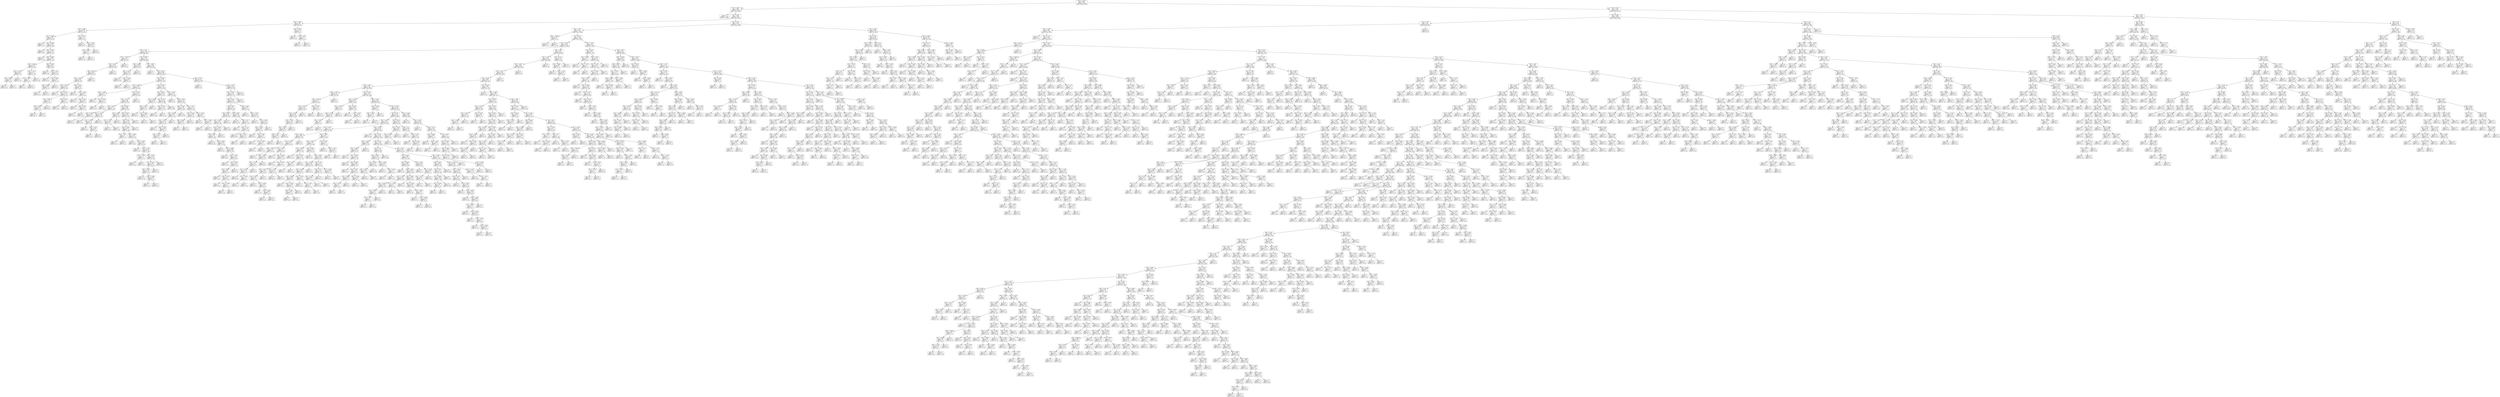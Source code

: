 digraph Tree {
node [shape=box] ;
0 [label="X[2] <= -0.196\ngini = 0.487\nsamples = 7500\nvalue = [3150, 4350]"] ;
1 [label="X[2] <= -0.986\ngini = 0.202\nsamples = 3248\nvalue = [370, 2878]"] ;
0 -> 1 [labeldistance=2.5, labelangle=45, headlabel="True"] ;
2 [label="gini = 0.0\nsamples = 1441\nvalue = [0, 1441]"] ;
1 -> 2 ;
3 [label="X[2] <= -0.96\ngini = 0.326\nsamples = 1807\nvalue = [370, 1437]"] ;
1 -> 3 ;
4 [label="X[2] <= -0.963\ngini = 0.441\nsamples = 61\nvalue = [20, 41]"] ;
3 -> 4 ;
5 [label="X[1] <= 0.989\ngini = 0.397\nsamples = 55\nvalue = [15, 40]"] ;
4 -> 5 ;
6 [label="X[2] <= -0.985\ngini = 0.346\nsamples = 45\nvalue = [10, 35]"] ;
5 -> 6 ;
7 [label="gini = 0.0\nsamples = 1\nvalue = [1, 0]"] ;
6 -> 7 ;
8 [label="X[2] <= -0.982\ngini = 0.325\nsamples = 44\nvalue = [9, 35]"] ;
6 -> 8 ;
9 [label="gini = 0.0\nsamples = 8\nvalue = [0, 8]"] ;
8 -> 9 ;
10 [label="X[2] <= -0.981\ngini = 0.375\nsamples = 36\nvalue = [9, 27]"] ;
8 -> 10 ;
11 [label="gini = 0.0\nsamples = 2\nvalue = [2, 0]"] ;
10 -> 11 ;
12 [label="X[0] <= 0.406\ngini = 0.327\nsamples = 34\nvalue = [7, 27]"] ;
10 -> 12 ;
13 [label="X[1] <= -0.504\ngini = 0.236\nsamples = 22\nvalue = [3, 19]"] ;
12 -> 13 ;
14 [label="X[1] <= -0.718\ngini = 0.444\nsamples = 6\nvalue = [2, 4]"] ;
13 -> 14 ;
15 [label="X[2] <= -0.966\ngini = 0.32\nsamples = 5\nvalue = [1, 4]"] ;
14 -> 15 ;
16 [label="gini = 0.0\nsamples = 4\nvalue = [0, 4]"] ;
15 -> 16 ;
17 [label="gini = 0.0\nsamples = 1\nvalue = [1, 0]"] ;
15 -> 17 ;
18 [label="gini = 0.0\nsamples = 1\nvalue = [1, 0]"] ;
14 -> 18 ;
19 [label="X[0] <= -1.074\ngini = 0.117\nsamples = 16\nvalue = [1, 15]"] ;
13 -> 19 ;
20 [label="X[2] <= -0.968\ngini = 0.5\nsamples = 2\nvalue = [1, 1]"] ;
19 -> 20 ;
21 [label="gini = 0.0\nsamples = 1\nvalue = [1, 0]"] ;
20 -> 21 ;
22 [label="gini = 0.0\nsamples = 1\nvalue = [0, 1]"] ;
20 -> 22 ;
23 [label="gini = 0.0\nsamples = 14\nvalue = [0, 14]"] ;
19 -> 23 ;
24 [label="X[0] <= 0.553\ngini = 0.444\nsamples = 12\nvalue = [4, 8]"] ;
12 -> 24 ;
25 [label="gini = 0.0\nsamples = 2\nvalue = [2, 0]"] ;
24 -> 25 ;
26 [label="X[0] <= 1.012\ngini = 0.32\nsamples = 10\nvalue = [2, 8]"] ;
24 -> 26 ;
27 [label="gini = 0.0\nsamples = 5\nvalue = [0, 5]"] ;
26 -> 27 ;
28 [label="X[2] <= -0.972\ngini = 0.48\nsamples = 5\nvalue = [2, 3]"] ;
26 -> 28 ;
29 [label="X[0] <= 1.994\ngini = 0.444\nsamples = 3\nvalue = [2, 1]"] ;
28 -> 29 ;
30 [label="gini = 0.0\nsamples = 2\nvalue = [2, 0]"] ;
29 -> 30 ;
31 [label="gini = 0.0\nsamples = 1\nvalue = [0, 1]"] ;
29 -> 31 ;
32 [label="gini = 0.0\nsamples = 2\nvalue = [0, 2]"] ;
28 -> 32 ;
33 [label="X[0] <= -0.825\ngini = 0.5\nsamples = 10\nvalue = [5, 5]"] ;
5 -> 33 ;
34 [label="gini = 0.0\nsamples = 2\nvalue = [0, 2]"] ;
33 -> 34 ;
35 [label="X[2] <= -0.972\ngini = 0.469\nsamples = 8\nvalue = [5, 3]"] ;
33 -> 35 ;
36 [label="X[2] <= -0.981\ngini = 0.48\nsamples = 5\nvalue = [2, 3]"] ;
35 -> 36 ;
37 [label="gini = 0.0\nsamples = 2\nvalue = [2, 0]"] ;
36 -> 37 ;
38 [label="gini = 0.0\nsamples = 3\nvalue = [0, 3]"] ;
36 -> 38 ;
39 [label="gini = 0.0\nsamples = 3\nvalue = [3, 0]"] ;
35 -> 39 ;
40 [label="X[2] <= -0.961\ngini = 0.278\nsamples = 6\nvalue = [5, 1]"] ;
4 -> 40 ;
41 [label="gini = 0.0\nsamples = 4\nvalue = [4, 0]"] ;
40 -> 41 ;
42 [label="X[2] <= -0.96\ngini = 0.5\nsamples = 2\nvalue = [1, 1]"] ;
40 -> 42 ;
43 [label="gini = 0.0\nsamples = 1\nvalue = [0, 1]"] ;
42 -> 43 ;
44 [label="gini = 0.0\nsamples = 1\nvalue = [1, 0]"] ;
42 -> 44 ;
45 [label="X[0] <= 1.622\ngini = 0.321\nsamples = 1746\nvalue = [350, 1396]"] ;
3 -> 45 ;
46 [label="X[0] <= -2.057\ngini = 0.313\nsamples = 1611\nvalue = [313, 1298]"] ;
45 -> 46 ;
47 [label="X[0] <= -2.288\ngini = 0.444\nsamples = 3\nvalue = [2, 1]"] ;
46 -> 47 ;
48 [label="gini = 0.0\nsamples = 1\nvalue = [0, 1]"] ;
47 -> 48 ;
49 [label="gini = 0.0\nsamples = 2\nvalue = [2, 0]"] ;
47 -> 49 ;
50 [label="X[1] <= 0.562\ngini = 0.312\nsamples = 1608\nvalue = [311, 1297]"] ;
46 -> 50 ;
51 [label="X[1] <= -0.718\ngini = 0.329\nsamples = 1032\nvalue = [214, 818]"] ;
50 -> 51 ;
52 [label="X[1] <= -2.211\ngini = 0.287\nsamples = 380\nvalue = [66, 314]"] ;
51 -> 52 ;
53 [label="X[2] <= -0.266\ngini = 0.43\nsamples = 32\nvalue = [10, 22]"] ;
52 -> 53 ;
54 [label="X[0] <= 0.701\ngini = 0.459\nsamples = 28\nvalue = [10, 18]"] ;
53 -> 54 ;
55 [label="X[0] <= 0.418\ngini = 0.486\nsamples = 24\nvalue = [10, 14]"] ;
54 -> 55 ;
56 [label="X[1] <= -2.425\ngini = 0.463\nsamples = 22\nvalue = [8, 14]"] ;
55 -> 56 ;
57 [label="X[2] <= -0.914\ngini = 0.355\nsamples = 13\nvalue = [3, 10]"] ;
56 -> 57 ;
58 [label="gini = 0.0\nsamples = 1\nvalue = [1, 0]"] ;
57 -> 58 ;
59 [label="X[0] <= -0.011\ngini = 0.278\nsamples = 12\nvalue = [2, 10]"] ;
57 -> 59 ;
60 [label="X[2] <= -0.801\ngini = 0.18\nsamples = 10\nvalue = [1, 9]"] ;
59 -> 60 ;
61 [label="X[2] <= -0.855\ngini = 0.375\nsamples = 4\nvalue = [1, 3]"] ;
60 -> 61 ;
62 [label="gini = 0.0\nsamples = 3\nvalue = [0, 3]"] ;
61 -> 62 ;
63 [label="gini = 0.0\nsamples = 1\nvalue = [1, 0]"] ;
61 -> 63 ;
64 [label="gini = 0.0\nsamples = 6\nvalue = [0, 6]"] ;
60 -> 64 ;
65 [label="X[0] <= 0.163\ngini = 0.5\nsamples = 2\nvalue = [1, 1]"] ;
59 -> 65 ;
66 [label="gini = 0.0\nsamples = 1\nvalue = [1, 0]"] ;
65 -> 66 ;
67 [label="gini = 0.0\nsamples = 1\nvalue = [0, 1]"] ;
65 -> 67 ;
68 [label="X[0] <= -0.511\ngini = 0.494\nsamples = 9\nvalue = [5, 4]"] ;
56 -> 68 ;
69 [label="gini = 0.0\nsamples = 2\nvalue = [2, 0]"] ;
68 -> 69 ;
70 [label="X[2] <= -0.552\ngini = 0.49\nsamples = 7\nvalue = [3, 4]"] ;
68 -> 70 ;
71 [label="gini = 0.0\nsamples = 2\nvalue = [0, 2]"] ;
70 -> 71 ;
72 [label="X[0] <= -0.311\ngini = 0.48\nsamples = 5\nvalue = [3, 2]"] ;
70 -> 72 ;
73 [label="gini = 0.0\nsamples = 1\nvalue = [0, 1]"] ;
72 -> 73 ;
74 [label="X[0] <= 0.243\ngini = 0.375\nsamples = 4\nvalue = [3, 1]"] ;
72 -> 74 ;
75 [label="gini = 0.0\nsamples = 3\nvalue = [3, 0]"] ;
74 -> 75 ;
76 [label="gini = 0.0\nsamples = 1\nvalue = [0, 1]"] ;
74 -> 76 ;
77 [label="gini = 0.0\nsamples = 2\nvalue = [2, 0]"] ;
55 -> 77 ;
78 [label="gini = 0.0\nsamples = 4\nvalue = [0, 4]"] ;
54 -> 78 ;
79 [label="gini = 0.0\nsamples = 4\nvalue = [0, 4]"] ;
53 -> 79 ;
80 [label="X[2] <= -0.868\ngini = 0.27\nsamples = 348\nvalue = [56, 292]"] ;
52 -> 80 ;
81 [label="X[0] <= -0.399\ngini = 0.089\nsamples = 43\nvalue = [2, 41]"] ;
80 -> 81 ;
82 [label="X[0] <= -0.512\ngini = 0.219\nsamples = 16\nvalue = [2, 14]"] ;
81 -> 82 ;
83 [label="gini = 0.0\nsamples = 13\nvalue = [0, 13]"] ;
82 -> 83 ;
84 [label="X[1] <= -1.678\ngini = 0.444\nsamples = 3\nvalue = [2, 1]"] ;
82 -> 84 ;
85 [label="gini = 0.0\nsamples = 1\nvalue = [0, 1]"] ;
84 -> 85 ;
86 [label="gini = 0.0\nsamples = 2\nvalue = [2, 0]"] ;
84 -> 86 ;
87 [label="gini = 0.0\nsamples = 27\nvalue = [0, 27]"] ;
81 -> 87 ;
88 [label="X[2] <= -0.867\ngini = 0.291\nsamples = 305\nvalue = [54, 251]"] ;
80 -> 88 ;
89 [label="gini = 0.0\nsamples = 1\nvalue = [1, 0]"] ;
88 -> 89 ;
90 [label="X[0] <= 0.251\ngini = 0.288\nsamples = 304\nvalue = [53, 251]"] ;
88 -> 90 ;
91 [label="X[0] <= -0.839\ngini = 0.247\nsamples = 201\nvalue = [29, 172]"] ;
90 -> 91 ;
92 [label="X[1] <= -1.998\ngini = 0.346\nsamples = 72\nvalue = [16, 56]"] ;
91 -> 92 ;
93 [label="X[0] <= -1.006\ngini = 0.48\nsamples = 5\nvalue = [3, 2]"] ;
92 -> 93 ;
94 [label="gini = 0.0\nsamples = 1\nvalue = [0, 1]"] ;
93 -> 94 ;
95 [label="X[2] <= -0.525\ngini = 0.375\nsamples = 4\nvalue = [3, 1]"] ;
93 -> 95 ;
96 [label="gini = 0.0\nsamples = 3\nvalue = [3, 0]"] ;
95 -> 96 ;
97 [label="gini = 0.0\nsamples = 1\nvalue = [0, 1]"] ;
95 -> 97 ;
98 [label="X[2] <= -0.235\ngini = 0.313\nsamples = 67\nvalue = [13, 54]"] ;
92 -> 98 ;
99 [label="X[2] <= -0.717\ngini = 0.298\nsamples = 66\nvalue = [12, 54]"] ;
98 -> 99 ;
100 [label="X[2] <= -0.821\ngini = 0.172\nsamples = 21\nvalue = [2, 19]"] ;
99 -> 100 ;
101 [label="X[2] <= -0.83\ngini = 0.444\nsamples = 3\nvalue = [1, 2]"] ;
100 -> 101 ;
102 [label="gini = 0.0\nsamples = 2\nvalue = [0, 2]"] ;
101 -> 102 ;
103 [label="gini = 0.0\nsamples = 1\nvalue = [1, 0]"] ;
101 -> 103 ;
104 [label="X[1] <= -1.358\ngini = 0.105\nsamples = 18\nvalue = [1, 17]"] ;
100 -> 104 ;
105 [label="X[1] <= -1.678\ngini = 0.278\nsamples = 6\nvalue = [1, 5]"] ;
104 -> 105 ;
106 [label="gini = 0.0\nsamples = 3\nvalue = [0, 3]"] ;
105 -> 106 ;
107 [label="X[0] <= -1.072\ngini = 0.444\nsamples = 3\nvalue = [1, 2]"] ;
105 -> 107 ;
108 [label="gini = 0.0\nsamples = 1\nvalue = [1, 0]"] ;
107 -> 108 ;
109 [label="gini = 0.0\nsamples = 2\nvalue = [0, 2]"] ;
107 -> 109 ;
110 [label="gini = 0.0\nsamples = 12\nvalue = [0, 12]"] ;
104 -> 110 ;
111 [label="X[2] <= -0.604\ngini = 0.346\nsamples = 45\nvalue = [10, 35]"] ;
99 -> 111 ;
112 [label="X[2] <= -0.66\ngini = 0.444\nsamples = 6\nvalue = [4, 2]"] ;
111 -> 112 ;
113 [label="X[1] <= -1.145\ngini = 0.444\nsamples = 3\nvalue = [1, 2]"] ;
112 -> 113 ;
114 [label="gini = 0.0\nsamples = 2\nvalue = [0, 2]"] ;
113 -> 114 ;
115 [label="gini = 0.0\nsamples = 1\nvalue = [1, 0]"] ;
113 -> 115 ;
116 [label="gini = 0.0\nsamples = 3\nvalue = [3, 0]"] ;
112 -> 116 ;
117 [label="X[0] <= -0.926\ngini = 0.26\nsamples = 39\nvalue = [6, 33]"] ;
111 -> 117 ;
118 [label="X[0] <= -0.93\ngini = 0.291\nsamples = 34\nvalue = [6, 28]"] ;
117 -> 118 ;
119 [label="X[2] <= -0.591\ngini = 0.257\nsamples = 33\nvalue = [5, 28]"] ;
118 -> 119 ;
120 [label="X[0] <= -1.073\ngini = 0.5\nsamples = 2\nvalue = [1, 1]"] ;
119 -> 120 ;
121 [label="gini = 0.0\nsamples = 1\nvalue = [1, 0]"] ;
120 -> 121 ;
122 [label="gini = 0.0\nsamples = 1\nvalue = [0, 1]"] ;
120 -> 122 ;
123 [label="X[2] <= -0.509\ngini = 0.225\nsamples = 31\nvalue = [4, 27]"] ;
119 -> 123 ;
124 [label="gini = 0.0\nsamples = 8\nvalue = [0, 8]"] ;
123 -> 124 ;
125 [label="X[2] <= -0.492\ngini = 0.287\nsamples = 23\nvalue = [4, 19]"] ;
123 -> 125 ;
126 [label="gini = 0.0\nsamples = 1\nvalue = [1, 0]"] ;
125 -> 126 ;
127 [label="X[1] <= -1.785\ngini = 0.236\nsamples = 22\nvalue = [3, 19]"] ;
125 -> 127 ;
128 [label="X[0] <= -1.248\ngini = 0.5\nsamples = 2\nvalue = [1, 1]"] ;
127 -> 128 ;
129 [label="gini = 0.0\nsamples = 1\nvalue = [0, 1]"] ;
128 -> 129 ;
130 [label="gini = 0.0\nsamples = 1\nvalue = [1, 0]"] ;
128 -> 130 ;
131 [label="X[2] <= -0.308\ngini = 0.18\nsamples = 20\nvalue = [2, 18]"] ;
127 -> 131 ;
132 [label="X[2] <= -0.313\ngini = 0.245\nsamples = 14\nvalue = [2, 12]"] ;
131 -> 132 ;
133 [label="X[0] <= -1.019\ngini = 0.142\nsamples = 13\nvalue = [1, 12]"] ;
132 -> 133 ;
134 [label="gini = 0.0\nsamples = 10\nvalue = [0, 10]"] ;
133 -> 134 ;
135 [label="X[0] <= -0.983\ngini = 0.444\nsamples = 3\nvalue = [1, 2]"] ;
133 -> 135 ;
136 [label="gini = 0.0\nsamples = 1\nvalue = [1, 0]"] ;
135 -> 136 ;
137 [label="gini = 0.0\nsamples = 2\nvalue = [0, 2]"] ;
135 -> 137 ;
138 [label="gini = 0.0\nsamples = 1\nvalue = [1, 0]"] ;
132 -> 138 ;
139 [label="gini = 0.0\nsamples = 6\nvalue = [0, 6]"] ;
131 -> 139 ;
140 [label="gini = 0.0\nsamples = 1\nvalue = [1, 0]"] ;
118 -> 140 ;
141 [label="gini = 0.0\nsamples = 5\nvalue = [0, 5]"] ;
117 -> 141 ;
142 [label="gini = 0.0\nsamples = 1\nvalue = [1, 0]"] ;
98 -> 142 ;
143 [label="X[2] <= -0.444\ngini = 0.181\nsamples = 129\nvalue = [13, 116]"] ;
91 -> 143 ;
144 [label="X[2] <= -0.823\ngini = 0.074\nsamples = 78\nvalue = [3, 75]"] ;
143 -> 144 ;
145 [label="X[2] <= -0.829\ngini = 0.346\nsamples = 9\nvalue = [2, 7]"] ;
144 -> 145 ;
146 [label="X[2] <= -0.85\ngini = 0.219\nsamples = 8\nvalue = [1, 7]"] ;
145 -> 146 ;
147 [label="gini = 0.0\nsamples = 5\nvalue = [0, 5]"] ;
146 -> 147 ;
148 [label="X[2] <= -0.841\ngini = 0.444\nsamples = 3\nvalue = [1, 2]"] ;
146 -> 148 ;
149 [label="gini = 0.0\nsamples = 1\nvalue = [1, 0]"] ;
148 -> 149 ;
150 [label="gini = 0.0\nsamples = 2\nvalue = [0, 2]"] ;
148 -> 150 ;
151 [label="gini = 0.0\nsamples = 1\nvalue = [1, 0]"] ;
145 -> 151 ;
152 [label="X[2] <= -0.777\ngini = 0.029\nsamples = 69\nvalue = [1, 68]"] ;
144 -> 152 ;
153 [label="X[2] <= -0.781\ngini = 0.165\nsamples = 11\nvalue = [1, 10]"] ;
152 -> 153 ;
154 [label="gini = 0.0\nsamples = 10\nvalue = [0, 10]"] ;
153 -> 154 ;
155 [label="gini = 0.0\nsamples = 1\nvalue = [1, 0]"] ;
153 -> 155 ;
156 [label="gini = 0.0\nsamples = 58\nvalue = [0, 58]"] ;
152 -> 156 ;
157 [label="X[2] <= -0.437\ngini = 0.315\nsamples = 51\nvalue = [10, 41]"] ;
143 -> 157 ;
158 [label="gini = 0.0\nsamples = 2\nvalue = [2, 0]"] ;
157 -> 158 ;
159 [label="X[0] <= -0.183\ngini = 0.273\nsamples = 49\nvalue = [8, 41]"] ;
157 -> 159 ;
160 [label="X[0] <= -0.497\ngini = 0.165\nsamples = 33\nvalue = [3, 30]"] ;
159 -> 160 ;
161 [label="X[0] <= -0.514\ngini = 0.291\nsamples = 17\nvalue = [3, 14]"] ;
160 -> 161 ;
162 [label="X[0] <= -0.703\ngini = 0.219\nsamples = 16\nvalue = [2, 14]"] ;
161 -> 162 ;
163 [label="gini = 0.0\nsamples = 7\nvalue = [0, 7]"] ;
162 -> 163 ;
164 [label="X[0] <= -0.631\ngini = 0.346\nsamples = 9\nvalue = [2, 7]"] ;
162 -> 164 ;
165 [label="X[1] <= -1.678\ngini = 0.444\nsamples = 3\nvalue = [2, 1]"] ;
164 -> 165 ;
166 [label="gini = 0.0\nsamples = 1\nvalue = [0, 1]"] ;
165 -> 166 ;
167 [label="gini = 0.0\nsamples = 2\nvalue = [2, 0]"] ;
165 -> 167 ;
168 [label="gini = 0.0\nsamples = 6\nvalue = [0, 6]"] ;
164 -> 168 ;
169 [label="gini = 0.0\nsamples = 1\nvalue = [1, 0]"] ;
161 -> 169 ;
170 [label="gini = 0.0\nsamples = 16\nvalue = [0, 16]"] ;
160 -> 170 ;
171 [label="X[1] <= -1.251\ngini = 0.43\nsamples = 16\nvalue = [5, 11]"] ;
159 -> 171 ;
172 [label="X[2] <= -0.329\ngini = 0.198\nsamples = 9\nvalue = [1, 8]"] ;
171 -> 172 ;
173 [label="X[0] <= 0.001\ngini = 0.444\nsamples = 3\nvalue = [1, 2]"] ;
172 -> 173 ;
174 [label="gini = 0.0\nsamples = 2\nvalue = [0, 2]"] ;
173 -> 174 ;
175 [label="gini = 0.0\nsamples = 1\nvalue = [1, 0]"] ;
173 -> 175 ;
176 [label="gini = 0.0\nsamples = 6\nvalue = [0, 6]"] ;
172 -> 176 ;
177 [label="X[0] <= -0.013\ngini = 0.49\nsamples = 7\nvalue = [4, 3]"] ;
171 -> 177 ;
178 [label="gini = 0.0\nsamples = 3\nvalue = [3, 0]"] ;
177 -> 178 ;
179 [label="X[2] <= -0.396\ngini = 0.375\nsamples = 4\nvalue = [1, 3]"] ;
177 -> 179 ;
180 [label="gini = 0.0\nsamples = 1\nvalue = [1, 0]"] ;
179 -> 180 ;
181 [label="gini = 0.0\nsamples = 3\nvalue = [0, 3]"] ;
179 -> 181 ;
182 [label="X[0] <= 0.276\ngini = 0.357\nsamples = 103\nvalue = [24, 79]"] ;
90 -> 182 ;
183 [label="gini = 0.0\nsamples = 3\nvalue = [3, 0]"] ;
182 -> 183 ;
184 [label="X[2] <= -0.279\ngini = 0.332\nsamples = 100\nvalue = [21, 79]"] ;
182 -> 184 ;
185 [label="X[2] <= -0.301\ngini = 0.352\nsamples = 92\nvalue = [21, 71]"] ;
184 -> 185 ;
186 [label="X[0] <= 1.231\ngini = 0.333\nsamples = 90\nvalue = [19, 71]"] ;
185 -> 186 ;
187 [label="X[0] <= 0.87\ngini = 0.293\nsamples = 73\nvalue = [13, 60]"] ;
186 -> 187 ;
188 [label="X[0] <= 0.855\ngini = 0.351\nsamples = 44\nvalue = [10, 34]"] ;
187 -> 188 ;
189 [label="X[2] <= -0.438\ngini = 0.331\nsamples = 43\nvalue = [9, 34]"] ;
188 -> 189 ;
190 [label="X[2] <= -0.455\ngini = 0.397\nsamples = 33\nvalue = [9, 24]"] ;
189 -> 190 ;
191 [label="X[0] <= 0.465\ngini = 0.35\nsamples = 31\nvalue = [7, 24]"] ;
190 -> 191 ;
192 [label="gini = 0.0\nsamples = 10\nvalue = [0, 10]"] ;
191 -> 192 ;
193 [label="X[0] <= 0.528\ngini = 0.444\nsamples = 21\nvalue = [7, 14]"] ;
191 -> 193 ;
194 [label="gini = 0.0\nsamples = 2\nvalue = [2, 0]"] ;
193 -> 194 ;
195 [label="X[2] <= -0.698\ngini = 0.388\nsamples = 19\nvalue = [5, 14]"] ;
193 -> 195 ;
196 [label="gini = 0.0\nsamples = 6\nvalue = [0, 6]"] ;
195 -> 196 ;
197 [label="X[1] <= -1.785\ngini = 0.473\nsamples = 13\nvalue = [5, 8]"] ;
195 -> 197 ;
198 [label="gini = 0.0\nsamples = 2\nvalue = [2, 0]"] ;
197 -> 198 ;
199 [label="X[1] <= -0.931\ngini = 0.397\nsamples = 11\nvalue = [3, 8]"] ;
197 -> 199 ;
200 [label="X[0] <= 0.697\ngini = 0.49\nsamples = 7\nvalue = [3, 4]"] ;
199 -> 200 ;
201 [label="gini = 0.0\nsamples = 2\nvalue = [2, 0]"] ;
200 -> 201 ;
202 [label="X[0] <= 0.784\ngini = 0.32\nsamples = 5\nvalue = [1, 4]"] ;
200 -> 202 ;
203 [label="gini = 0.0\nsamples = 3\nvalue = [0, 3]"] ;
202 -> 203 ;
204 [label="X[2] <= -0.509\ngini = 0.5\nsamples = 2\nvalue = [1, 1]"] ;
202 -> 204 ;
205 [label="gini = 0.0\nsamples = 1\nvalue = [1, 0]"] ;
204 -> 205 ;
206 [label="gini = 0.0\nsamples = 1\nvalue = [0, 1]"] ;
204 -> 206 ;
207 [label="gini = 0.0\nsamples = 4\nvalue = [0, 4]"] ;
199 -> 207 ;
208 [label="gini = 0.0\nsamples = 2\nvalue = [2, 0]"] ;
190 -> 208 ;
209 [label="gini = 0.0\nsamples = 10\nvalue = [0, 10]"] ;
189 -> 209 ;
210 [label="gini = 0.0\nsamples = 1\nvalue = [1, 0]"] ;
188 -> 210 ;
211 [label="X[0] <= 0.987\ngini = 0.185\nsamples = 29\nvalue = [3, 26]"] ;
187 -> 211 ;
212 [label="gini = 0.0\nsamples = 14\nvalue = [0, 14]"] ;
211 -> 212 ;
213 [label="X[0] <= 1.01\ngini = 0.32\nsamples = 15\nvalue = [3, 12]"] ;
211 -> 213 ;
214 [label="gini = 0.0\nsamples = 2\nvalue = [2, 0]"] ;
213 -> 214 ;
215 [label="X[0] <= 1.171\ngini = 0.142\nsamples = 13\nvalue = [1, 12]"] ;
213 -> 215 ;
216 [label="gini = 0.0\nsamples = 9\nvalue = [0, 9]"] ;
215 -> 216 ;
217 [label="X[0] <= 1.187\ngini = 0.375\nsamples = 4\nvalue = [1, 3]"] ;
215 -> 217 ;
218 [label="gini = 0.0\nsamples = 1\nvalue = [1, 0]"] ;
217 -> 218 ;
219 [label="gini = 0.0\nsamples = 3\nvalue = [0, 3]"] ;
217 -> 219 ;
220 [label="X[0] <= 1.265\ngini = 0.457\nsamples = 17\nvalue = [6, 11]"] ;
186 -> 220 ;
221 [label="gini = 0.0\nsamples = 2\nvalue = [2, 0]"] ;
220 -> 221 ;
222 [label="X[2] <= -0.705\ngini = 0.391\nsamples = 15\nvalue = [4, 11]"] ;
220 -> 222 ;
223 [label="gini = 0.0\nsamples = 5\nvalue = [0, 5]"] ;
222 -> 223 ;
224 [label="X[2] <= -0.445\ngini = 0.48\nsamples = 10\nvalue = [4, 6]"] ;
222 -> 224 ;
225 [label="X[0] <= 1.283\ngini = 0.444\nsamples = 6\nvalue = [4, 2]"] ;
224 -> 225 ;
226 [label="gini = 0.0\nsamples = 1\nvalue = [0, 1]"] ;
225 -> 226 ;
227 [label="X[0] <= 1.462\ngini = 0.32\nsamples = 5\nvalue = [4, 1]"] ;
225 -> 227 ;
228 [label="gini = 0.0\nsamples = 3\nvalue = [3, 0]"] ;
227 -> 228 ;
229 [label="X[2] <= -0.484\ngini = 0.5\nsamples = 2\nvalue = [1, 1]"] ;
227 -> 229 ;
230 [label="gini = 0.0\nsamples = 1\nvalue = [0, 1]"] ;
229 -> 230 ;
231 [label="gini = 0.0\nsamples = 1\nvalue = [1, 0]"] ;
229 -> 231 ;
232 [label="gini = 0.0\nsamples = 4\nvalue = [0, 4]"] ;
224 -> 232 ;
233 [label="gini = 0.0\nsamples = 2\nvalue = [2, 0]"] ;
185 -> 233 ;
234 [label="gini = 0.0\nsamples = 8\nvalue = [0, 8]"] ;
184 -> 234 ;
235 [label="X[0] <= 1.352\ngini = 0.351\nsamples = 652\nvalue = [148, 504]"] ;
51 -> 235 ;
236 [label="X[0] <= 1.339\ngini = 0.357\nsamples = 628\nvalue = [146, 482]"] ;
235 -> 236 ;
237 [label="X[2] <= -0.207\ngini = 0.356\nsamples = 627\nvalue = [145, 482]"] ;
236 -> 237 ;
238 [label="X[2] <= -0.213\ngini = 0.359\nsamples = 619\nvalue = [145, 474]"] ;
237 -> 238 ;
239 [label="X[2] <= -0.383\ngini = 0.356\nsamples = 617\nvalue = [143, 474]"] ;
238 -> 239 ;
240 [label="X[0] <= -1.286\ngini = 0.341\nsamples = 464\nvalue = [101, 363]"] ;
239 -> 240 ;
241 [label="X[0] <= -1.303\ngini = 0.452\nsamples = 29\nvalue = [10, 19]"] ;
240 -> 241 ;
242 [label="X[1] <= 0.349\ngini = 0.417\nsamples = 27\nvalue = [8, 19]"] ;
241 -> 242 ;
243 [label="X[2] <= -0.401\ngini = 0.34\nsamples = 23\nvalue = [5, 18]"] ;
242 -> 243 ;
244 [label="X[2] <= -0.725\ngini = 0.298\nsamples = 22\nvalue = [4, 18]"] ;
243 -> 244 ;
245 [label="X[0] <= -1.438\ngini = 0.48\nsamples = 10\nvalue = [4, 6]"] ;
244 -> 245 ;
246 [label="X[2] <= -0.83\ngini = 0.444\nsamples = 6\nvalue = [4, 2]"] ;
245 -> 246 ;
247 [label="X[0] <= -1.51\ngini = 0.444\nsamples = 3\nvalue = [1, 2]"] ;
246 -> 247 ;
248 [label="gini = 0.0\nsamples = 2\nvalue = [0, 2]"] ;
247 -> 248 ;
249 [label="gini = 0.0\nsamples = 1\nvalue = [1, 0]"] ;
247 -> 249 ;
250 [label="gini = 0.0\nsamples = 3\nvalue = [3, 0]"] ;
246 -> 250 ;
251 [label="gini = 0.0\nsamples = 4\nvalue = [0, 4]"] ;
245 -> 251 ;
252 [label="gini = 0.0\nsamples = 12\nvalue = [0, 12]"] ;
244 -> 252 ;
253 [label="gini = 0.0\nsamples = 1\nvalue = [1, 0]"] ;
243 -> 253 ;
254 [label="X[0] <= -1.531\ngini = 0.375\nsamples = 4\nvalue = [3, 1]"] ;
242 -> 254 ;
255 [label="gini = 0.0\nsamples = 1\nvalue = [0, 1]"] ;
254 -> 255 ;
256 [label="gini = 0.0\nsamples = 3\nvalue = [3, 0]"] ;
254 -> 256 ;
257 [label="gini = 0.0\nsamples = 2\nvalue = [2, 0]"] ;
241 -> 257 ;
258 [label="X[0] <= -1.063\ngini = 0.331\nsamples = 435\nvalue = [91, 344]"] ;
240 -> 258 ;
259 [label="X[1] <= -0.078\ngini = 0.165\nsamples = 33\nvalue = [3, 30]"] ;
258 -> 259 ;
260 [label="X[2] <= -0.596\ngini = 0.32\nsamples = 10\nvalue = [2, 8]"] ;
259 -> 260 ;
261 [label="X[0] <= -1.148\ngini = 0.444\nsamples = 6\nvalue = [2, 4]"] ;
260 -> 261 ;
262 [label="X[2] <= -0.627\ngini = 0.32\nsamples = 5\nvalue = [1, 4]"] ;
261 -> 262 ;
263 [label="gini = 0.0\nsamples = 4\nvalue = [0, 4]"] ;
262 -> 263 ;
264 [label="gini = 0.0\nsamples = 1\nvalue = [1, 0]"] ;
262 -> 264 ;
265 [label="gini = 0.0\nsamples = 1\nvalue = [1, 0]"] ;
261 -> 265 ;
266 [label="gini = 0.0\nsamples = 4\nvalue = [0, 4]"] ;
260 -> 266 ;
267 [label="X[2] <= -0.447\ngini = 0.083\nsamples = 23\nvalue = [1, 22]"] ;
259 -> 267 ;
268 [label="gini = 0.0\nsamples = 19\nvalue = [0, 19]"] ;
267 -> 268 ;
269 [label="X[2] <= -0.427\ngini = 0.375\nsamples = 4\nvalue = [1, 3]"] ;
267 -> 269 ;
270 [label="gini = 0.0\nsamples = 1\nvalue = [1, 0]"] ;
269 -> 270 ;
271 [label="gini = 0.0\nsamples = 3\nvalue = [0, 3]"] ;
269 -> 271 ;
272 [label="X[0] <= -1.014\ngini = 0.342\nsamples = 402\nvalue = [88, 314]"] ;
258 -> 272 ;
273 [label="X[2] <= -0.549\ngini = 0.49\nsamples = 7\nvalue = [4, 3]"] ;
272 -> 273 ;
274 [label="X[0] <= -1.057\ngini = 0.375\nsamples = 4\nvalue = [1, 3]"] ;
273 -> 274 ;
275 [label="gini = 0.0\nsamples = 1\nvalue = [1, 0]"] ;
274 -> 275 ;
276 [label="gini = 0.0\nsamples = 3\nvalue = [0, 3]"] ;
274 -> 276 ;
277 [label="gini = 0.0\nsamples = 3\nvalue = [3, 0]"] ;
273 -> 277 ;
278 [label="X[2] <= -0.466\ngini = 0.335\nsamples = 395\nvalue = [84, 311]"] ;
272 -> 278 ;
279 [label="X[0] <= 1.08\ngini = 0.353\nsamples = 341\nvalue = [78, 263]"] ;
278 -> 279 ;
280 [label="X[0] <= -0.354\ngini = 0.341\nsamples = 321\nvalue = [70, 251]"] ;
279 -> 280 ;
281 [label="X[2] <= -0.811\ngini = 0.4\nsamples = 116\nvalue = [32, 84]"] ;
280 -> 281 ;
282 [label="X[2] <= -0.819\ngini = 0.489\nsamples = 40\nvalue = [17, 23]"] ;
281 -> 282 ;
283 [label="X[1] <= -0.078\ngini = 0.47\nsamples = 37\nvalue = [14, 23]"] ;
282 -> 283 ;
284 [label="X[0] <= -0.981\ngini = 0.36\nsamples = 17\nvalue = [4, 13]"] ;
283 -> 284 ;
285 [label="gini = 0.0\nsamples = 1\nvalue = [1, 0]"] ;
284 -> 285 ;
286 [label="X[0] <= -0.676\ngini = 0.305\nsamples = 16\nvalue = [3, 13]"] ;
284 -> 286 ;
287 [label="X[0] <= -0.719\ngini = 0.42\nsamples = 10\nvalue = [3, 7]"] ;
286 -> 287 ;
288 [label="X[1] <= -0.291\ngini = 0.219\nsamples = 8\nvalue = [1, 7]"] ;
287 -> 288 ;
289 [label="gini = 0.0\nsamples = 6\nvalue = [0, 6]"] ;
288 -> 289 ;
290 [label="X[2] <= -0.859\ngini = 0.5\nsamples = 2\nvalue = [1, 1]"] ;
288 -> 290 ;
291 [label="gini = 0.0\nsamples = 1\nvalue = [0, 1]"] ;
290 -> 291 ;
292 [label="gini = 0.0\nsamples = 1\nvalue = [1, 0]"] ;
290 -> 292 ;
293 [label="gini = 0.0\nsamples = 2\nvalue = [2, 0]"] ;
287 -> 293 ;
294 [label="gini = 0.0\nsamples = 6\nvalue = [0, 6]"] ;
286 -> 294 ;
295 [label="X[0] <= -0.837\ngini = 0.5\nsamples = 20\nvalue = [10, 10]"] ;
283 -> 295 ;
296 [label="gini = 0.0\nsamples = 3\nvalue = [3, 0]"] ;
295 -> 296 ;
297 [label="X[0] <= -0.739\ngini = 0.484\nsamples = 17\nvalue = [7, 10]"] ;
295 -> 297 ;
298 [label="gini = 0.0\nsamples = 3\nvalue = [0, 3]"] ;
297 -> 298 ;
299 [label="X[0] <= -0.394\ngini = 0.5\nsamples = 14\nvalue = [7, 7]"] ;
297 -> 299 ;
300 [label="X[0] <= -0.547\ngini = 0.48\nsamples = 10\nvalue = [6, 4]"] ;
299 -> 300 ;
301 [label="X[2] <= -0.915\ngini = 0.49\nsamples = 7\nvalue = [3, 4]"] ;
300 -> 301 ;
302 [label="gini = 0.0\nsamples = 2\nvalue = [0, 2]"] ;
301 -> 302 ;
303 [label="X[2] <= -0.855\ngini = 0.48\nsamples = 5\nvalue = [3, 2]"] ;
301 -> 303 ;
304 [label="gini = 0.0\nsamples = 2\nvalue = [2, 0]"] ;
303 -> 304 ;
305 [label="X[1] <= 0.136\ngini = 0.444\nsamples = 3\nvalue = [1, 2]"] ;
303 -> 305 ;
306 [label="gini = 0.0\nsamples = 1\nvalue = [1, 0]"] ;
305 -> 306 ;
307 [label="gini = 0.0\nsamples = 2\nvalue = [0, 2]"] ;
305 -> 307 ;
308 [label="gini = 0.0\nsamples = 3\nvalue = [3, 0]"] ;
300 -> 308 ;
309 [label="X[0] <= -0.357\ngini = 0.375\nsamples = 4\nvalue = [1, 3]"] ;
299 -> 309 ;
310 [label="gini = 0.0\nsamples = 3\nvalue = [0, 3]"] ;
309 -> 310 ;
311 [label="gini = 0.0\nsamples = 1\nvalue = [1, 0]"] ;
309 -> 311 ;
312 [label="gini = 0.0\nsamples = 3\nvalue = [3, 0]"] ;
282 -> 312 ;
313 [label="X[0] <= -0.384\ngini = 0.317\nsamples = 76\nvalue = [15, 61]"] ;
281 -> 313 ;
314 [label="X[0] <= -0.851\ngini = 0.262\nsamples = 71\nvalue = [11, 60]"] ;
313 -> 314 ;
315 [label="X[1] <= -0.078\ngini = 0.08\nsamples = 24\nvalue = [1, 23]"] ;
314 -> 315 ;
316 [label="gini = 0.0\nsamples = 13\nvalue = [0, 13]"] ;
315 -> 316 ;
317 [label="X[0] <= -0.912\ngini = 0.165\nsamples = 11\nvalue = [1, 10]"] ;
315 -> 317 ;
318 [label="X[0] <= -0.917\ngini = 0.32\nsamples = 5\nvalue = [1, 4]"] ;
317 -> 318 ;
319 [label="gini = 0.0\nsamples = 4\nvalue = [0, 4]"] ;
318 -> 319 ;
320 [label="gini = 0.0\nsamples = 1\nvalue = [1, 0]"] ;
318 -> 320 ;
321 [label="gini = 0.0\nsamples = 6\nvalue = [0, 6]"] ;
317 -> 321 ;
322 [label="X[0] <= -0.842\ngini = 0.335\nsamples = 47\nvalue = [10, 37]"] ;
314 -> 322 ;
323 [label="gini = 0.0\nsamples = 2\nvalue = [2, 0]"] ;
322 -> 323 ;
324 [label="X[1] <= -0.078\ngini = 0.292\nsamples = 45\nvalue = [8, 37]"] ;
322 -> 324 ;
325 [label="X[2] <= -0.504\ngini = 0.444\nsamples = 18\nvalue = [6, 12]"] ;
324 -> 325 ;
326 [label="X[0] <= -0.458\ngini = 0.497\nsamples = 13\nvalue = [6, 7]"] ;
325 -> 326 ;
327 [label="X[0] <= -0.684\ngini = 0.469\nsamples = 8\nvalue = [5, 3]"] ;
326 -> 327 ;
328 [label="gini = 0.0\nsamples = 2\nvalue = [0, 2]"] ;
327 -> 328 ;
329 [label="X[2] <= -0.624\ngini = 0.278\nsamples = 6\nvalue = [5, 1]"] ;
327 -> 329 ;
330 [label="X[2] <= -0.67\ngini = 0.444\nsamples = 3\nvalue = [2, 1]"] ;
329 -> 330 ;
331 [label="gini = 0.0\nsamples = 2\nvalue = [2, 0]"] ;
330 -> 331 ;
332 [label="gini = 0.0\nsamples = 1\nvalue = [0, 1]"] ;
330 -> 332 ;
333 [label="gini = 0.0\nsamples = 3\nvalue = [3, 0]"] ;
329 -> 333 ;
334 [label="X[0] <= -0.435\ngini = 0.32\nsamples = 5\nvalue = [1, 4]"] ;
326 -> 334 ;
335 [label="gini = 0.0\nsamples = 3\nvalue = [0, 3]"] ;
334 -> 335 ;
336 [label="X[2] <= -0.783\ngini = 0.5\nsamples = 2\nvalue = [1, 1]"] ;
334 -> 336 ;
337 [label="gini = 0.0\nsamples = 1\nvalue = [0, 1]"] ;
336 -> 337 ;
338 [label="gini = 0.0\nsamples = 1\nvalue = [1, 0]"] ;
336 -> 338 ;
339 [label="gini = 0.0\nsamples = 5\nvalue = [0, 5]"] ;
325 -> 339 ;
340 [label="X[2] <= -0.52\ngini = 0.137\nsamples = 27\nvalue = [2, 25]"] ;
324 -> 340 ;
341 [label="X[0] <= -0.717\ngini = 0.08\nsamples = 24\nvalue = [1, 23]"] ;
340 -> 341 ;
342 [label="X[1] <= 0.136\ngini = 0.444\nsamples = 3\nvalue = [1, 2]"] ;
341 -> 342 ;
343 [label="gini = 0.0\nsamples = 2\nvalue = [0, 2]"] ;
342 -> 343 ;
344 [label="gini = 0.0\nsamples = 1\nvalue = [1, 0]"] ;
342 -> 344 ;
345 [label="gini = 0.0\nsamples = 21\nvalue = [0, 21]"] ;
341 -> 345 ;
346 [label="X[1] <= 0.349\ngini = 0.444\nsamples = 3\nvalue = [1, 2]"] ;
340 -> 346 ;
347 [label="gini = 0.0\nsamples = 2\nvalue = [0, 2]"] ;
346 -> 347 ;
348 [label="gini = 0.0\nsamples = 1\nvalue = [1, 0]"] ;
346 -> 348 ;
349 [label="X[1] <= -0.291\ngini = 0.32\nsamples = 5\nvalue = [4, 1]"] ;
313 -> 349 ;
350 [label="gini = 0.0\nsamples = 2\nvalue = [2, 0]"] ;
349 -> 350 ;
351 [label="X[0] <= -0.373\ngini = 0.444\nsamples = 3\nvalue = [2, 1]"] ;
349 -> 351 ;
352 [label="gini = 0.0\nsamples = 2\nvalue = [2, 0]"] ;
351 -> 352 ;
353 [label="gini = 0.0\nsamples = 1\nvalue = [0, 1]"] ;
351 -> 353 ;
354 [label="X[0] <= -0.259\ngini = 0.302\nsamples = 205\nvalue = [38, 167]"] ;
280 -> 354 ;
355 [label="gini = 0.0\nsamples = 18\nvalue = [0, 18]"] ;
354 -> 355 ;
356 [label="X[0] <= -0.151\ngini = 0.324\nsamples = 187\nvalue = [38, 149]"] ;
354 -> 356 ;
357 [label="X[0] <= -0.156\ngini = 0.469\nsamples = 24\nvalue = [9, 15]"] ;
356 -> 357 ;
358 [label="X[2] <= -0.897\ngini = 0.408\nsamples = 21\nvalue = [6, 15]"] ;
357 -> 358 ;
359 [label="gini = 0.0\nsamples = 1\nvalue = [1, 0]"] ;
358 -> 359 ;
360 [label="X[2] <= -0.685\ngini = 0.375\nsamples = 20\nvalue = [5, 15]"] ;
358 -> 360 ;
361 [label="gini = 0.0\nsamples = 8\nvalue = [0, 8]"] ;
360 -> 361 ;
362 [label="X[2] <= -0.647\ngini = 0.486\nsamples = 12\nvalue = [5, 7]"] ;
360 -> 362 ;
363 [label="gini = 0.0\nsamples = 2\nvalue = [2, 0]"] ;
362 -> 363 ;
364 [label="X[2] <= -0.487\ngini = 0.42\nsamples = 10\nvalue = [3, 7]"] ;
362 -> 364 ;
365 [label="X[2] <= -0.635\ngini = 0.245\nsamples = 7\nvalue = [1, 6]"] ;
364 -> 365 ;
366 [label="X[0] <= -0.224\ngini = 0.5\nsamples = 2\nvalue = [1, 1]"] ;
365 -> 366 ;
367 [label="gini = 0.0\nsamples = 1\nvalue = [0, 1]"] ;
366 -> 367 ;
368 [label="gini = 0.0\nsamples = 1\nvalue = [1, 0]"] ;
366 -> 368 ;
369 [label="gini = 0.0\nsamples = 5\nvalue = [0, 5]"] ;
365 -> 369 ;
370 [label="X[0] <= -0.166\ngini = 0.444\nsamples = 3\nvalue = [2, 1]"] ;
364 -> 370 ;
371 [label="gini = 0.0\nsamples = 2\nvalue = [2, 0]"] ;
370 -> 371 ;
372 [label="gini = 0.0\nsamples = 1\nvalue = [0, 1]"] ;
370 -> 372 ;
373 [label="gini = 0.0\nsamples = 3\nvalue = [3, 0]"] ;
357 -> 373 ;
374 [label="X[0] <= 0.171\ngini = 0.293\nsamples = 163\nvalue = [29, 134]"] ;
356 -> 374 ;
375 [label="X[2] <= -0.7\ngini = 0.122\nsamples = 46\nvalue = [3, 43]"] ;
374 -> 375 ;
376 [label="X[2] <= -0.746\ngini = 0.191\nsamples = 28\nvalue = [3, 25]"] ;
375 -> 376 ;
377 [label="X[1] <= -0.291\ngini = 0.077\nsamples = 25\nvalue = [1, 24]"] ;
376 -> 377 ;
378 [label="X[0] <= 0.063\ngini = 0.278\nsamples = 6\nvalue = [1, 5]"] ;
377 -> 378 ;
379 [label="gini = 0.0\nsamples = 5\nvalue = [0, 5]"] ;
378 -> 379 ;
380 [label="gini = 0.0\nsamples = 1\nvalue = [1, 0]"] ;
378 -> 380 ;
381 [label="gini = 0.0\nsamples = 19\nvalue = [0, 19]"] ;
377 -> 381 ;
382 [label="X[1] <= -0.184\ngini = 0.444\nsamples = 3\nvalue = [2, 1]"] ;
376 -> 382 ;
383 [label="gini = 0.0\nsamples = 1\nvalue = [1, 0]"] ;
382 -> 383 ;
384 [label="X[0] <= -0.004\ngini = 0.5\nsamples = 2\nvalue = [1, 1]"] ;
382 -> 384 ;
385 [label="gini = 0.0\nsamples = 1\nvalue = [0, 1]"] ;
384 -> 385 ;
386 [label="gini = 0.0\nsamples = 1\nvalue = [1, 0]"] ;
384 -> 386 ;
387 [label="gini = 0.0\nsamples = 18\nvalue = [0, 18]"] ;
375 -> 387 ;
388 [label="X[0] <= 0.517\ngini = 0.346\nsamples = 117\nvalue = [26, 91]"] ;
374 -> 388 ;
389 [label="X[1] <= 0.136\ngini = 0.449\nsamples = 44\nvalue = [15, 29]"] ;
388 -> 389 ;
390 [label="X[2] <= -0.898\ngini = 0.382\nsamples = 35\nvalue = [9, 26]"] ;
389 -> 390 ;
391 [label="gini = 0.0\nsamples = 2\nvalue = [2, 0]"] ;
390 -> 391 ;
392 [label="X[0] <= 0.366\ngini = 0.334\nsamples = 33\nvalue = [7, 26]"] ;
390 -> 392 ;
393 [label="X[2] <= -0.516\ngini = 0.165\nsamples = 22\nvalue = [2, 20]"] ;
392 -> 393 ;
394 [label="X[1] <= -0.504\ngini = 0.095\nsamples = 20\nvalue = [1, 19]"] ;
393 -> 394 ;
395 [label="X[2] <= -0.695\ngini = 0.32\nsamples = 5\nvalue = [1, 4]"] ;
394 -> 395 ;
396 [label="X[2] <= -0.707\ngini = 0.5\nsamples = 2\nvalue = [1, 1]"] ;
395 -> 396 ;
397 [label="gini = 0.0\nsamples = 1\nvalue = [0, 1]"] ;
396 -> 397 ;
398 [label="gini = 0.0\nsamples = 1\nvalue = [1, 0]"] ;
396 -> 398 ;
399 [label="gini = 0.0\nsamples = 3\nvalue = [0, 3]"] ;
395 -> 399 ;
400 [label="gini = 0.0\nsamples = 15\nvalue = [0, 15]"] ;
394 -> 400 ;
401 [label="X[1] <= -0.078\ngini = 0.5\nsamples = 2\nvalue = [1, 1]"] ;
393 -> 401 ;
402 [label="gini = 0.0\nsamples = 1\nvalue = [0, 1]"] ;
401 -> 402 ;
403 [label="gini = 0.0\nsamples = 1\nvalue = [1, 0]"] ;
401 -> 403 ;
404 [label="X[0] <= 0.393\ngini = 0.496\nsamples = 11\nvalue = [5, 6]"] ;
392 -> 404 ;
405 [label="gini = 0.0\nsamples = 2\nvalue = [2, 0]"] ;
404 -> 405 ;
406 [label="X[2] <= -0.708\ngini = 0.444\nsamples = 9\nvalue = [3, 6]"] ;
404 -> 406 ;
407 [label="gini = 0.0\nsamples = 4\nvalue = [0, 4]"] ;
406 -> 407 ;
408 [label="X[2] <= -0.638\ngini = 0.48\nsamples = 5\nvalue = [3, 2]"] ;
406 -> 408 ;
409 [label="gini = 0.0\nsamples = 2\nvalue = [2, 0]"] ;
408 -> 409 ;
410 [label="X[1] <= -0.398\ngini = 0.444\nsamples = 3\nvalue = [1, 2]"] ;
408 -> 410 ;
411 [label="gini = 0.0\nsamples = 1\nvalue = [1, 0]"] ;
410 -> 411 ;
412 [label="gini = 0.0\nsamples = 2\nvalue = [0, 2]"] ;
410 -> 412 ;
413 [label="X[2] <= -0.86\ngini = 0.444\nsamples = 9\nvalue = [6, 3]"] ;
389 -> 413 ;
414 [label="gini = 0.0\nsamples = 2\nvalue = [0, 2]"] ;
413 -> 414 ;
415 [label="X[1] <= 0.349\ngini = 0.245\nsamples = 7\nvalue = [6, 1]"] ;
413 -> 415 ;
416 [label="X[2] <= -0.714\ngini = 0.444\nsamples = 3\nvalue = [2, 1]"] ;
415 -> 416 ;
417 [label="gini = 0.0\nsamples = 2\nvalue = [2, 0]"] ;
416 -> 417 ;
418 [label="gini = 0.0\nsamples = 1\nvalue = [0, 1]"] ;
416 -> 418 ;
419 [label="gini = 0.0\nsamples = 4\nvalue = [4, 0]"] ;
415 -> 419 ;
420 [label="X[2] <= -0.631\ngini = 0.256\nsamples = 73\nvalue = [11, 62]"] ;
388 -> 420 ;
421 [label="X[0] <= 0.837\ngini = 0.097\nsamples = 39\nvalue = [2, 37]"] ;
420 -> 421 ;
422 [label="X[0] <= 0.83\ngini = 0.172\nsamples = 21\nvalue = [2, 19]"] ;
421 -> 422 ;
423 [label="X[2] <= -0.852\ngini = 0.095\nsamples = 20\nvalue = [1, 19]"] ;
422 -> 423 ;
424 [label="X[2] <= -0.869\ngini = 0.32\nsamples = 5\nvalue = [1, 4]"] ;
423 -> 424 ;
425 [label="gini = 0.0\nsamples = 4\nvalue = [0, 4]"] ;
424 -> 425 ;
426 [label="gini = 0.0\nsamples = 1\nvalue = [1, 0]"] ;
424 -> 426 ;
427 [label="gini = 0.0\nsamples = 15\nvalue = [0, 15]"] ;
423 -> 427 ;
428 [label="gini = 0.0\nsamples = 1\nvalue = [1, 0]"] ;
422 -> 428 ;
429 [label="gini = 0.0\nsamples = 18\nvalue = [0, 18]"] ;
421 -> 429 ;
430 [label="X[2] <= -0.516\ngini = 0.389\nsamples = 34\nvalue = [9, 25]"] ;
420 -> 430 ;
431 [label="X[2] <= -0.529\ngini = 0.463\nsamples = 22\nvalue = [8, 14]"] ;
430 -> 431 ;
432 [label="X[0] <= 0.672\ngini = 0.42\nsamples = 20\nvalue = [6, 14]"] ;
431 -> 432 ;
433 [label="gini = 0.0\nsamples = 5\nvalue = [0, 5]"] ;
432 -> 433 ;
434 [label="X[2] <= -0.623\ngini = 0.48\nsamples = 15\nvalue = [6, 9]"] ;
432 -> 434 ;
435 [label="gini = 0.0\nsamples = 2\nvalue = [2, 0]"] ;
434 -> 435 ;
436 [label="X[2] <= -0.592\ngini = 0.426\nsamples = 13\nvalue = [4, 9]"] ;
434 -> 436 ;
437 [label="gini = 0.0\nsamples = 4\nvalue = [0, 4]"] ;
436 -> 437 ;
438 [label="X[0] <= 1.039\ngini = 0.494\nsamples = 9\nvalue = [4, 5]"] ;
436 -> 438 ;
439 [label="X[1] <= -0.504\ngini = 0.49\nsamples = 7\nvalue = [4, 3]"] ;
438 -> 439 ;
440 [label="gini = 0.0\nsamples = 1\nvalue = [0, 1]"] ;
439 -> 440 ;
441 [label="X[1] <= -0.078\ngini = 0.444\nsamples = 6\nvalue = [4, 2]"] ;
439 -> 441 ;
442 [label="gini = 0.0\nsamples = 2\nvalue = [2, 0]"] ;
441 -> 442 ;
443 [label="X[2] <= -0.584\ngini = 0.5\nsamples = 4\nvalue = [2, 2]"] ;
441 -> 443 ;
444 [label="gini = 0.0\nsamples = 1\nvalue = [1, 0]"] ;
443 -> 444 ;
445 [label="X[2] <= -0.548\ngini = 0.444\nsamples = 3\nvalue = [1, 2]"] ;
443 -> 445 ;
446 [label="gini = 0.0\nsamples = 2\nvalue = [0, 2]"] ;
445 -> 446 ;
447 [label="gini = 0.0\nsamples = 1\nvalue = [1, 0]"] ;
445 -> 447 ;
448 [label="gini = 0.0\nsamples = 2\nvalue = [0, 2]"] ;
438 -> 448 ;
449 [label="gini = 0.0\nsamples = 2\nvalue = [2, 0]"] ;
431 -> 449 ;
450 [label="X[2] <= -0.476\ngini = 0.153\nsamples = 12\nvalue = [1, 11]"] ;
430 -> 450 ;
451 [label="gini = 0.0\nsamples = 10\nvalue = [0, 10]"] ;
450 -> 451 ;
452 [label="X[2] <= -0.472\ngini = 0.5\nsamples = 2\nvalue = [1, 1]"] ;
450 -> 452 ;
453 [label="gini = 0.0\nsamples = 1\nvalue = [1, 0]"] ;
452 -> 453 ;
454 [label="gini = 0.0\nsamples = 1\nvalue = [0, 1]"] ;
452 -> 454 ;
455 [label="X[1] <= 0.136\ngini = 0.48\nsamples = 20\nvalue = [8, 12]"] ;
279 -> 455 ;
456 [label="X[1] <= -0.291\ngini = 0.444\nsamples = 9\nvalue = [6, 3]"] ;
455 -> 456 ;
457 [label="X[2] <= -0.765\ngini = 0.375\nsamples = 4\nvalue = [1, 3]"] ;
456 -> 457 ;
458 [label="gini = 0.0\nsamples = 1\nvalue = [1, 0]"] ;
457 -> 458 ;
459 [label="gini = 0.0\nsamples = 3\nvalue = [0, 3]"] ;
457 -> 459 ;
460 [label="gini = 0.0\nsamples = 5\nvalue = [5, 0]"] ;
456 -> 460 ;
461 [label="X[0] <= 1.1\ngini = 0.298\nsamples = 11\nvalue = [2, 9]"] ;
455 -> 461 ;
462 [label="gini = 0.0\nsamples = 1\nvalue = [1, 0]"] ;
461 -> 462 ;
463 [label="X[0] <= 1.292\ngini = 0.18\nsamples = 10\nvalue = [1, 9]"] ;
461 -> 463 ;
464 [label="gini = 0.0\nsamples = 7\nvalue = [0, 7]"] ;
463 -> 464 ;
465 [label="X[0] <= 1.315\ngini = 0.444\nsamples = 3\nvalue = [1, 2]"] ;
463 -> 465 ;
466 [label="gini = 0.0\nsamples = 1\nvalue = [1, 0]"] ;
465 -> 466 ;
467 [label="gini = 0.0\nsamples = 2\nvalue = [0, 2]"] ;
465 -> 467 ;
468 [label="X[2] <= -0.438\ngini = 0.198\nsamples = 54\nvalue = [6, 48]"] ;
278 -> 468 ;
469 [label="gini = 0.0\nsamples = 14\nvalue = [0, 14]"] ;
468 -> 469 ;
470 [label="X[2] <= -0.437\ngini = 0.255\nsamples = 40\nvalue = [6, 34]"] ;
468 -> 470 ;
471 [label="gini = 0.0\nsamples = 1\nvalue = [1, 0]"] ;
470 -> 471 ;
472 [label="X[0] <= -0.772\ngini = 0.224\nsamples = 39\nvalue = [5, 34]"] ;
470 -> 472 ;
473 [label="X[0] <= -0.881\ngini = 0.408\nsamples = 7\nvalue = [2, 5]"] ;
472 -> 473 ;
474 [label="gini = 0.0\nsamples = 4\nvalue = [0, 4]"] ;
473 -> 474 ;
475 [label="X[2] <= -0.421\ngini = 0.444\nsamples = 3\nvalue = [2, 1]"] ;
473 -> 475 ;
476 [label="gini = 0.0\nsamples = 1\nvalue = [0, 1]"] ;
475 -> 476 ;
477 [label="gini = 0.0\nsamples = 2\nvalue = [2, 0]"] ;
475 -> 477 ;
478 [label="X[2] <= -0.407\ngini = 0.17\nsamples = 32\nvalue = [3, 29]"] ;
472 -> 478 ;
479 [label="X[2] <= -0.408\ngini = 0.278\nsamples = 18\nvalue = [3, 15]"] ;
478 -> 479 ;
480 [label="X[0] <= -0.025\ngini = 0.208\nsamples = 17\nvalue = [2, 15]"] ;
479 -> 480 ;
481 [label="X[0] <= -0.518\ngini = 0.375\nsamples = 8\nvalue = [2, 6]"] ;
480 -> 481 ;
482 [label="gini = 0.0\nsamples = 5\nvalue = [0, 5]"] ;
481 -> 482 ;
483 [label="X[1] <= 0.349\ngini = 0.444\nsamples = 3\nvalue = [2, 1]"] ;
481 -> 483 ;
484 [label="gini = 0.0\nsamples = 2\nvalue = [2, 0]"] ;
483 -> 484 ;
485 [label="gini = 0.0\nsamples = 1\nvalue = [0, 1]"] ;
483 -> 485 ;
486 [label="gini = 0.0\nsamples = 9\nvalue = [0, 9]"] ;
480 -> 486 ;
487 [label="gini = 0.0\nsamples = 1\nvalue = [1, 0]"] ;
479 -> 487 ;
488 [label="gini = 0.0\nsamples = 14\nvalue = [0, 14]"] ;
478 -> 488 ;
489 [label="X[2] <= -0.379\ngini = 0.398\nsamples = 153\nvalue = [42, 111]"] ;
239 -> 489 ;
490 [label="gini = 0.0\nsamples = 2\nvalue = [2, 0]"] ;
489 -> 490 ;
491 [label="X[0] <= -0.283\ngini = 0.389\nsamples = 151\nvalue = [40, 111]"] ;
489 -> 491 ;
492 [label="X[1] <= -0.078\ngini = 0.271\nsamples = 68\nvalue = [11, 57]"] ;
491 -> 492 ;
493 [label="X[2] <= -0.232\ngini = 0.124\nsamples = 30\nvalue = [2, 28]"] ;
492 -> 493 ;
494 [label="X[2] <= -0.367\ngini = 0.071\nsamples = 27\nvalue = [1, 26]"] ;
493 -> 494 ;
495 [label="X[2] <= -0.368\ngini = 0.278\nsamples = 6\nvalue = [1, 5]"] ;
494 -> 495 ;
496 [label="gini = 0.0\nsamples = 5\nvalue = [0, 5]"] ;
495 -> 496 ;
497 [label="gini = 0.0\nsamples = 1\nvalue = [1, 0]"] ;
495 -> 497 ;
498 [label="gini = 0.0\nsamples = 21\nvalue = [0, 21]"] ;
494 -> 498 ;
499 [label="X[2] <= -0.228\ngini = 0.444\nsamples = 3\nvalue = [1, 2]"] ;
493 -> 499 ;
500 [label="gini = 0.0\nsamples = 1\nvalue = [1, 0]"] ;
499 -> 500 ;
501 [label="gini = 0.0\nsamples = 2\nvalue = [0, 2]"] ;
499 -> 501 ;
502 [label="X[0] <= -0.442\ngini = 0.361\nsamples = 38\nvalue = [9, 29]"] ;
492 -> 502 ;
503 [label="X[0] <= -0.457\ngini = 0.412\nsamples = 31\nvalue = [9, 22]"] ;
502 -> 503 ;
504 [label="X[2] <= -0.335\ngini = 0.391\nsamples = 30\nvalue = [8, 22]"] ;
503 -> 504 ;
505 [label="X[2] <= -0.348\ngini = 0.48\nsamples = 10\nvalue = [4, 6]"] ;
504 -> 505 ;
506 [label="X[2] <= -0.366\ngini = 0.375\nsamples = 8\nvalue = [2, 6]"] ;
505 -> 506 ;
507 [label="gini = 0.0\nsamples = 3\nvalue = [0, 3]"] ;
506 -> 507 ;
508 [label="X[0] <= -0.557\ngini = 0.48\nsamples = 5\nvalue = [2, 3]"] ;
506 -> 508 ;
509 [label="X[2] <= -0.358\ngini = 0.444\nsamples = 3\nvalue = [2, 1]"] ;
508 -> 509 ;
510 [label="gini = 0.0\nsamples = 2\nvalue = [2, 0]"] ;
509 -> 510 ;
511 [label="gini = 0.0\nsamples = 1\nvalue = [0, 1]"] ;
509 -> 511 ;
512 [label="gini = 0.0\nsamples = 2\nvalue = [0, 2]"] ;
508 -> 512 ;
513 [label="gini = 0.0\nsamples = 2\nvalue = [2, 0]"] ;
505 -> 513 ;
514 [label="X[0] <= -0.604\ngini = 0.32\nsamples = 20\nvalue = [4, 16]"] ;
504 -> 514 ;
515 [label="X[1] <= 0.136\ngini = 0.266\nsamples = 19\nvalue = [3, 16]"] ;
514 -> 515 ;
516 [label="X[0] <= -1.07\ngini = 0.469\nsamples = 8\nvalue = [3, 5]"] ;
515 -> 516 ;
517 [label="X[0] <= -1.233\ngini = 0.48\nsamples = 5\nvalue = [3, 2]"] ;
516 -> 517 ;
518 [label="gini = 0.0\nsamples = 2\nvalue = [0, 2]"] ;
517 -> 518 ;
519 [label="gini = 0.0\nsamples = 3\nvalue = [3, 0]"] ;
517 -> 519 ;
520 [label="gini = 0.0\nsamples = 3\nvalue = [0, 3]"] ;
516 -> 520 ;
521 [label="gini = 0.0\nsamples = 11\nvalue = [0, 11]"] ;
515 -> 521 ;
522 [label="gini = 0.0\nsamples = 1\nvalue = [1, 0]"] ;
514 -> 522 ;
523 [label="gini = 0.0\nsamples = 1\nvalue = [1, 0]"] ;
503 -> 523 ;
524 [label="gini = 0.0\nsamples = 7\nvalue = [0, 7]"] ;
502 -> 524 ;
525 [label="X[0] <= 1.067\ngini = 0.455\nsamples = 83\nvalue = [29, 54]"] ;
491 -> 525 ;
526 [label="X[0] <= -0.163\ngini = 0.47\nsamples = 77\nvalue = [29, 48]"] ;
525 -> 526 ;
527 [label="X[0] <= -0.222\ngini = 0.444\nsamples = 6\nvalue = [4, 2]"] ;
526 -> 527 ;
528 [label="X[0] <= -0.261\ngini = 0.444\nsamples = 3\nvalue = [1, 2]"] ;
527 -> 528 ;
529 [label="gini = 0.0\nsamples = 1\nvalue = [1, 0]"] ;
528 -> 529 ;
530 [label="gini = 0.0\nsamples = 2\nvalue = [0, 2]"] ;
528 -> 530 ;
531 [label="gini = 0.0\nsamples = 3\nvalue = [3, 0]"] ;
527 -> 531 ;
532 [label="X[2] <= -0.352\ngini = 0.456\nsamples = 71\nvalue = [25, 46]"] ;
526 -> 532 ;
533 [label="X[0] <= 0.649\ngini = 0.497\nsamples = 13\nvalue = [7, 6]"] ;
532 -> 533 ;
534 [label="X[2] <= -0.366\ngini = 0.444\nsamples = 9\nvalue = [3, 6]"] ;
533 -> 534 ;
535 [label="X[2] <= -0.376\ngini = 0.278\nsamples = 6\nvalue = [1, 5]"] ;
534 -> 535 ;
536 [label="X[1] <= -0.504\ngini = 0.5\nsamples = 2\nvalue = [1, 1]"] ;
535 -> 536 ;
537 [label="gini = 0.0\nsamples = 1\nvalue = [0, 1]"] ;
536 -> 537 ;
538 [label="gini = 0.0\nsamples = 1\nvalue = [1, 0]"] ;
536 -> 538 ;
539 [label="gini = 0.0\nsamples = 4\nvalue = [0, 4]"] ;
535 -> 539 ;
540 [label="X[0] <= 0.151\ngini = 0.444\nsamples = 3\nvalue = [2, 1]"] ;
534 -> 540 ;
541 [label="gini = 0.0\nsamples = 2\nvalue = [2, 0]"] ;
540 -> 541 ;
542 [label="gini = 0.0\nsamples = 1\nvalue = [0, 1]"] ;
540 -> 542 ;
543 [label="gini = 0.0\nsamples = 4\nvalue = [4, 0]"] ;
533 -> 543 ;
544 [label="X[2] <= -0.31\ngini = 0.428\nsamples = 58\nvalue = [18, 40]"] ;
532 -> 544 ;
545 [label="X[1] <= -0.291\ngini = 0.227\nsamples = 23\nvalue = [3, 20]"] ;
544 -> 545 ;
546 [label="X[2] <= -0.335\ngini = 0.5\nsamples = 4\nvalue = [2, 2]"] ;
545 -> 546 ;
547 [label="gini = 0.0\nsamples = 1\nvalue = [1, 0]"] ;
546 -> 547 ;
548 [label="X[2] <= -0.329\ngini = 0.444\nsamples = 3\nvalue = [1, 2]"] ;
546 -> 548 ;
549 [label="gini = 0.0\nsamples = 2\nvalue = [0, 2]"] ;
548 -> 549 ;
550 [label="gini = 0.0\nsamples = 1\nvalue = [1, 0]"] ;
548 -> 550 ;
551 [label="X[0] <= 0.73\ngini = 0.1\nsamples = 19\nvalue = [1, 18]"] ;
545 -> 551 ;
552 [label="gini = 0.0\nsamples = 14\nvalue = [0, 14]"] ;
551 -> 552 ;
553 [label="X[0] <= 0.738\ngini = 0.32\nsamples = 5\nvalue = [1, 4]"] ;
551 -> 553 ;
554 [label="gini = 0.0\nsamples = 1\nvalue = [1, 0]"] ;
553 -> 554 ;
555 [label="gini = 0.0\nsamples = 4\nvalue = [0, 4]"] ;
553 -> 555 ;
556 [label="X[2] <= -0.295\ngini = 0.49\nsamples = 35\nvalue = [15, 20]"] ;
544 -> 556 ;
557 [label="X[1] <= -0.291\ngini = 0.278\nsamples = 6\nvalue = [5, 1]"] ;
556 -> 557 ;
558 [label="gini = 0.0\nsamples = 1\nvalue = [0, 1]"] ;
557 -> 558 ;
559 [label="gini = 0.0\nsamples = 5\nvalue = [5, 0]"] ;
557 -> 559 ;
560 [label="X[0] <= 0.426\ngini = 0.452\nsamples = 29\nvalue = [10, 19]"] ;
556 -> 560 ;
561 [label="X[0] <= 0.126\ngini = 0.494\nsamples = 18\nvalue = [8, 10]"] ;
560 -> 561 ;
562 [label="X[0] <= -0.069\ngini = 0.32\nsamples = 10\nvalue = [2, 8]"] ;
561 -> 562 ;
563 [label="X[0] <= -0.127\ngini = 0.444\nsamples = 3\nvalue = [2, 1]"] ;
562 -> 563 ;
564 [label="gini = 0.0\nsamples = 1\nvalue = [0, 1]"] ;
563 -> 564 ;
565 [label="gini = 0.0\nsamples = 2\nvalue = [2, 0]"] ;
563 -> 565 ;
566 [label="gini = 0.0\nsamples = 7\nvalue = [0, 7]"] ;
562 -> 566 ;
567 [label="X[0] <= 0.173\ngini = 0.375\nsamples = 8\nvalue = [6, 2]"] ;
561 -> 567 ;
568 [label="gini = 0.0\nsamples = 2\nvalue = [2, 0]"] ;
567 -> 568 ;
569 [label="X[0] <= 0.201\ngini = 0.444\nsamples = 6\nvalue = [4, 2]"] ;
567 -> 569 ;
570 [label="gini = 0.0\nsamples = 1\nvalue = [0, 1]"] ;
569 -> 570 ;
571 [label="X[1] <= -0.078\ngini = 0.32\nsamples = 5\nvalue = [4, 1]"] ;
569 -> 571 ;
572 [label="X[2] <= -0.254\ngini = 0.5\nsamples = 2\nvalue = [1, 1]"] ;
571 -> 572 ;
573 [label="gini = 0.0\nsamples = 1\nvalue = [0, 1]"] ;
572 -> 573 ;
574 [label="gini = 0.0\nsamples = 1\nvalue = [1, 0]"] ;
572 -> 574 ;
575 [label="gini = 0.0\nsamples = 3\nvalue = [3, 0]"] ;
571 -> 575 ;
576 [label="X[0] <= 0.962\ngini = 0.298\nsamples = 11\nvalue = [2, 9]"] ;
560 -> 576 ;
577 [label="X[2] <= -0.286\ngini = 0.18\nsamples = 10\nvalue = [1, 9]"] ;
576 -> 577 ;
578 [label="gini = 0.0\nsamples = 1\nvalue = [1, 0]"] ;
577 -> 578 ;
579 [label="gini = 0.0\nsamples = 9\nvalue = [0, 9]"] ;
577 -> 579 ;
580 [label="gini = 0.0\nsamples = 1\nvalue = [1, 0]"] ;
576 -> 580 ;
581 [label="gini = 0.0\nsamples = 6\nvalue = [0, 6]"] ;
525 -> 581 ;
582 [label="gini = 0.0\nsamples = 2\nvalue = [2, 0]"] ;
238 -> 582 ;
583 [label="gini = 0.0\nsamples = 8\nvalue = [0, 8]"] ;
237 -> 583 ;
584 [label="gini = 0.0\nsamples = 1\nvalue = [1, 0]"] ;
236 -> 584 ;
585 [label="X[2] <= -0.711\ngini = 0.153\nsamples = 24\nvalue = [2, 22]"] ;
235 -> 585 ;
586 [label="X[2] <= -0.867\ngini = 0.408\nsamples = 7\nvalue = [2, 5]"] ;
585 -> 586 ;
587 [label="gini = 0.0\nsamples = 4\nvalue = [0, 4]"] ;
586 -> 587 ;
588 [label="X[0] <= 1.476\ngini = 0.444\nsamples = 3\nvalue = [2, 1]"] ;
586 -> 588 ;
589 [label="gini = 0.0\nsamples = 1\nvalue = [0, 1]"] ;
588 -> 589 ;
590 [label="gini = 0.0\nsamples = 2\nvalue = [2, 0]"] ;
588 -> 590 ;
591 [label="gini = 0.0\nsamples = 17\nvalue = [0, 17]"] ;
585 -> 591 ;
592 [label="X[0] <= -1.092\ngini = 0.28\nsamples = 576\nvalue = [97, 479]"] ;
50 -> 592 ;
593 [label="X[2] <= -0.913\ngini = 0.361\nsamples = 72\nvalue = [17, 55]"] ;
592 -> 593 ;
594 [label="X[1] <= 1.096\ngini = 0.32\nsamples = 5\nvalue = [4, 1]"] ;
593 -> 594 ;
595 [label="gini = 0.0\nsamples = 3\nvalue = [3, 0]"] ;
594 -> 595 ;
596 [label="X[0] <= -1.314\ngini = 0.5\nsamples = 2\nvalue = [1, 1]"] ;
594 -> 596 ;
597 [label="gini = 0.0\nsamples = 1\nvalue = [1, 0]"] ;
596 -> 597 ;
598 [label="gini = 0.0\nsamples = 1\nvalue = [0, 1]"] ;
596 -> 598 ;
599 [label="X[2] <= -0.301\ngini = 0.313\nsamples = 67\nvalue = [13, 54]"] ;
593 -> 599 ;
600 [label="X[0] <= -1.104\ngini = 0.352\nsamples = 57\nvalue = [13, 44]"] ;
599 -> 600 ;
601 [label="X[2] <= -0.318\ngini = 0.337\nsamples = 56\nvalue = [12, 44]"] ;
600 -> 601 ;
602 [label="X[2] <= -0.818\ngini = 0.32\nsamples = 55\nvalue = [11, 44]"] ;
601 -> 602 ;
603 [label="gini = 0.0\nsamples = 6\nvalue = [0, 6]"] ;
602 -> 603 ;
604 [label="X[2] <= -0.802\ngini = 0.348\nsamples = 49\nvalue = [11, 38]"] ;
602 -> 604 ;
605 [label="gini = 0.0\nsamples = 1\nvalue = [1, 0]"] ;
604 -> 605 ;
606 [label="X[2] <= -0.738\ngini = 0.33\nsamples = 48\nvalue = [10, 38]"] ;
604 -> 606 ;
607 [label="gini = 0.0\nsamples = 6\nvalue = [0, 6]"] ;
606 -> 607 ;
608 [label="X[2] <= -0.725\ngini = 0.363\nsamples = 42\nvalue = [10, 32]"] ;
606 -> 608 ;
609 [label="gini = 0.0\nsamples = 1\nvalue = [1, 0]"] ;
608 -> 609 ;
610 [label="X[0] <= -1.833\ngini = 0.343\nsamples = 41\nvalue = [9, 32]"] ;
608 -> 610 ;
611 [label="gini = 0.0\nsamples = 4\nvalue = [0, 4]"] ;
610 -> 611 ;
612 [label="X[0] <= -1.795\ngini = 0.368\nsamples = 37\nvalue = [9, 28]"] ;
610 -> 612 ;
613 [label="gini = 0.0\nsamples = 1\nvalue = [1, 0]"] ;
612 -> 613 ;
614 [label="X[2] <= -0.358\ngini = 0.346\nsamples = 36\nvalue = [8, 28]"] ;
612 -> 614 ;
615 [label="X[2] <= -0.364\ngini = 0.375\nsamples = 32\nvalue = [8, 24]"] ;
614 -> 615 ;
616 [label="X[1] <= 0.989\ngini = 0.32\nsamples = 30\nvalue = [6, 24]"] ;
615 -> 616 ;
617 [label="X[2] <= -0.418\ngini = 0.426\nsamples = 13\nvalue = [4, 9]"] ;
616 -> 617 ;
618 [label="X[0] <= -1.439\ngini = 0.375\nsamples = 12\nvalue = [3, 9]"] ;
617 -> 618 ;
619 [label="gini = 0.0\nsamples = 5\nvalue = [0, 5]"] ;
618 -> 619 ;
620 [label="X[0] <= -1.258\ngini = 0.49\nsamples = 7\nvalue = [3, 4]"] ;
618 -> 620 ;
621 [label="X[0] <= -1.359\ngini = 0.375\nsamples = 4\nvalue = [3, 1]"] ;
620 -> 621 ;
622 [label="X[2] <= -0.618\ngini = 0.5\nsamples = 2\nvalue = [1, 1]"] ;
621 -> 622 ;
623 [label="gini = 0.0\nsamples = 1\nvalue = [1, 0]"] ;
622 -> 623 ;
624 [label="gini = 0.0\nsamples = 1\nvalue = [0, 1]"] ;
622 -> 624 ;
625 [label="gini = 0.0\nsamples = 2\nvalue = [2, 0]"] ;
621 -> 625 ;
626 [label="gini = 0.0\nsamples = 3\nvalue = [0, 3]"] ;
620 -> 626 ;
627 [label="gini = 0.0\nsamples = 1\nvalue = [1, 0]"] ;
617 -> 627 ;
628 [label="X[2] <= -0.689\ngini = 0.208\nsamples = 17\nvalue = [2, 15]"] ;
616 -> 628 ;
629 [label="X[0] <= -1.513\ngini = 0.5\nsamples = 2\nvalue = [1, 1]"] ;
628 -> 629 ;
630 [label="gini = 0.0\nsamples = 1\nvalue = [1, 0]"] ;
629 -> 630 ;
631 [label="gini = 0.0\nsamples = 1\nvalue = [0, 1]"] ;
629 -> 631 ;
632 [label="X[0] <= -1.231\ngini = 0.124\nsamples = 15\nvalue = [1, 14]"] ;
628 -> 632 ;
633 [label="gini = 0.0\nsamples = 10\nvalue = [0, 10]"] ;
632 -> 633 ;
634 [label="X[0] <= -1.189\ngini = 0.32\nsamples = 5\nvalue = [1, 4]"] ;
632 -> 634 ;
635 [label="gini = 0.0\nsamples = 1\nvalue = [1, 0]"] ;
634 -> 635 ;
636 [label="gini = 0.0\nsamples = 4\nvalue = [0, 4]"] ;
634 -> 636 ;
637 [label="gini = 0.0\nsamples = 2\nvalue = [2, 0]"] ;
615 -> 637 ;
638 [label="gini = 0.0\nsamples = 4\nvalue = [0, 4]"] ;
614 -> 638 ;
639 [label="gini = 0.0\nsamples = 1\nvalue = [1, 0]"] ;
601 -> 639 ;
640 [label="gini = 0.0\nsamples = 1\nvalue = [1, 0]"] ;
600 -> 640 ;
641 [label="gini = 0.0\nsamples = 10\nvalue = [0, 10]"] ;
599 -> 641 ;
642 [label="X[0] <= -0.837\ngini = 0.267\nsamples = 504\nvalue = [80, 424]"] ;
592 -> 642 ;
643 [label="X[0] <= -0.939\ngini = 0.094\nsamples = 61\nvalue = [3, 58]"] ;
642 -> 643 ;
644 [label="X[0] <= -0.946\ngini = 0.165\nsamples = 33\nvalue = [3, 30]"] ;
643 -> 644 ;
645 [label="X[2] <= -0.291\ngini = 0.117\nsamples = 32\nvalue = [2, 30]"] ;
644 -> 645 ;
646 [label="X[0] <= -0.998\ngini = 0.067\nsamples = 29\nvalue = [1, 28]"] ;
645 -> 646 ;
647 [label="gini = 0.0\nsamples = 21\nvalue = [0, 21]"] ;
646 -> 647 ;
648 [label="X[0] <= -0.982\ngini = 0.219\nsamples = 8\nvalue = [1, 7]"] ;
646 -> 648 ;
649 [label="gini = 0.0\nsamples = 1\nvalue = [1, 0]"] ;
648 -> 649 ;
650 [label="gini = 0.0\nsamples = 7\nvalue = [0, 7]"] ;
648 -> 650 ;
651 [label="X[0] <= -1.048\ngini = 0.444\nsamples = 3\nvalue = [1, 2]"] ;
645 -> 651 ;
652 [label="gini = 0.0\nsamples = 2\nvalue = [0, 2]"] ;
651 -> 652 ;
653 [label="gini = 0.0\nsamples = 1\nvalue = [1, 0]"] ;
651 -> 653 ;
654 [label="gini = 0.0\nsamples = 1\nvalue = [1, 0]"] ;
644 -> 654 ;
655 [label="gini = 0.0\nsamples = 28\nvalue = [0, 28]"] ;
643 -> 655 ;
656 [label="X[0] <= -0.794\ngini = 0.287\nsamples = 443\nvalue = [77, 366]"] ;
642 -> 656 ;
657 [label="X[1] <= 0.776\ngini = 0.494\nsamples = 9\nvalue = [5, 4]"] ;
656 -> 657 ;
658 [label="gini = 0.0\nsamples = 2\nvalue = [0, 2]"] ;
657 -> 658 ;
659 [label="X[2] <= -0.362\ngini = 0.408\nsamples = 7\nvalue = [5, 2]"] ;
657 -> 659 ;
660 [label="gini = 0.0\nsamples = 4\nvalue = [4, 0]"] ;
659 -> 660 ;
661 [label="X[2] <= -0.289\ngini = 0.444\nsamples = 3\nvalue = [1, 2]"] ;
659 -> 661 ;
662 [label="gini = 0.0\nsamples = 2\nvalue = [0, 2]"] ;
661 -> 662 ;
663 [label="gini = 0.0\nsamples = 1\nvalue = [1, 0]"] ;
661 -> 663 ;
664 [label="X[2] <= -0.742\ngini = 0.277\nsamples = 434\nvalue = [72, 362]"] ;
656 -> 664 ;
665 [label="X[0] <= -0.309\ngini = 0.213\nsamples = 132\nvalue = [16, 116]"] ;
664 -> 665 ;
666 [label="gini = 0.0\nsamples = 37\nvalue = [0, 37]"] ;
665 -> 666 ;
667 [label="X[0] <= -0.305\ngini = 0.28\nsamples = 95\nvalue = [16, 79]"] ;
665 -> 667 ;
668 [label="gini = 0.0\nsamples = 1\nvalue = [1, 0]"] ;
667 -> 668 ;
669 [label="X[0] <= 0.183\ngini = 0.268\nsamples = 94\nvalue = [15, 79]"] ;
667 -> 669 ;
670 [label="X[0] <= 0.111\ngini = 0.375\nsamples = 36\nvalue = [9, 27]"] ;
669 -> 670 ;
671 [label="X[1] <= 1.202\ngini = 0.305\nsamples = 32\nvalue = [6, 26]"] ;
670 -> 671 ;
672 [label="X[0] <= -0.102\ngini = 0.18\nsamples = 20\nvalue = [2, 18]"] ;
671 -> 672 ;
673 [label="X[0] <= -0.108\ngini = 0.298\nsamples = 11\nvalue = [2, 9]"] ;
672 -> 673 ;
674 [label="X[0] <= -0.184\ngini = 0.18\nsamples = 10\nvalue = [1, 9]"] ;
673 -> 674 ;
675 [label="X[2] <= -0.889\ngini = 0.375\nsamples = 4\nvalue = [1, 3]"] ;
674 -> 675 ;
676 [label="gini = 0.0\nsamples = 1\nvalue = [1, 0]"] ;
675 -> 676 ;
677 [label="gini = 0.0\nsamples = 3\nvalue = [0, 3]"] ;
675 -> 677 ;
678 [label="gini = 0.0\nsamples = 6\nvalue = [0, 6]"] ;
674 -> 678 ;
679 [label="gini = 0.0\nsamples = 1\nvalue = [1, 0]"] ;
673 -> 679 ;
680 [label="gini = 0.0\nsamples = 9\nvalue = [0, 9]"] ;
672 -> 680 ;
681 [label="X[0] <= 0.026\ngini = 0.444\nsamples = 12\nvalue = [4, 8]"] ;
671 -> 681 ;
682 [label="X[2] <= -0.878\ngini = 0.32\nsamples = 10\nvalue = [2, 8]"] ;
681 -> 682 ;
683 [label="X[0] <= -0.218\ngini = 0.5\nsamples = 4\nvalue = [2, 2]"] ;
682 -> 683 ;
684 [label="gini = 0.0\nsamples = 2\nvalue = [0, 2]"] ;
683 -> 684 ;
685 [label="gini = 0.0\nsamples = 2\nvalue = [2, 0]"] ;
683 -> 685 ;
686 [label="gini = 0.0\nsamples = 6\nvalue = [0, 6]"] ;
682 -> 686 ;
687 [label="gini = 0.0\nsamples = 2\nvalue = [2, 0]"] ;
681 -> 687 ;
688 [label="X[2] <= -0.793\ngini = 0.375\nsamples = 4\nvalue = [3, 1]"] ;
670 -> 688 ;
689 [label="gini = 0.0\nsamples = 2\nvalue = [2, 0]"] ;
688 -> 689 ;
690 [label="X[1] <= 0.989\ngini = 0.5\nsamples = 2\nvalue = [1, 1]"] ;
688 -> 690 ;
691 [label="gini = 0.0\nsamples = 1\nvalue = [1, 0]"] ;
690 -> 691 ;
692 [label="gini = 0.0\nsamples = 1\nvalue = [0, 1]"] ;
690 -> 692 ;
693 [label="X[2] <= -0.848\ngini = 0.185\nsamples = 58\nvalue = [6, 52]"] ;
669 -> 693 ;
694 [label="X[2] <= -0.853\ngini = 0.285\nsamples = 29\nvalue = [5, 24]"] ;
693 -> 694 ;
695 [label="X[0] <= 1.232\ngini = 0.198\nsamples = 27\nvalue = [3, 24]"] ;
694 -> 695 ;
696 [label="X[0] <= 0.707\ngini = 0.153\nsamples = 24\nvalue = [2, 22]"] ;
695 -> 696 ;
697 [label="X[0] <= 0.69\ngini = 0.298\nsamples = 11\nvalue = [2, 9]"] ;
696 -> 697 ;
698 [label="X[0] <= 0.388\ngini = 0.18\nsamples = 10\nvalue = [1, 9]"] ;
697 -> 698 ;
699 [label="gini = 0.0\nsamples = 7\nvalue = [0, 7]"] ;
698 -> 699 ;
700 [label="X[0] <= 0.398\ngini = 0.444\nsamples = 3\nvalue = [1, 2]"] ;
698 -> 700 ;
701 [label="gini = 0.0\nsamples = 1\nvalue = [1, 0]"] ;
700 -> 701 ;
702 [label="gini = 0.0\nsamples = 2\nvalue = [0, 2]"] ;
700 -> 702 ;
703 [label="gini = 0.0\nsamples = 1\nvalue = [1, 0]"] ;
697 -> 703 ;
704 [label="gini = 0.0\nsamples = 13\nvalue = [0, 13]"] ;
696 -> 704 ;
705 [label="X[2] <= -0.886\ngini = 0.444\nsamples = 3\nvalue = [1, 2]"] ;
695 -> 705 ;
706 [label="gini = 0.0\nsamples = 2\nvalue = [0, 2]"] ;
705 -> 706 ;
707 [label="gini = 0.0\nsamples = 1\nvalue = [1, 0]"] ;
705 -> 707 ;
708 [label="gini = 0.0\nsamples = 2\nvalue = [2, 0]"] ;
694 -> 708 ;
709 [label="X[0] <= 0.978\ngini = 0.067\nsamples = 29\nvalue = [1, 28]"] ;
693 -> 709 ;
710 [label="gini = 0.0\nsamples = 21\nvalue = [0, 21]"] ;
709 -> 710 ;
711 [label="X[0] <= 0.99\ngini = 0.219\nsamples = 8\nvalue = [1, 7]"] ;
709 -> 711 ;
712 [label="gini = 0.0\nsamples = 1\nvalue = [1, 0]"] ;
711 -> 712 ;
713 [label="gini = 0.0\nsamples = 7\nvalue = [0, 7]"] ;
711 -> 713 ;
714 [label="X[2] <= -0.738\ngini = 0.302\nsamples = 302\nvalue = [56, 246]"] ;
664 -> 714 ;
715 [label="X[0] <= 0.158\ngini = 0.444\nsamples = 3\nvalue = [2, 1]"] ;
714 -> 715 ;
716 [label="gini = 0.0\nsamples = 2\nvalue = [2, 0]"] ;
715 -> 716 ;
717 [label="gini = 0.0\nsamples = 1\nvalue = [0, 1]"] ;
715 -> 717 ;
718 [label="X[0] <= -0.378\ngini = 0.296\nsamples = 299\nvalue = [54, 245]"] ;
714 -> 718 ;
719 [label="X[2] <= -0.526\ngini = 0.372\nsamples = 77\nvalue = [19, 58]"] ;
718 -> 719 ;
720 [label="X[0] <= -0.385\ngini = 0.231\nsamples = 30\nvalue = [4, 26]"] ;
719 -> 720 ;
721 [label="X[0] <= -0.733\ngini = 0.133\nsamples = 28\nvalue = [2, 26]"] ;
720 -> 721 ;
722 [label="X[2] <= -0.661\ngini = 0.5\nsamples = 2\nvalue = [1, 1]"] ;
721 -> 722 ;
723 [label="gini = 0.0\nsamples = 1\nvalue = [0, 1]"] ;
722 -> 723 ;
724 [label="gini = 0.0\nsamples = 1\nvalue = [1, 0]"] ;
722 -> 724 ;
725 [label="X[2] <= -0.633\ngini = 0.074\nsamples = 26\nvalue = [1, 25]"] ;
721 -> 725 ;
726 [label="X[2] <= -0.635\ngini = 0.165\nsamples = 11\nvalue = [1, 10]"] ;
725 -> 726 ;
727 [label="gini = 0.0\nsamples = 10\nvalue = [0, 10]"] ;
726 -> 727 ;
728 [label="gini = 0.0\nsamples = 1\nvalue = [1, 0]"] ;
726 -> 728 ;
729 [label="gini = 0.0\nsamples = 15\nvalue = [0, 15]"] ;
725 -> 729 ;
730 [label="gini = 0.0\nsamples = 2\nvalue = [2, 0]"] ;
720 -> 730 ;
731 [label="X[2] <= -0.361\ngini = 0.435\nsamples = 47\nvalue = [15, 32]"] ;
719 -> 731 ;
732 [label="X[2] <= -0.403\ngini = 0.491\nsamples = 23\nvalue = [10, 13]"] ;
731 -> 732 ;
733 [label="X[2] <= -0.446\ngini = 0.415\nsamples = 17\nvalue = [5, 12]"] ;
732 -> 733 ;
734 [label="X[0] <= -0.422\ngini = 0.486\nsamples = 12\nvalue = [5, 7]"] ;
733 -> 734 ;
735 [label="X[0] <= -0.508\ngini = 0.5\nsamples = 10\nvalue = [5, 5]"] ;
734 -> 735 ;
736 [label="X[2] <= -0.521\ngini = 0.408\nsamples = 7\nvalue = [2, 5]"] ;
735 -> 736 ;
737 [label="gini = 0.0\nsamples = 1\nvalue = [1, 0]"] ;
736 -> 737 ;
738 [label="X[0] <= -0.631\ngini = 0.278\nsamples = 6\nvalue = [1, 5]"] ;
736 -> 738 ;
739 [label="X[2] <= -0.516\ngini = 0.444\nsamples = 3\nvalue = [1, 2]"] ;
738 -> 739 ;
740 [label="gini = 0.0\nsamples = 2\nvalue = [0, 2]"] ;
739 -> 740 ;
741 [label="gini = 0.0\nsamples = 1\nvalue = [1, 0]"] ;
739 -> 741 ;
742 [label="gini = 0.0\nsamples = 3\nvalue = [0, 3]"] ;
738 -> 742 ;
743 [label="gini = 0.0\nsamples = 3\nvalue = [3, 0]"] ;
735 -> 743 ;
744 [label="gini = 0.0\nsamples = 2\nvalue = [0, 2]"] ;
734 -> 744 ;
745 [label="gini = 0.0\nsamples = 5\nvalue = [0, 5]"] ;
733 -> 745 ;
746 [label="X[1] <= 0.776\ngini = 0.278\nsamples = 6\nvalue = [5, 1]"] ;
732 -> 746 ;
747 [label="gini = 0.0\nsamples = 1\nvalue = [0, 1]"] ;
746 -> 747 ;
748 [label="gini = 0.0\nsamples = 5\nvalue = [5, 0]"] ;
746 -> 748 ;
749 [label="X[2] <= -0.293\ngini = 0.33\nsamples = 24\nvalue = [5, 19]"] ;
731 -> 749 ;
750 [label="gini = 0.0\nsamples = 10\nvalue = [0, 10]"] ;
749 -> 750 ;
751 [label="X[1] <= 0.776\ngini = 0.459\nsamples = 14\nvalue = [5, 9]"] ;
749 -> 751 ;
752 [label="gini = 0.0\nsamples = 3\nvalue = [3, 0]"] ;
751 -> 752 ;
753 [label="X[0] <= -0.429\ngini = 0.298\nsamples = 11\nvalue = [2, 9]"] ;
751 -> 753 ;
754 [label="X[2] <= -0.282\ngini = 0.18\nsamples = 10\nvalue = [1, 9]"] ;
753 -> 754 ;
755 [label="gini = 0.0\nsamples = 1\nvalue = [1, 0]"] ;
754 -> 755 ;
756 [label="gini = 0.0\nsamples = 9\nvalue = [0, 9]"] ;
754 -> 756 ;
757 [label="gini = 0.0\nsamples = 1\nvalue = [1, 0]"] ;
753 -> 757 ;
758 [label="X[2] <= -0.553\ngini = 0.266\nsamples = 222\nvalue = [35, 187]"] ;
718 -> 758 ;
759 [label="X[2] <= -0.561\ngini = 0.375\nsamples = 72\nvalue = [18, 54]"] ;
758 -> 759 ;
760 [label="X[1] <= 1.202\ngini = 0.353\nsamples = 70\nvalue = [16, 54]"] ;
759 -> 760 ;
761 [label="X[2] <= -0.604\ngini = 0.254\nsamples = 47\nvalue = [7, 40]"] ;
760 -> 761 ;
762 [label="X[2] <= -0.608\ngini = 0.307\nsamples = 37\nvalue = [7, 30]"] ;
761 -> 762 ;
763 [label="X[2] <= -0.653\ngini = 0.245\nsamples = 35\nvalue = [5, 30]"] ;
762 -> 763 ;
764 [label="X[2] <= -0.658\ngini = 0.33\nsamples = 24\nvalue = [5, 19]"] ;
763 -> 764 ;
765 [label="X[0] <= -0.234\ngini = 0.287\nsamples = 23\nvalue = [4, 19]"] ;
764 -> 765 ;
766 [label="gini = 0.0\nsamples = 1\nvalue = [1, 0]"] ;
765 -> 766 ;
767 [label="X[0] <= 1.558\ngini = 0.236\nsamples = 22\nvalue = [3, 19]"] ;
765 -> 767 ;
768 [label="X[2] <= -0.687\ngini = 0.18\nsamples = 20\nvalue = [2, 18]"] ;
767 -> 768 ;
769 [label="gini = 0.0\nsamples = 13\nvalue = [0, 13]"] ;
768 -> 769 ;
770 [label="X[2] <= -0.678\ngini = 0.408\nsamples = 7\nvalue = [2, 5]"] ;
768 -> 770 ;
771 [label="X[0] <= 0.581\ngini = 0.444\nsamples = 3\nvalue = [2, 1]"] ;
770 -> 771 ;
772 [label="gini = 0.0\nsamples = 2\nvalue = [2, 0]"] ;
771 -> 772 ;
773 [label="gini = 0.0\nsamples = 1\nvalue = [0, 1]"] ;
771 -> 773 ;
774 [label="gini = 0.0\nsamples = 4\nvalue = [0, 4]"] ;
770 -> 774 ;
775 [label="X[1] <= 0.882\ngini = 0.5\nsamples = 2\nvalue = [1, 1]"] ;
767 -> 775 ;
776 [label="gini = 0.0\nsamples = 1\nvalue = [0, 1]"] ;
775 -> 776 ;
777 [label="gini = 0.0\nsamples = 1\nvalue = [1, 0]"] ;
775 -> 777 ;
778 [label="gini = 0.0\nsamples = 1\nvalue = [1, 0]"] ;
764 -> 778 ;
779 [label="gini = 0.0\nsamples = 11\nvalue = [0, 11]"] ;
763 -> 779 ;
780 [label="gini = 0.0\nsamples = 2\nvalue = [2, 0]"] ;
762 -> 780 ;
781 [label="gini = 0.0\nsamples = 10\nvalue = [0, 10]"] ;
761 -> 781 ;
782 [label="X[0] <= 1.029\ngini = 0.476\nsamples = 23\nvalue = [9, 14]"] ;
760 -> 782 ;
783 [label="X[2] <= -0.697\ngini = 0.444\nsamples = 21\nvalue = [7, 14]"] ;
782 -> 783 ;
784 [label="gini = 0.0\nsamples = 2\nvalue = [0, 2]"] ;
783 -> 784 ;
785 [label="X[2] <= -0.681\ngini = 0.465\nsamples = 19\nvalue = [7, 12]"] ;
783 -> 785 ;
786 [label="gini = 0.0\nsamples = 2\nvalue = [2, 0]"] ;
785 -> 786 ;
787 [label="X[0] <= 0.756\ngini = 0.415\nsamples = 17\nvalue = [5, 12]"] ;
785 -> 787 ;
788 [label="X[0] <= 0.576\ngini = 0.473\nsamples = 13\nvalue = [5, 8]"] ;
787 -> 788 ;
789 [label="X[2] <= -0.595\ngini = 0.444\nsamples = 12\nvalue = [4, 8]"] ;
788 -> 789 ;
790 [label="X[2] <= -0.671\ngini = 0.5\nsamples = 8\nvalue = [4, 4]"] ;
789 -> 790 ;
791 [label="gini = 0.0\nsamples = 2\nvalue = [0, 2]"] ;
790 -> 791 ;
792 [label="X[0] <= 0.431\ngini = 0.444\nsamples = 6\nvalue = [4, 2]"] ;
790 -> 792 ;
793 [label="gini = 0.0\nsamples = 4\nvalue = [4, 0]"] ;
792 -> 793 ;
794 [label="gini = 0.0\nsamples = 2\nvalue = [0, 2]"] ;
792 -> 794 ;
795 [label="gini = 0.0\nsamples = 4\nvalue = [0, 4]"] ;
789 -> 795 ;
796 [label="gini = 0.0\nsamples = 1\nvalue = [1, 0]"] ;
788 -> 796 ;
797 [label="gini = 0.0\nsamples = 4\nvalue = [0, 4]"] ;
787 -> 797 ;
798 [label="gini = 0.0\nsamples = 2\nvalue = [2, 0]"] ;
782 -> 798 ;
799 [label="gini = 0.0\nsamples = 2\nvalue = [2, 0]"] ;
759 -> 799 ;
800 [label="X[0] <= 1.448\ngini = 0.201\nsamples = 150\nvalue = [17, 133]"] ;
758 -> 800 ;
801 [label="X[1] <= 0.989\ngini = 0.185\nsamples = 145\nvalue = [15, 130]"] ;
800 -> 801 ;
802 [label="X[0] <= 1.081\ngini = 0.253\nsamples = 74\nvalue = [11, 63]"] ;
801 -> 802 ;
803 [label="X[2] <= -0.207\ngini = 0.208\nsamples = 68\nvalue = [8, 60]"] ;
802 -> 803 ;
804 [label="X[0] <= 0.095\ngini = 0.187\nsamples = 67\nvalue = [7, 60]"] ;
803 -> 804 ;
805 [label="X[0] <= 0.07\ngini = 0.287\nsamples = 23\nvalue = [4, 19]"] ;
804 -> 805 ;
806 [label="X[0] <= -0.05\ngini = 0.236\nsamples = 22\nvalue = [3, 19]"] ;
805 -> 806 ;
807 [label="X[0] <= -0.19\ngini = 0.117\nsamples = 16\nvalue = [1, 15]"] ;
806 -> 807 ;
808 [label="gini = 0.0\nsamples = 9\nvalue = [0, 9]"] ;
807 -> 808 ;
809 [label="X[0] <= -0.165\ngini = 0.245\nsamples = 7\nvalue = [1, 6]"] ;
807 -> 809 ;
810 [label="gini = 0.0\nsamples = 1\nvalue = [1, 0]"] ;
809 -> 810 ;
811 [label="gini = 0.0\nsamples = 6\nvalue = [0, 6]"] ;
809 -> 811 ;
812 [label="X[0] <= -0.041\ngini = 0.444\nsamples = 6\nvalue = [2, 4]"] ;
806 -> 812 ;
813 [label="gini = 0.0\nsamples = 1\nvalue = [1, 0]"] ;
812 -> 813 ;
814 [label="X[2] <= -0.366\ngini = 0.32\nsamples = 5\nvalue = [1, 4]"] ;
812 -> 814 ;
815 [label="X[0] <= 0.024\ngini = 0.5\nsamples = 2\nvalue = [1, 1]"] ;
814 -> 815 ;
816 [label="gini = 0.0\nsamples = 1\nvalue = [1, 0]"] ;
815 -> 816 ;
817 [label="gini = 0.0\nsamples = 1\nvalue = [0, 1]"] ;
815 -> 817 ;
818 [label="gini = 0.0\nsamples = 3\nvalue = [0, 3]"] ;
814 -> 818 ;
819 [label="gini = 0.0\nsamples = 1\nvalue = [1, 0]"] ;
805 -> 819 ;
820 [label="X[2] <= -0.237\ngini = 0.127\nsamples = 44\nvalue = [3, 41]"] ;
804 -> 820 ;
821 [label="X[0] <= 0.433\ngini = 0.095\nsamples = 40\nvalue = [2, 38]"] ;
820 -> 821 ;
822 [label="gini = 0.0\nsamples = 18\nvalue = [0, 18]"] ;
821 -> 822 ;
823 [label="X[0] <= 0.496\ngini = 0.165\nsamples = 22\nvalue = [2, 20]"] ;
821 -> 823 ;
824 [label="gini = 0.0\nsamples = 1\nvalue = [1, 0]"] ;
823 -> 824 ;
825 [label="X[2] <= -0.496\ngini = 0.091\nsamples = 21\nvalue = [1, 20]"] ;
823 -> 825 ;
826 [label="X[0] <= 0.723\ngini = 0.5\nsamples = 2\nvalue = [1, 1]"] ;
825 -> 826 ;
827 [label="gini = 0.0\nsamples = 1\nvalue = [1, 0]"] ;
826 -> 827 ;
828 [label="gini = 0.0\nsamples = 1\nvalue = [0, 1]"] ;
826 -> 828 ;
829 [label="gini = 0.0\nsamples = 19\nvalue = [0, 19]"] ;
825 -> 829 ;
830 [label="X[1] <= 0.776\ngini = 0.375\nsamples = 4\nvalue = [1, 3]"] ;
820 -> 830 ;
831 [label="gini = 0.0\nsamples = 3\nvalue = [0, 3]"] ;
830 -> 831 ;
832 [label="gini = 0.0\nsamples = 1\nvalue = [1, 0]"] ;
830 -> 832 ;
833 [label="gini = 0.0\nsamples = 1\nvalue = [1, 0]"] ;
803 -> 833 ;
834 [label="X[2] <= -0.353\ngini = 0.5\nsamples = 6\nvalue = [3, 3]"] ;
802 -> 834 ;
835 [label="X[0] <= 1.135\ngini = 0.375\nsamples = 4\nvalue = [1, 3]"] ;
834 -> 835 ;
836 [label="gini = 0.0\nsamples = 1\nvalue = [1, 0]"] ;
835 -> 836 ;
837 [label="gini = 0.0\nsamples = 3\nvalue = [0, 3]"] ;
835 -> 837 ;
838 [label="gini = 0.0\nsamples = 2\nvalue = [2, 0]"] ;
834 -> 838 ;
839 [label="X[0] <= 0.055\ngini = 0.106\nsamples = 71\nvalue = [4, 67]"] ;
801 -> 839 ;
840 [label="gini = 0.0\nsamples = 28\nvalue = [0, 28]"] ;
839 -> 840 ;
841 [label="X[0] <= 0.117\ngini = 0.169\nsamples = 43\nvalue = [4, 39]"] ;
839 -> 841 ;
842 [label="X[2] <= -0.356\ngini = 0.444\nsamples = 3\nvalue = [2, 1]"] ;
841 -> 842 ;
843 [label="gini = 0.0\nsamples = 2\nvalue = [2, 0]"] ;
842 -> 843 ;
844 [label="gini = 0.0\nsamples = 1\nvalue = [0, 1]"] ;
842 -> 844 ;
845 [label="X[2] <= -0.255\ngini = 0.095\nsamples = 40\nvalue = [2, 38]"] ;
841 -> 845 ;
846 [label="X[0] <= 0.421\ngini = 0.056\nsamples = 35\nvalue = [1, 34]"] ;
845 -> 846 ;
847 [label="X[2] <= -0.406\ngini = 0.219\nsamples = 8\nvalue = [1, 7]"] ;
846 -> 847 ;
848 [label="gini = 0.0\nsamples = 1\nvalue = [1, 0]"] ;
847 -> 848 ;
849 [label="gini = 0.0\nsamples = 7\nvalue = [0, 7]"] ;
847 -> 849 ;
850 [label="gini = 0.0\nsamples = 27\nvalue = [0, 27]"] ;
846 -> 850 ;
851 [label="X[2] <= -0.246\ngini = 0.32\nsamples = 5\nvalue = [1, 4]"] ;
845 -> 851 ;
852 [label="gini = 0.0\nsamples = 1\nvalue = [1, 0]"] ;
851 -> 852 ;
853 [label="gini = 0.0\nsamples = 4\nvalue = [0, 4]"] ;
851 -> 853 ;
854 [label="X[0] <= 1.477\ngini = 0.48\nsamples = 5\nvalue = [2, 3]"] ;
800 -> 854 ;
855 [label="gini = 0.0\nsamples = 2\nvalue = [2, 0]"] ;
854 -> 855 ;
856 [label="gini = 0.0\nsamples = 3\nvalue = [0, 3]"] ;
854 -> 856 ;
857 [label="X[2] <= -0.492\ngini = 0.398\nsamples = 135\nvalue = [37, 98]"] ;
45 -> 857 ;
858 [label="X[1] <= 0.776\ngini = 0.306\nsamples = 85\nvalue = [16, 69]"] ;
857 -> 858 ;
859 [label="X[2] <= -0.525\ngini = 0.225\nsamples = 62\nvalue = [8, 54]"] ;
858 -> 859 ;
860 [label="X[2] <= -0.532\ngini = 0.256\nsamples = 53\nvalue = [8, 45]"] ;
859 -> 860 ;
861 [label="X[1] <= 0.349\ngini = 0.233\nsamples = 52\nvalue = [7, 45]"] ;
860 -> 861 ;
862 [label="X[1] <= -0.718\ngini = 0.176\nsamples = 41\nvalue = [4, 37]"] ;
861 -> 862 ;
863 [label="X[0] <= 2.8\ngini = 0.337\nsamples = 14\nvalue = [3, 11]"] ;
862 -> 863 ;
864 [label="X[0] <= 1.912\ngini = 0.26\nsamples = 13\nvalue = [2, 11]"] ;
863 -> 864 ;
865 [label="X[0] <= 1.746\ngini = 0.5\nsamples = 4\nvalue = [2, 2]"] ;
864 -> 865 ;
866 [label="gini = 0.0\nsamples = 2\nvalue = [0, 2]"] ;
865 -> 866 ;
867 [label="gini = 0.0\nsamples = 2\nvalue = [2, 0]"] ;
865 -> 867 ;
868 [label="gini = 0.0\nsamples = 9\nvalue = [0, 9]"] ;
864 -> 868 ;
869 [label="gini = 0.0\nsamples = 1\nvalue = [1, 0]"] ;
863 -> 869 ;
870 [label="X[0] <= 2.586\ngini = 0.071\nsamples = 27\nvalue = [1, 26]"] ;
862 -> 870 ;
871 [label="gini = 0.0\nsamples = 22\nvalue = [0, 22]"] ;
870 -> 871 ;
872 [label="X[0] <= 2.782\ngini = 0.32\nsamples = 5\nvalue = [1, 4]"] ;
870 -> 872 ;
873 [label="gini = 0.0\nsamples = 1\nvalue = [1, 0]"] ;
872 -> 873 ;
874 [label="gini = 0.0\nsamples = 4\nvalue = [0, 4]"] ;
872 -> 874 ;
875 [label="X[0] <= 2.31\ngini = 0.397\nsamples = 11\nvalue = [3, 8]"] ;
861 -> 875 ;
876 [label="X[2] <= -0.93\ngini = 0.48\nsamples = 5\nvalue = [3, 2]"] ;
875 -> 876 ;
877 [label="gini = 0.0\nsamples = 1\nvalue = [0, 1]"] ;
876 -> 877 ;
878 [label="X[2] <= -0.658\ngini = 0.375\nsamples = 4\nvalue = [3, 1]"] ;
876 -> 878 ;
879 [label="gini = 0.0\nsamples = 3\nvalue = [3, 0]"] ;
878 -> 879 ;
880 [label="gini = 0.0\nsamples = 1\nvalue = [0, 1]"] ;
878 -> 880 ;
881 [label="gini = 0.0\nsamples = 6\nvalue = [0, 6]"] ;
875 -> 881 ;
882 [label="gini = 0.0\nsamples = 1\nvalue = [1, 0]"] ;
860 -> 882 ;
883 [label="gini = 0.0\nsamples = 9\nvalue = [0, 9]"] ;
859 -> 883 ;
884 [label="X[0] <= 1.71\ngini = 0.454\nsamples = 23\nvalue = [8, 15]"] ;
858 -> 884 ;
885 [label="gini = 0.0\nsamples = 3\nvalue = [3, 0]"] ;
884 -> 885 ;
886 [label="X[0] <= 2.979\ngini = 0.375\nsamples = 20\nvalue = [5, 15]"] ;
884 -> 886 ;
887 [label="X[2] <= -0.651\ngini = 0.278\nsamples = 18\nvalue = [3, 15]"] ;
886 -> 887 ;
888 [label="gini = 0.0\nsamples = 6\nvalue = [0, 6]"] ;
887 -> 888 ;
889 [label="X[2] <= -0.599\ngini = 0.375\nsamples = 12\nvalue = [3, 9]"] ;
887 -> 889 ;
890 [label="gini = 0.0\nsamples = 1\nvalue = [1, 0]"] ;
889 -> 890 ;
891 [label="X[0] <= 2.04\ngini = 0.298\nsamples = 11\nvalue = [2, 9]"] ;
889 -> 891 ;
892 [label="X[0] <= 1.892\ngini = 0.5\nsamples = 2\nvalue = [1, 1]"] ;
891 -> 892 ;
893 [label="gini = 0.0\nsamples = 1\nvalue = [0, 1]"] ;
892 -> 893 ;
894 [label="gini = 0.0\nsamples = 1\nvalue = [1, 0]"] ;
892 -> 894 ;
895 [label="X[2] <= -0.521\ngini = 0.198\nsamples = 9\nvalue = [1, 8]"] ;
891 -> 895 ;
896 [label="gini = 0.0\nsamples = 7\nvalue = [0, 7]"] ;
895 -> 896 ;
897 [label="X[0] <= 2.622\ngini = 0.5\nsamples = 2\nvalue = [1, 1]"] ;
895 -> 897 ;
898 [label="gini = 0.0\nsamples = 1\nvalue = [1, 0]"] ;
897 -> 898 ;
899 [label="gini = 0.0\nsamples = 1\nvalue = [0, 1]"] ;
897 -> 899 ;
900 [label="gini = 0.0\nsamples = 2\nvalue = [2, 0]"] ;
886 -> 900 ;
901 [label="X[2] <= -0.266\ngini = 0.487\nsamples = 50\nvalue = [21, 29]"] ;
857 -> 901 ;
902 [label="X[1] <= 0.776\ngini = 0.5\nsamples = 39\nvalue = [20, 19]"] ;
901 -> 902 ;
903 [label="X[0] <= 1.837\ngini = 0.459\nsamples = 28\nvalue = [18, 10]"] ;
902 -> 903 ;
904 [label="X[2] <= -0.443\ngini = 0.486\nsamples = 12\nvalue = [5, 7]"] ;
903 -> 904 ;
905 [label="gini = 0.0\nsamples = 3\nvalue = [0, 3]"] ;
904 -> 905 ;
906 [label="X[2] <= -0.336\ngini = 0.494\nsamples = 9\nvalue = [5, 4]"] ;
904 -> 906 ;
907 [label="gini = 0.0\nsamples = 3\nvalue = [3, 0]"] ;
906 -> 907 ;
908 [label="X[2] <= -0.288\ngini = 0.444\nsamples = 6\nvalue = [2, 4]"] ;
906 -> 908 ;
909 [label="gini = 0.0\nsamples = 3\nvalue = [0, 3]"] ;
908 -> 909 ;
910 [label="X[0] <= 1.791\ngini = 0.444\nsamples = 3\nvalue = [2, 1]"] ;
908 -> 910 ;
911 [label="gini = 0.0\nsamples = 2\nvalue = [2, 0]"] ;
910 -> 911 ;
912 [label="gini = 0.0\nsamples = 1\nvalue = [0, 1]"] ;
910 -> 912 ;
913 [label="X[0] <= 3.458\ngini = 0.305\nsamples = 16\nvalue = [13, 3]"] ;
903 -> 913 ;
914 [label="X[1] <= 0.349\ngini = 0.133\nsamples = 14\nvalue = [13, 1]"] ;
913 -> 914 ;
915 [label="gini = 0.0\nsamples = 10\nvalue = [10, 0]"] ;
914 -> 915 ;
916 [label="X[2] <= -0.359\ngini = 0.375\nsamples = 4\nvalue = [3, 1]"] ;
914 -> 916 ;
917 [label="gini = 0.0\nsamples = 3\nvalue = [3, 0]"] ;
916 -> 917 ;
918 [label="gini = 0.0\nsamples = 1\nvalue = [0, 1]"] ;
916 -> 918 ;
919 [label="gini = 0.0\nsamples = 2\nvalue = [0, 2]"] ;
913 -> 919 ;
920 [label="X[2] <= -0.462\ngini = 0.298\nsamples = 11\nvalue = [2, 9]"] ;
902 -> 920 ;
921 [label="X[2] <= -0.473\ngini = 0.444\nsamples = 3\nvalue = [2, 1]"] ;
920 -> 921 ;
922 [label="gini = 0.0\nsamples = 1\nvalue = [0, 1]"] ;
921 -> 922 ;
923 [label="gini = 0.0\nsamples = 2\nvalue = [2, 0]"] ;
921 -> 923 ;
924 [label="gini = 0.0\nsamples = 8\nvalue = [0, 8]"] ;
920 -> 924 ;
925 [label="X[0] <= 1.838\ngini = 0.165\nsamples = 11\nvalue = [1, 10]"] ;
901 -> 925 ;
926 [label="X[0] <= 1.786\ngini = 0.444\nsamples = 3\nvalue = [1, 2]"] ;
925 -> 926 ;
927 [label="gini = 0.0\nsamples = 2\nvalue = [0, 2]"] ;
926 -> 927 ;
928 [label="gini = 0.0\nsamples = 1\nvalue = [1, 0]"] ;
926 -> 928 ;
929 [label="gini = 0.0\nsamples = 8\nvalue = [0, 8]"] ;
925 -> 929 ;
930 [label="X[0] <= 0.156\ngini = 0.453\nsamples = 4252\nvalue = [2780, 1472]"] ;
0 -> 930 [labeldistance=2.5, labelangle=-45, headlabel="False"] ;
931 [label="X[2] <= 1.388\ngini = 0.498\nsamples = 2649\nvalue = [1409, 1240]"] ;
930 -> 931 ;
932 [label="X[2] <= 1.381\ngini = 0.49\nsamples = 2223\nvalue = [1266, 957]"] ;
931 -> 932 ;
933 [label="X[0] <= -1.989\ngini = 0.491\nsamples = 2214\nvalue = [1257, 957]"] ;
932 -> 933 ;
934 [label="gini = 0.0\nsamples = 7\nvalue = [7, 0]"] ;
933 -> 934 ;
935 [label="X[0] <= -1.718\ngini = 0.491\nsamples = 2207\nvalue = [1250, 957]"] ;
933 -> 935 ;
936 [label="X[0] <= -1.823\ngini = 0.32\nsamples = 25\nvalue = [5, 20]"] ;
935 -> 936 ;
937 [label="X[2] <= 0.439\ngini = 0.459\nsamples = 14\nvalue = [5, 9]"] ;
936 -> 937 ;
938 [label="X[0] <= -1.85\ngini = 0.219\nsamples = 8\nvalue = [1, 7]"] ;
937 -> 938 ;
939 [label="gini = 0.0\nsamples = 7\nvalue = [0, 7]"] ;
938 -> 939 ;
940 [label="gini = 0.0\nsamples = 1\nvalue = [1, 0]"] ;
938 -> 940 ;
941 [label="X[1] <= -2.531\ngini = 0.444\nsamples = 6\nvalue = [4, 2]"] ;
937 -> 941 ;
942 [label="gini = 0.0\nsamples = 1\nvalue = [0, 1]"] ;
941 -> 942 ;
943 [label="X[0] <= -1.955\ngini = 0.32\nsamples = 5\nvalue = [4, 1]"] ;
941 -> 943 ;
944 [label="X[2] <= 0.533\ngini = 0.5\nsamples = 2\nvalue = [1, 1]"] ;
943 -> 944 ;
945 [label="gini = 0.0\nsamples = 1\nvalue = [0, 1]"] ;
944 -> 945 ;
946 [label="gini = 0.0\nsamples = 1\nvalue = [1, 0]"] ;
944 -> 946 ;
947 [label="gini = 0.0\nsamples = 3\nvalue = [3, 0]"] ;
943 -> 947 ;
948 [label="gini = 0.0\nsamples = 11\nvalue = [0, 11]"] ;
936 -> 948 ;
949 [label="X[0] <= -1.078\ngini = 0.49\nsamples = 2182\nvalue = [1245, 937]"] ;
935 -> 949 ;
950 [label="X[2] <= 0.006\ngini = 0.471\nsamples = 424\nvalue = [263, 161]"] ;
949 -> 950 ;
951 [label="X[2] <= -0.008\ngini = 0.495\nsamples = 51\nvalue = [23, 28]"] ;
950 -> 951 ;
952 [label="X[0] <= -1.128\ngini = 0.5\nsamples = 45\nvalue = [23, 22]"] ;
951 -> 952 ;
953 [label="X[1] <= 1.202\ngini = 0.497\nsamples = 41\nvalue = [19, 22]"] ;
952 -> 953 ;
954 [label="X[2] <= -0.188\ngini = 0.5\nsamples = 38\nvalue = [19, 19]"] ;
953 -> 954 ;
955 [label="gini = 0.0\nsamples = 2\nvalue = [2, 0]"] ;
954 -> 955 ;
956 [label="X[2] <= -0.015\ngini = 0.498\nsamples = 36\nvalue = [17, 19]"] ;
954 -> 956 ;
957 [label="X[0] <= -1.222\ngini = 0.493\nsamples = 34\nvalue = [15, 19]"] ;
956 -> 957 ;
958 [label="X[2] <= -0.026\ngini = 0.499\nsamples = 31\nvalue = [15, 16]"] ;
957 -> 958 ;
959 [label="X[2] <= -0.036\ngini = 0.499\nsamples = 29\nvalue = [15, 14]"] ;
958 -> 959 ;
960 [label="X[2] <= -0.077\ngini = 0.499\nsamples = 27\nvalue = [13, 14]"] ;
959 -> 960 ;
961 [label="X[0] <= -1.282\ngini = 0.473\nsamples = 13\nvalue = [8, 5]"] ;
960 -> 961 ;
962 [label="X[2] <= -0.1\ngini = 0.494\nsamples = 9\nvalue = [4, 5]"] ;
961 -> 962 ;
963 [label="X[0] <= -1.395\ngini = 0.408\nsamples = 7\nvalue = [2, 5]"] ;
962 -> 963 ;
964 [label="gini = 0.0\nsamples = 3\nvalue = [0, 3]"] ;
963 -> 964 ;
965 [label="X[1] <= 0.029\ngini = 0.5\nsamples = 4\nvalue = [2, 2]"] ;
963 -> 965 ;
966 [label="gini = 0.0\nsamples = 2\nvalue = [0, 2]"] ;
965 -> 966 ;
967 [label="gini = 0.0\nsamples = 2\nvalue = [2, 0]"] ;
965 -> 967 ;
968 [label="gini = 0.0\nsamples = 2\nvalue = [2, 0]"] ;
962 -> 968 ;
969 [label="gini = 0.0\nsamples = 4\nvalue = [4, 0]"] ;
961 -> 969 ;
970 [label="X[1] <= 0.136\ngini = 0.459\nsamples = 14\nvalue = [5, 9]"] ;
960 -> 970 ;
971 [label="gini = 0.0\nsamples = 5\nvalue = [0, 5]"] ;
970 -> 971 ;
972 [label="X[2] <= -0.074\ngini = 0.494\nsamples = 9\nvalue = [5, 4]"] ;
970 -> 972 ;
973 [label="gini = 0.0\nsamples = 1\nvalue = [0, 1]"] ;
972 -> 973 ;
974 [label="X[0] <= -1.36\ngini = 0.469\nsamples = 8\nvalue = [5, 3]"] ;
972 -> 974 ;
975 [label="gini = 0.0\nsamples = 3\nvalue = [3, 0]"] ;
974 -> 975 ;
976 [label="X[2] <= -0.048\ngini = 0.48\nsamples = 5\nvalue = [2, 3]"] ;
974 -> 976 ;
977 [label="X[2] <= -0.06\ngini = 0.444\nsamples = 3\nvalue = [2, 1]"] ;
976 -> 977 ;
978 [label="gini = 0.0\nsamples = 1\nvalue = [0, 1]"] ;
977 -> 978 ;
979 [label="gini = 0.0\nsamples = 2\nvalue = [2, 0]"] ;
977 -> 979 ;
980 [label="gini = 0.0\nsamples = 2\nvalue = [0, 2]"] ;
976 -> 980 ;
981 [label="gini = 0.0\nsamples = 2\nvalue = [2, 0]"] ;
959 -> 981 ;
982 [label="gini = 0.0\nsamples = 2\nvalue = [0, 2]"] ;
958 -> 982 ;
983 [label="gini = 0.0\nsamples = 3\nvalue = [0, 3]"] ;
957 -> 983 ;
984 [label="gini = 0.0\nsamples = 2\nvalue = [2, 0]"] ;
956 -> 984 ;
985 [label="gini = 0.0\nsamples = 3\nvalue = [0, 3]"] ;
953 -> 985 ;
986 [label="gini = 0.0\nsamples = 4\nvalue = [4, 0]"] ;
952 -> 986 ;
987 [label="gini = 0.0\nsamples = 6\nvalue = [0, 6]"] ;
951 -> 987 ;
988 [label="X[1] <= 0.136\ngini = 0.459\nsamples = 373\nvalue = [240, 133]"] ;
950 -> 988 ;
989 [label="X[1] <= -2.638\ngini = 0.42\nsamples = 213\nvalue = [149, 64]"] ;
988 -> 989 ;
990 [label="gini = 0.0\nsamples = 2\nvalue = [0, 2]"] ;
989 -> 990 ;
991 [label="X[0] <= -1.671\ngini = 0.415\nsamples = 211\nvalue = [149, 62]"] ;
989 -> 991 ;
992 [label="gini = 0.0\nsamples = 7\nvalue = [7, 0]"] ;
991 -> 992 ;
993 [label="X[0] <= -1.128\ngini = 0.423\nsamples = 204\nvalue = [142, 62]"] ;
991 -> 993 ;
994 [label="X[0] <= -1.136\ngini = 0.442\nsamples = 170\nvalue = [114, 56]"] ;
993 -> 994 ;
995 [label="X[0] <= -1.152\ngini = 0.416\nsamples = 159\nvalue = [112, 47]"] ;
994 -> 995 ;
996 [label="X[2] <= 0.078\ngini = 0.433\nsamples = 148\nvalue = [101, 47]"] ;
995 -> 996 ;
997 [label="X[1] <= -1.785\ngini = 0.469\nsamples = 8\nvalue = [3, 5]"] ;
996 -> 997 ;
998 [label="gini = 0.0\nsamples = 2\nvalue = [2, 0]"] ;
997 -> 998 ;
999 [label="X[0] <= -1.355\ngini = 0.278\nsamples = 6\nvalue = [1, 5]"] ;
997 -> 999 ;
1000 [label="gini = 0.0\nsamples = 4\nvalue = [0, 4]"] ;
999 -> 1000 ;
1001 [label="X[0] <= -1.233\ngini = 0.5\nsamples = 2\nvalue = [1, 1]"] ;
999 -> 1001 ;
1002 [label="gini = 0.0\nsamples = 1\nvalue = [1, 0]"] ;
1001 -> 1002 ;
1003 [label="gini = 0.0\nsamples = 1\nvalue = [0, 1]"] ;
1001 -> 1003 ;
1004 [label="X[0] <= -1.669\ngini = 0.42\nsamples = 140\nvalue = [98, 42]"] ;
996 -> 1004 ;
1005 [label="gini = 0.0\nsamples = 1\nvalue = [0, 1]"] ;
1004 -> 1005 ;
1006 [label="X[0] <= -1.153\ngini = 0.416\nsamples = 139\nvalue = [98, 41]"] ;
1004 -> 1006 ;
1007 [label="X[2] <= 1.357\ngini = 0.412\nsamples = 138\nvalue = [98, 40]"] ;
1006 -> 1007 ;
1008 [label="X[2] <= 0.283\ngini = 0.407\nsamples = 137\nvalue = [98, 39]"] ;
1007 -> 1008 ;
1009 [label="X[0] <= -1.539\ngini = 0.48\nsamples = 25\nvalue = [15, 10]"] ;
1008 -> 1009 ;
1010 [label="gini = 0.0\nsamples = 4\nvalue = [0, 4]"] ;
1009 -> 1010 ;
1011 [label="X[2] <= 0.208\ngini = 0.408\nsamples = 21\nvalue = [15, 6]"] ;
1009 -> 1011 ;
1012 [label="X[2] <= 0.147\ngini = 0.165\nsamples = 11\nvalue = [10, 1]"] ;
1011 -> 1012 ;
1013 [label="X[2] <= 0.116\ngini = 0.32\nsamples = 5\nvalue = [4, 1]"] ;
1012 -> 1013 ;
1014 [label="gini = 0.0\nsamples = 4\nvalue = [4, 0]"] ;
1013 -> 1014 ;
1015 [label="gini = 0.0\nsamples = 1\nvalue = [0, 1]"] ;
1013 -> 1015 ;
1016 [label="gini = 0.0\nsamples = 6\nvalue = [6, 0]"] ;
1012 -> 1016 ;
1017 [label="X[0] <= -1.291\ngini = 0.5\nsamples = 10\nvalue = [5, 5]"] ;
1011 -> 1017 ;
1018 [label="X[0] <= -1.434\ngini = 0.32\nsamples = 5\nvalue = [1, 4]"] ;
1017 -> 1018 ;
1019 [label="X[2] <= 0.269\ngini = 0.5\nsamples = 2\nvalue = [1, 1]"] ;
1018 -> 1019 ;
1020 [label="gini = 0.0\nsamples = 1\nvalue = [1, 0]"] ;
1019 -> 1020 ;
1021 [label="gini = 0.0\nsamples = 1\nvalue = [0, 1]"] ;
1019 -> 1021 ;
1022 [label="gini = 0.0\nsamples = 3\nvalue = [0, 3]"] ;
1018 -> 1022 ;
1023 [label="X[0] <= -1.215\ngini = 0.32\nsamples = 5\nvalue = [4, 1]"] ;
1017 -> 1023 ;
1024 [label="gini = 0.0\nsamples = 3\nvalue = [3, 0]"] ;
1023 -> 1024 ;
1025 [label="X[1] <= -0.078\ngini = 0.5\nsamples = 2\nvalue = [1, 1]"] ;
1023 -> 1025 ;
1026 [label="gini = 0.0\nsamples = 1\nvalue = [0, 1]"] ;
1025 -> 1026 ;
1027 [label="gini = 0.0\nsamples = 1\nvalue = [1, 0]"] ;
1025 -> 1027 ;
1028 [label="X[0] <= -1.296\ngini = 0.384\nsamples = 112\nvalue = [83, 29]"] ;
1008 -> 1028 ;
1029 [label="X[1] <= -0.931\ngini = 0.312\nsamples = 62\nvalue = [50, 12]"] ;
1028 -> 1029 ;
1030 [label="X[0] <= -1.528\ngini = 0.423\nsamples = 23\nvalue = [16, 7]"] ;
1029 -> 1030 ;
1031 [label="X[2] <= 0.58\ngini = 0.48\nsamples = 5\nvalue = [2, 3]"] ;
1030 -> 1031 ;
1032 [label="X[0] <= -1.637\ngini = 0.444\nsamples = 3\nvalue = [2, 1]"] ;
1031 -> 1032 ;
1033 [label="gini = 0.0\nsamples = 1\nvalue = [0, 1]"] ;
1032 -> 1033 ;
1034 [label="gini = 0.0\nsamples = 2\nvalue = [2, 0]"] ;
1032 -> 1034 ;
1035 [label="gini = 0.0\nsamples = 2\nvalue = [0, 2]"] ;
1031 -> 1035 ;
1036 [label="X[0] <= -1.42\ngini = 0.346\nsamples = 18\nvalue = [14, 4]"] ;
1030 -> 1036 ;
1037 [label="gini = 0.0\nsamples = 6\nvalue = [6, 0]"] ;
1036 -> 1037 ;
1038 [label="X[0] <= -1.34\ngini = 0.444\nsamples = 12\nvalue = [8, 4]"] ;
1036 -> 1038 ;
1039 [label="X[0] <= -1.361\ngini = 0.5\nsamples = 8\nvalue = [4, 4]"] ;
1038 -> 1039 ;
1040 [label="X[1] <= -2.211\ngini = 0.444\nsamples = 6\nvalue = [4, 2]"] ;
1039 -> 1040 ;
1041 [label="gini = 0.0\nsamples = 3\nvalue = [3, 0]"] ;
1040 -> 1041 ;
1042 [label="X[0] <= -1.377\ngini = 0.444\nsamples = 3\nvalue = [1, 2]"] ;
1040 -> 1042 ;
1043 [label="gini = 0.0\nsamples = 2\nvalue = [0, 2]"] ;
1042 -> 1043 ;
1044 [label="gini = 0.0\nsamples = 1\nvalue = [1, 0]"] ;
1042 -> 1044 ;
1045 [label="gini = 0.0\nsamples = 2\nvalue = [0, 2]"] ;
1039 -> 1045 ;
1046 [label="gini = 0.0\nsamples = 4\nvalue = [4, 0]"] ;
1038 -> 1046 ;
1047 [label="X[1] <= -0.718\ngini = 0.224\nsamples = 39\nvalue = [34, 5]"] ;
1029 -> 1047 ;
1048 [label="gini = 0.0\nsamples = 7\nvalue = [7, 0]"] ;
1047 -> 1048 ;
1049 [label="X[0] <= -1.315\ngini = 0.264\nsamples = 32\nvalue = [27, 5]"] ;
1047 -> 1049 ;
1050 [label="X[2] <= 0.662\ngini = 0.231\nsamples = 30\nvalue = [26, 4]"] ;
1049 -> 1050 ;
1051 [label="gini = 0.0\nsamples = 10\nvalue = [10, 0]"] ;
1050 -> 1051 ;
1052 [label="X[2] <= 0.715\ngini = 0.32\nsamples = 20\nvalue = [16, 4]"] ;
1050 -> 1052 ;
1053 [label="gini = 0.0\nsamples = 1\nvalue = [0, 1]"] ;
1052 -> 1053 ;
1054 [label="X[0] <= -1.471\ngini = 0.266\nsamples = 19\nvalue = [16, 3]"] ;
1052 -> 1054 ;
1055 [label="X[1] <= -0.078\ngini = 0.42\nsamples = 10\nvalue = [7, 3]"] ;
1054 -> 1055 ;
1056 [label="X[0] <= -1.492\ngini = 0.346\nsamples = 9\nvalue = [7, 2]"] ;
1055 -> 1056 ;
1057 [label="X[2] <= 1.052\ngini = 0.219\nsamples = 8\nvalue = [7, 1]"] ;
1056 -> 1057 ;
1058 [label="gini = 0.0\nsamples = 4\nvalue = [4, 0]"] ;
1057 -> 1058 ;
1059 [label="X[2] <= 1.088\ngini = 0.375\nsamples = 4\nvalue = [3, 1]"] ;
1057 -> 1059 ;
1060 [label="gini = 0.0\nsamples = 1\nvalue = [0, 1]"] ;
1059 -> 1060 ;
1061 [label="gini = 0.0\nsamples = 3\nvalue = [3, 0]"] ;
1059 -> 1061 ;
1062 [label="gini = 0.0\nsamples = 1\nvalue = [0, 1]"] ;
1056 -> 1062 ;
1063 [label="gini = 0.0\nsamples = 1\nvalue = [0, 1]"] ;
1055 -> 1063 ;
1064 [label="gini = 0.0\nsamples = 9\nvalue = [9, 0]"] ;
1054 -> 1064 ;
1065 [label="X[2] <= 0.438\ngini = 0.5\nsamples = 2\nvalue = [1, 1]"] ;
1049 -> 1065 ;
1066 [label="gini = 0.0\nsamples = 1\nvalue = [0, 1]"] ;
1065 -> 1066 ;
1067 [label="gini = 0.0\nsamples = 1\nvalue = [1, 0]"] ;
1065 -> 1067 ;
1068 [label="X[0] <= -1.28\ngini = 0.449\nsamples = 50\nvalue = [33, 17]"] ;
1028 -> 1068 ;
1069 [label="gini = 0.0\nsamples = 4\nvalue = [0, 4]"] ;
1068 -> 1069 ;
1070 [label="X[2] <= 0.344\ngini = 0.405\nsamples = 46\nvalue = [33, 13]"] ;
1068 -> 1070 ;
1071 [label="gini = 0.0\nsamples = 1\nvalue = [0, 1]"] ;
1070 -> 1071 ;
1072 [label="X[0] <= -1.271\ngini = 0.391\nsamples = 45\nvalue = [33, 12]"] ;
1070 -> 1072 ;
1073 [label="gini = 0.0\nsamples = 4\nvalue = [4, 0]"] ;
1072 -> 1073 ;
1074 [label="X[0] <= -1.233\ngini = 0.414\nsamples = 41\nvalue = [29, 12]"] ;
1072 -> 1074 ;
1075 [label="X[0] <= -1.246\ngini = 0.494\nsamples = 9\nvalue = [4, 5]"] ;
1074 -> 1075 ;
1076 [label="X[2] <= 1.029\ngini = 0.444\nsamples = 6\nvalue = [4, 2]"] ;
1075 -> 1076 ;
1077 [label="gini = 0.0\nsamples = 3\nvalue = [3, 0]"] ;
1076 -> 1077 ;
1078 [label="X[2] <= 1.257\ngini = 0.444\nsamples = 3\nvalue = [1, 2]"] ;
1076 -> 1078 ;
1079 [label="gini = 0.0\nsamples = 2\nvalue = [0, 2]"] ;
1078 -> 1079 ;
1080 [label="gini = 0.0\nsamples = 1\nvalue = [1, 0]"] ;
1078 -> 1080 ;
1081 [label="gini = 0.0\nsamples = 3\nvalue = [0, 3]"] ;
1075 -> 1081 ;
1082 [label="X[1] <= -0.931\ngini = 0.342\nsamples = 32\nvalue = [25, 7]"] ;
1074 -> 1082 ;
1083 [label="X[2] <= 0.972\ngini = 0.473\nsamples = 13\nvalue = [8, 5]"] ;
1082 -> 1083 ;
1084 [label="X[0] <= -1.224\ngini = 0.5\nsamples = 10\nvalue = [5, 5]"] ;
1083 -> 1084 ;
1085 [label="gini = 0.0\nsamples = 3\nvalue = [3, 0]"] ;
1084 -> 1085 ;
1086 [label="X[2] <= 0.557\ngini = 0.408\nsamples = 7\nvalue = [2, 5]"] ;
1084 -> 1086 ;
1087 [label="gini = 0.0\nsamples = 1\nvalue = [1, 0]"] ;
1086 -> 1087 ;
1088 [label="X[1] <= -1.358\ngini = 0.278\nsamples = 6\nvalue = [1, 5]"] ;
1086 -> 1088 ;
1089 [label="gini = 0.0\nsamples = 3\nvalue = [0, 3]"] ;
1088 -> 1089 ;
1090 [label="X[0] <= -1.181\ngini = 0.444\nsamples = 3\nvalue = [1, 2]"] ;
1088 -> 1090 ;
1091 [label="gini = 0.0\nsamples = 1\nvalue = [1, 0]"] ;
1090 -> 1091 ;
1092 [label="gini = 0.0\nsamples = 2\nvalue = [0, 2]"] ;
1090 -> 1092 ;
1093 [label="gini = 0.0\nsamples = 3\nvalue = [3, 0]"] ;
1083 -> 1093 ;
1094 [label="X[2] <= 0.543\ngini = 0.188\nsamples = 19\nvalue = [17, 2]"] ;
1082 -> 1094 ;
1095 [label="X[0] <= -1.204\ngini = 0.444\nsamples = 6\nvalue = [4, 2]"] ;
1094 -> 1095 ;
1096 [label="gini = 0.0\nsamples = 3\nvalue = [3, 0]"] ;
1095 -> 1096 ;
1097 [label="X[1] <= -0.078\ngini = 0.444\nsamples = 3\nvalue = [1, 2]"] ;
1095 -> 1097 ;
1098 [label="gini = 0.0\nsamples = 1\nvalue = [1, 0]"] ;
1097 -> 1098 ;
1099 [label="gini = 0.0\nsamples = 2\nvalue = [0, 2]"] ;
1097 -> 1099 ;
1100 [label="gini = 0.0\nsamples = 13\nvalue = [13, 0]"] ;
1094 -> 1100 ;
1101 [label="gini = 0.0\nsamples = 1\nvalue = [0, 1]"] ;
1007 -> 1101 ;
1102 [label="gini = 0.0\nsamples = 1\nvalue = [0, 1]"] ;
1006 -> 1102 ;
1103 [label="gini = 0.0\nsamples = 11\nvalue = [11, 0]"] ;
995 -> 1103 ;
1104 [label="X[1] <= -0.291\ngini = 0.298\nsamples = 11\nvalue = [2, 9]"] ;
994 -> 1104 ;
1105 [label="gini = 0.0\nsamples = 8\nvalue = [0, 8]"] ;
1104 -> 1105 ;
1106 [label="X[2] <= 0.788\ngini = 0.444\nsamples = 3\nvalue = [2, 1]"] ;
1104 -> 1106 ;
1107 [label="gini = 0.0\nsamples = 1\nvalue = [0, 1]"] ;
1106 -> 1107 ;
1108 [label="gini = 0.0\nsamples = 2\nvalue = [2, 0]"] ;
1106 -> 1108 ;
1109 [label="X[2] <= 0.807\ngini = 0.291\nsamples = 34\nvalue = [28, 6]"] ;
993 -> 1109 ;
1110 [label="X[2] <= 0.271\ngini = 0.083\nsamples = 23\nvalue = [22, 1]"] ;
1109 -> 1110 ;
1111 [label="X[2] <= 0.248\ngini = 0.18\nsamples = 10\nvalue = [9, 1]"] ;
1110 -> 1111 ;
1112 [label="gini = 0.0\nsamples = 9\nvalue = [9, 0]"] ;
1111 -> 1112 ;
1113 [label="gini = 0.0\nsamples = 1\nvalue = [0, 1]"] ;
1111 -> 1113 ;
1114 [label="gini = 0.0\nsamples = 13\nvalue = [13, 0]"] ;
1110 -> 1114 ;
1115 [label="X[0] <= -1.089\ngini = 0.496\nsamples = 11\nvalue = [6, 5]"] ;
1109 -> 1115 ;
1116 [label="X[2] <= 1.134\ngini = 0.444\nsamples = 9\nvalue = [6, 3]"] ;
1115 -> 1116 ;
1117 [label="X[1] <= -1.998\ngini = 0.49\nsamples = 7\nvalue = [4, 3]"] ;
1116 -> 1117 ;
1118 [label="gini = 0.0\nsamples = 2\nvalue = [2, 0]"] ;
1117 -> 1118 ;
1119 [label="X[0] <= -1.093\ngini = 0.48\nsamples = 5\nvalue = [2, 3]"] ;
1117 -> 1119 ;
1120 [label="X[0] <= -1.103\ngini = 0.375\nsamples = 4\nvalue = [1, 3]"] ;
1119 -> 1120 ;
1121 [label="X[0] <= -1.111\ngini = 0.5\nsamples = 2\nvalue = [1, 1]"] ;
1120 -> 1121 ;
1122 [label="gini = 0.0\nsamples = 1\nvalue = [0, 1]"] ;
1121 -> 1122 ;
1123 [label="gini = 0.0\nsamples = 1\nvalue = [1, 0]"] ;
1121 -> 1123 ;
1124 [label="gini = 0.0\nsamples = 2\nvalue = [0, 2]"] ;
1120 -> 1124 ;
1125 [label="gini = 0.0\nsamples = 1\nvalue = [1, 0]"] ;
1119 -> 1125 ;
1126 [label="gini = 0.0\nsamples = 2\nvalue = [2, 0]"] ;
1116 -> 1126 ;
1127 [label="gini = 0.0\nsamples = 2\nvalue = [0, 2]"] ;
1115 -> 1127 ;
1128 [label="X[1] <= 0.349\ngini = 0.491\nsamples = 160\nvalue = [91, 69]"] ;
988 -> 1128 ;
1129 [label="X[2] <= 1.009\ngini = 0.466\nsamples = 27\nvalue = [10, 17]"] ;
1128 -> 1129 ;
1130 [label="X[2] <= 0.723\ngini = 0.397\nsamples = 22\nvalue = [6, 16]"] ;
1129 -> 1130 ;
1131 [label="X[2] <= 0.674\ngini = 0.469\nsamples = 16\nvalue = [6, 10]"] ;
1130 -> 1131 ;
1132 [label="X[0] <= -1.129\ngini = 0.408\nsamples = 14\nvalue = [4, 10]"] ;
1131 -> 1132 ;
1133 [label="X[0] <= -1.523\ngini = 0.298\nsamples = 11\nvalue = [2, 9]"] ;
1132 -> 1133 ;
1134 [label="gini = 0.0\nsamples = 1\nvalue = [1, 0]"] ;
1133 -> 1134 ;
1135 [label="X[2] <= 0.164\ngini = 0.18\nsamples = 10\nvalue = [1, 9]"] ;
1133 -> 1135 ;
1136 [label="X[0] <= -1.336\ngini = 0.5\nsamples = 2\nvalue = [1, 1]"] ;
1135 -> 1136 ;
1137 [label="gini = 0.0\nsamples = 1\nvalue = [1, 0]"] ;
1136 -> 1137 ;
1138 [label="gini = 0.0\nsamples = 1\nvalue = [0, 1]"] ;
1136 -> 1138 ;
1139 [label="gini = 0.0\nsamples = 8\nvalue = [0, 8]"] ;
1135 -> 1139 ;
1140 [label="X[2] <= 0.491\ngini = 0.444\nsamples = 3\nvalue = [2, 1]"] ;
1132 -> 1140 ;
1141 [label="gini = 0.0\nsamples = 2\nvalue = [2, 0]"] ;
1140 -> 1141 ;
1142 [label="gini = 0.0\nsamples = 1\nvalue = [0, 1]"] ;
1140 -> 1142 ;
1143 [label="gini = 0.0\nsamples = 2\nvalue = [2, 0]"] ;
1131 -> 1143 ;
1144 [label="gini = 0.0\nsamples = 6\nvalue = [0, 6]"] ;
1130 -> 1144 ;
1145 [label="X[0] <= -1.212\ngini = 0.32\nsamples = 5\nvalue = [4, 1]"] ;
1129 -> 1145 ;
1146 [label="gini = 0.0\nsamples = 3\nvalue = [3, 0]"] ;
1145 -> 1146 ;
1147 [label="X[2] <= 1.113\ngini = 0.5\nsamples = 2\nvalue = [1, 1]"] ;
1145 -> 1147 ;
1148 [label="gini = 0.0\nsamples = 1\nvalue = [1, 0]"] ;
1147 -> 1148 ;
1149 [label="gini = 0.0\nsamples = 1\nvalue = [0, 1]"] ;
1147 -> 1149 ;
1150 [label="X[1] <= 1.202\ngini = 0.476\nsamples = 133\nvalue = [81, 52]"] ;
1128 -> 1150 ;
1151 [label="X[2] <= 0.854\ngini = 0.491\nsamples = 104\nvalue = [59, 45]"] ;
1150 -> 1151 ;
1152 [label="X[1] <= 0.989\ngini = 0.457\nsamples = 65\nvalue = [42, 23]"] ;
1151 -> 1152 ;
1153 [label="X[0] <= -1.695\ngini = 0.391\nsamples = 45\nvalue = [33, 12]"] ;
1152 -> 1153 ;
1154 [label="gini = 0.0\nsamples = 1\nvalue = [0, 1]"] ;
1153 -> 1154 ;
1155 [label="X[0] <= -1.097\ngini = 0.375\nsamples = 44\nvalue = [33, 11]"] ;
1153 -> 1155 ;
1156 [label="X[2] <= 0.386\ngini = 0.343\nsamples = 41\nvalue = [32, 9]"] ;
1155 -> 1156 ;
1157 [label="X[0] <= -1.234\ngini = 0.432\nsamples = 19\nvalue = [13, 6]"] ;
1156 -> 1157 ;
1158 [label="X[1] <= 0.562\ngini = 0.337\nsamples = 14\nvalue = [11, 3]"] ;
1157 -> 1158 ;
1159 [label="X[0] <= -1.319\ngini = 0.5\nsamples = 6\nvalue = [3, 3]"] ;
1158 -> 1159 ;
1160 [label="X[2] <= 0.243\ngini = 0.375\nsamples = 4\nvalue = [1, 3]"] ;
1159 -> 1160 ;
1161 [label="gini = 0.0\nsamples = 2\nvalue = [0, 2]"] ;
1160 -> 1161 ;
1162 [label="X[0] <= -1.441\ngini = 0.5\nsamples = 2\nvalue = [1, 1]"] ;
1160 -> 1162 ;
1163 [label="gini = 0.0\nsamples = 1\nvalue = [0, 1]"] ;
1162 -> 1163 ;
1164 [label="gini = 0.0\nsamples = 1\nvalue = [1, 0]"] ;
1162 -> 1164 ;
1165 [label="gini = 0.0\nsamples = 2\nvalue = [2, 0]"] ;
1159 -> 1165 ;
1166 [label="gini = 0.0\nsamples = 8\nvalue = [8, 0]"] ;
1158 -> 1166 ;
1167 [label="X[0] <= -1.11\ngini = 0.48\nsamples = 5\nvalue = [2, 3]"] ;
1157 -> 1167 ;
1168 [label="gini = 0.0\nsamples = 3\nvalue = [0, 3]"] ;
1167 -> 1168 ;
1169 [label="gini = 0.0\nsamples = 2\nvalue = [2, 0]"] ;
1167 -> 1169 ;
1170 [label="X[0] <= -1.629\ngini = 0.236\nsamples = 22\nvalue = [19, 3]"] ;
1156 -> 1170 ;
1171 [label="gini = 0.0\nsamples = 1\nvalue = [0, 1]"] ;
1170 -> 1171 ;
1172 [label="X[2] <= 0.674\ngini = 0.172\nsamples = 21\nvalue = [19, 2]"] ;
1170 -> 1172 ;
1173 [label="gini = 0.0\nsamples = 11\nvalue = [11, 0]"] ;
1172 -> 1173 ;
1174 [label="X[2] <= 0.678\ngini = 0.32\nsamples = 10\nvalue = [8, 2]"] ;
1172 -> 1174 ;
1175 [label="gini = 0.0\nsamples = 1\nvalue = [0, 1]"] ;
1174 -> 1175 ;
1176 [label="X[0] <= -1.234\ngini = 0.198\nsamples = 9\nvalue = [8, 1]"] ;
1174 -> 1176 ;
1177 [label="X[1] <= 0.562\ngini = 0.444\nsamples = 3\nvalue = [2, 1]"] ;
1176 -> 1177 ;
1178 [label="gini = 0.0\nsamples = 2\nvalue = [2, 0]"] ;
1177 -> 1178 ;
1179 [label="gini = 0.0\nsamples = 1\nvalue = [0, 1]"] ;
1177 -> 1179 ;
1180 [label="gini = 0.0\nsamples = 6\nvalue = [6, 0]"] ;
1176 -> 1180 ;
1181 [label="X[0] <= -1.09\ngini = 0.444\nsamples = 3\nvalue = [1, 2]"] ;
1155 -> 1181 ;
1182 [label="gini = 0.0\nsamples = 2\nvalue = [0, 2]"] ;
1181 -> 1182 ;
1183 [label="gini = 0.0\nsamples = 1\nvalue = [1, 0]"] ;
1181 -> 1183 ;
1184 [label="X[0] <= -1.544\ngini = 0.495\nsamples = 20\nvalue = [9, 11]"] ;
1152 -> 1184 ;
1185 [label="gini = 0.0\nsamples = 3\nvalue = [3, 0]"] ;
1184 -> 1185 ;
1186 [label="X[0] <= -1.125\ngini = 0.457\nsamples = 17\nvalue = [6, 11]"] ;
1184 -> 1186 ;
1187 [label="X[0] <= -1.286\ngini = 0.43\nsamples = 16\nvalue = [5, 11]"] ;
1186 -> 1187 ;
1188 [label="X[2] <= 0.688\ngini = 0.486\nsamples = 12\nvalue = [5, 7]"] ;
1187 -> 1188 ;
1189 [label="X[0] <= -1.3\ngini = 0.42\nsamples = 10\nvalue = [3, 7]"] ;
1188 -> 1189 ;
1190 [label="X[0] <= -1.428\ngini = 0.346\nsamples = 9\nvalue = [2, 7]"] ;
1189 -> 1190 ;
1191 [label="X[2] <= 0.399\ngini = 0.5\nsamples = 4\nvalue = [2, 2]"] ;
1190 -> 1191 ;
1192 [label="gini = 0.0\nsamples = 2\nvalue = [2, 0]"] ;
1191 -> 1192 ;
1193 [label="gini = 0.0\nsamples = 2\nvalue = [0, 2]"] ;
1191 -> 1193 ;
1194 [label="gini = 0.0\nsamples = 5\nvalue = [0, 5]"] ;
1190 -> 1194 ;
1195 [label="gini = 0.0\nsamples = 1\nvalue = [1, 0]"] ;
1189 -> 1195 ;
1196 [label="gini = 0.0\nsamples = 2\nvalue = [2, 0]"] ;
1188 -> 1196 ;
1197 [label="gini = 0.0\nsamples = 4\nvalue = [0, 4]"] ;
1187 -> 1197 ;
1198 [label="gini = 0.0\nsamples = 1\nvalue = [1, 0]"] ;
1186 -> 1198 ;
1199 [label="X[2] <= 0.894\ngini = 0.492\nsamples = 39\nvalue = [17, 22]"] ;
1151 -> 1199 ;
1200 [label="gini = 0.0\nsamples = 3\nvalue = [0, 3]"] ;
1199 -> 1200 ;
1201 [label="X[2] <= 0.939\ngini = 0.498\nsamples = 36\nvalue = [17, 19]"] ;
1199 -> 1201 ;
1202 [label="gini = 0.0\nsamples = 3\nvalue = [3, 0]"] ;
1201 -> 1202 ;
1203 [label="X[0] <= -1.691\ngini = 0.489\nsamples = 33\nvalue = [14, 19]"] ;
1201 -> 1203 ;
1204 [label="gini = 0.0\nsamples = 1\nvalue = [1, 0]"] ;
1203 -> 1204 ;
1205 [label="X[1] <= 0.776\ngini = 0.482\nsamples = 32\nvalue = [13, 19]"] ;
1203 -> 1205 ;
1206 [label="X[0] <= -1.291\ngini = 0.498\nsamples = 15\nvalue = [8, 7]"] ;
1205 -> 1206 ;
1207 [label="X[2] <= 1.13\ngini = 0.375\nsamples = 8\nvalue = [6, 2]"] ;
1206 -> 1207 ;
1208 [label="gini = 0.0\nsamples = 4\nvalue = [4, 0]"] ;
1207 -> 1208 ;
1209 [label="X[0] <= -1.59\ngini = 0.5\nsamples = 4\nvalue = [2, 2]"] ;
1207 -> 1209 ;
1210 [label="gini = 0.0\nsamples = 1\nvalue = [1, 0]"] ;
1209 -> 1210 ;
1211 [label="X[0] <= -1.332\ngini = 0.444\nsamples = 3\nvalue = [1, 2]"] ;
1209 -> 1211 ;
1212 [label="gini = 0.0\nsamples = 2\nvalue = [0, 2]"] ;
1211 -> 1212 ;
1213 [label="gini = 0.0\nsamples = 1\nvalue = [1, 0]"] ;
1211 -> 1213 ;
1214 [label="X[1] <= 0.562\ngini = 0.408\nsamples = 7\nvalue = [2, 5]"] ;
1206 -> 1214 ;
1215 [label="gini = 0.0\nsamples = 4\nvalue = [0, 4]"] ;
1214 -> 1215 ;
1216 [label="X[0] <= -1.159\ngini = 0.444\nsamples = 3\nvalue = [2, 1]"] ;
1214 -> 1216 ;
1217 [label="gini = 0.0\nsamples = 2\nvalue = [2, 0]"] ;
1216 -> 1217 ;
1218 [label="gini = 0.0\nsamples = 1\nvalue = [0, 1]"] ;
1216 -> 1218 ;
1219 [label="X[0] <= -1.289\ngini = 0.415\nsamples = 17\nvalue = [5, 12]"] ;
1205 -> 1219 ;
1220 [label="gini = 0.0\nsamples = 7\nvalue = [0, 7]"] ;
1219 -> 1220 ;
1221 [label="X[2] <= 1.224\ngini = 0.5\nsamples = 10\nvalue = [5, 5]"] ;
1219 -> 1221 ;
1222 [label="X[2] <= 1.171\ngini = 0.278\nsamples = 6\nvalue = [1, 5]"] ;
1221 -> 1222 ;
1223 [label="gini = 0.0\nsamples = 3\nvalue = [0, 3]"] ;
1222 -> 1223 ;
1224 [label="X[2] <= 1.187\ngini = 0.444\nsamples = 3\nvalue = [1, 2]"] ;
1222 -> 1224 ;
1225 [label="gini = 0.0\nsamples = 1\nvalue = [1, 0]"] ;
1224 -> 1225 ;
1226 [label="gini = 0.0\nsamples = 2\nvalue = [0, 2]"] ;
1224 -> 1226 ;
1227 [label="gini = 0.0\nsamples = 4\nvalue = [4, 0]"] ;
1221 -> 1227 ;
1228 [label="X[0] <= -1.233\ngini = 0.366\nsamples = 29\nvalue = [22, 7]"] ;
1150 -> 1228 ;
1229 [label="X[2] <= 0.981\ngini = 0.484\nsamples = 17\nvalue = [10, 7]"] ;
1228 -> 1229 ;
1230 [label="X[2] <= 0.485\ngini = 0.497\nsamples = 13\nvalue = [6, 7]"] ;
1229 -> 1230 ;
1231 [label="X[2] <= 0.332\ngini = 0.408\nsamples = 7\nvalue = [5, 2]"] ;
1230 -> 1231 ;
1232 [label="X[0] <= -1.296\ngini = 0.5\nsamples = 4\nvalue = [2, 2]"] ;
1231 -> 1232 ;
1233 [label="gini = 0.0\nsamples = 2\nvalue = [0, 2]"] ;
1232 -> 1233 ;
1234 [label="gini = 0.0\nsamples = 2\nvalue = [2, 0]"] ;
1232 -> 1234 ;
1235 [label="gini = 0.0\nsamples = 3\nvalue = [3, 0]"] ;
1231 -> 1235 ;
1236 [label="X[0] <= -1.403\ngini = 0.278\nsamples = 6\nvalue = [1, 5]"] ;
1230 -> 1236 ;
1237 [label="gini = 0.0\nsamples = 3\nvalue = [0, 3]"] ;
1236 -> 1237 ;
1238 [label="X[0] <= -1.329\ngini = 0.444\nsamples = 3\nvalue = [1, 2]"] ;
1236 -> 1238 ;
1239 [label="gini = 0.0\nsamples = 1\nvalue = [1, 0]"] ;
1238 -> 1239 ;
1240 [label="gini = 0.0\nsamples = 2\nvalue = [0, 2]"] ;
1238 -> 1240 ;
1241 [label="gini = 0.0\nsamples = 4\nvalue = [4, 0]"] ;
1229 -> 1241 ;
1242 [label="gini = 0.0\nsamples = 12\nvalue = [12, 0]"] ;
1228 -> 1242 ;
1243 [label="X[0] <= -0.762\ngini = 0.493\nsamples = 1758\nvalue = [982, 776]"] ;
949 -> 1243 ;
1244 [label="X[1] <= -0.291\ngini = 0.5\nsamples = 428\nvalue = [212, 216]"] ;
1243 -> 1244 ;
1245 [label="X[2] <= 1.157\ngini = 0.48\nsamples = 163\nvalue = [65, 98]"] ;
1244 -> 1245 ;
1246 [label="X[2] <= -0.066\ngini = 0.49\nsamples = 145\nvalue = [62, 83]"] ;
1245 -> 1246 ;
1247 [label="X[1] <= -1.571\ngini = 0.346\nsamples = 18\nvalue = [4, 14]"] ;
1246 -> 1247 ;
1248 [label="X[0] <= -0.885\ngini = 0.48\nsamples = 5\nvalue = [3, 2]"] ;
1247 -> 1248 ;
1249 [label="X[2] <= -0.121\ngini = 0.375\nsamples = 4\nvalue = [3, 1]"] ;
1248 -> 1249 ;
1250 [label="gini = 0.0\nsamples = 1\nvalue = [0, 1]"] ;
1249 -> 1250 ;
1251 [label="gini = 0.0\nsamples = 3\nvalue = [3, 0]"] ;
1249 -> 1251 ;
1252 [label="gini = 0.0\nsamples = 1\nvalue = [0, 1]"] ;
1248 -> 1252 ;
1253 [label="X[0] <= -1.062\ngini = 0.142\nsamples = 13\nvalue = [1, 12]"] ;
1247 -> 1253 ;
1254 [label="gini = 0.0\nsamples = 1\nvalue = [1, 0]"] ;
1253 -> 1254 ;
1255 [label="gini = 0.0\nsamples = 12\nvalue = [0, 12]"] ;
1253 -> 1255 ;
1256 [label="X[2] <= 0.018\ngini = 0.496\nsamples = 127\nvalue = [58, 69]"] ;
1246 -> 1256 ;
1257 [label="X[0] <= -1.065\ngini = 0.26\nsamples = 13\nvalue = [11, 2]"] ;
1256 -> 1257 ;
1258 [label="gini = 0.0\nsamples = 2\nvalue = [0, 2]"] ;
1257 -> 1258 ;
1259 [label="gini = 0.0\nsamples = 11\nvalue = [11, 0]"] ;
1257 -> 1259 ;
1260 [label="X[2] <= 0.461\ngini = 0.485\nsamples = 114\nvalue = [47, 67]"] ;
1256 -> 1260 ;
1261 [label="X[2] <= 0.182\ngini = 0.415\nsamples = 51\nvalue = [15, 36]"] ;
1260 -> 1261 ;
1262 [label="X[2] <= 0.112\ngini = 0.499\nsamples = 21\nvalue = [10, 11]"] ;
1261 -> 1262 ;
1263 [label="X[1] <= -1.358\ngini = 0.346\nsamples = 9\nvalue = [2, 7]"] ;
1262 -> 1263 ;
1264 [label="X[0] <= -0.877\ngini = 0.5\nsamples = 4\nvalue = [2, 2]"] ;
1263 -> 1264 ;
1265 [label="gini = 0.0\nsamples = 2\nvalue = [2, 0]"] ;
1264 -> 1265 ;
1266 [label="gini = 0.0\nsamples = 2\nvalue = [0, 2]"] ;
1264 -> 1266 ;
1267 [label="gini = 0.0\nsamples = 5\nvalue = [0, 5]"] ;
1263 -> 1267 ;
1268 [label="X[0] <= -1.025\ngini = 0.444\nsamples = 12\nvalue = [8, 4]"] ;
1262 -> 1268 ;
1269 [label="gini = 0.0\nsamples = 1\nvalue = [0, 1]"] ;
1268 -> 1269 ;
1270 [label="X[0] <= -1.018\ngini = 0.397\nsamples = 11\nvalue = [8, 3]"] ;
1268 -> 1270 ;
1271 [label="gini = 0.0\nsamples = 2\nvalue = [2, 0]"] ;
1270 -> 1271 ;
1272 [label="X[0] <= -0.993\ngini = 0.444\nsamples = 9\nvalue = [6, 3]"] ;
1270 -> 1272 ;
1273 [label="gini = 0.0\nsamples = 1\nvalue = [0, 1]"] ;
1272 -> 1273 ;
1274 [label="X[2] <= 0.15\ngini = 0.375\nsamples = 8\nvalue = [6, 2]"] ;
1272 -> 1274 ;
1275 [label="gini = 0.0\nsamples = 4\nvalue = [4, 0]"] ;
1274 -> 1275 ;
1276 [label="X[1] <= -0.824\ngini = 0.5\nsamples = 4\nvalue = [2, 2]"] ;
1274 -> 1276 ;
1277 [label="gini = 0.0\nsamples = 1\nvalue = [1, 0]"] ;
1276 -> 1277 ;
1278 [label="X[0] <= -0.937\ngini = 0.444\nsamples = 3\nvalue = [1, 2]"] ;
1276 -> 1278 ;
1279 [label="gini = 0.0\nsamples = 1\nvalue = [1, 0]"] ;
1278 -> 1279 ;
1280 [label="gini = 0.0\nsamples = 2\nvalue = [0, 2]"] ;
1278 -> 1280 ;
1281 [label="X[1] <= -1.145\ngini = 0.278\nsamples = 30\nvalue = [5, 25]"] ;
1261 -> 1281 ;
1282 [label="gini = 0.0\nsamples = 14\nvalue = [0, 14]"] ;
1281 -> 1282 ;
1283 [label="X[2] <= 0.276\ngini = 0.43\nsamples = 16\nvalue = [5, 11]"] ;
1281 -> 1283 ;
1284 [label="gini = 0.0\nsamples = 4\nvalue = [0, 4]"] ;
1283 -> 1284 ;
1285 [label="X[2] <= 0.426\ngini = 0.486\nsamples = 12\nvalue = [5, 7]"] ;
1283 -> 1285 ;
1286 [label="X[2] <= 0.407\ngini = 0.5\nsamples = 10\nvalue = [5, 5]"] ;
1285 -> 1286 ;
1287 [label="X[1] <= -0.931\ngini = 0.469\nsamples = 8\nvalue = [3, 5]"] ;
1286 -> 1287 ;
1288 [label="gini = 0.0\nsamples = 1\nvalue = [1, 0]"] ;
1287 -> 1288 ;
1289 [label="X[0] <= -0.86\ngini = 0.408\nsamples = 7\nvalue = [2, 5]"] ;
1287 -> 1289 ;
1290 [label="X[2] <= 0.314\ngini = 0.5\nsamples = 4\nvalue = [2, 2]"] ;
1289 -> 1290 ;
1291 [label="gini = 0.0\nsamples = 1\nvalue = [1, 0]"] ;
1290 -> 1291 ;
1292 [label="X[0] <= -0.904\ngini = 0.444\nsamples = 3\nvalue = [1, 2]"] ;
1290 -> 1292 ;
1293 [label="gini = 0.0\nsamples = 2\nvalue = [0, 2]"] ;
1292 -> 1293 ;
1294 [label="gini = 0.0\nsamples = 1\nvalue = [1, 0]"] ;
1292 -> 1294 ;
1295 [label="gini = 0.0\nsamples = 3\nvalue = [0, 3]"] ;
1289 -> 1295 ;
1296 [label="gini = 0.0\nsamples = 2\nvalue = [2, 0]"] ;
1286 -> 1296 ;
1297 [label="gini = 0.0\nsamples = 2\nvalue = [0, 2]"] ;
1285 -> 1297 ;
1298 [label="X[2] <= 0.54\ngini = 0.5\nsamples = 63\nvalue = [32, 31]"] ;
1260 -> 1298 ;
1299 [label="X[2] <= 0.503\ngini = 0.298\nsamples = 11\nvalue = [9, 2]"] ;
1298 -> 1299 ;
1300 [label="X[2] <= 0.475\ngini = 0.5\nsamples = 4\nvalue = [2, 2]"] ;
1299 -> 1300 ;
1301 [label="gini = 0.0\nsamples = 1\nvalue = [1, 0]"] ;
1300 -> 1301 ;
1302 [label="X[0] <= -0.958\ngini = 0.444\nsamples = 3\nvalue = [1, 2]"] ;
1300 -> 1302 ;
1303 [label="gini = 0.0\nsamples = 1\nvalue = [1, 0]"] ;
1302 -> 1303 ;
1304 [label="gini = 0.0\nsamples = 2\nvalue = [0, 2]"] ;
1302 -> 1304 ;
1305 [label="gini = 0.0\nsamples = 7\nvalue = [7, 0]"] ;
1299 -> 1305 ;
1306 [label="X[2] <= 0.595\ngini = 0.493\nsamples = 52\nvalue = [23, 29]"] ;
1298 -> 1306 ;
1307 [label="X[1] <= -1.571\ngini = 0.219\nsamples = 8\nvalue = [1, 7]"] ;
1306 -> 1307 ;
1308 [label="X[1] <= -1.891\ngini = 0.5\nsamples = 2\nvalue = [1, 1]"] ;
1307 -> 1308 ;
1309 [label="gini = 0.0\nsamples = 1\nvalue = [0, 1]"] ;
1308 -> 1309 ;
1310 [label="gini = 0.0\nsamples = 1\nvalue = [1, 0]"] ;
1308 -> 1310 ;
1311 [label="gini = 0.0\nsamples = 6\nvalue = [0, 6]"] ;
1307 -> 1311 ;
1312 [label="X[2] <= 0.692\ngini = 0.5\nsamples = 44\nvalue = [22, 22]"] ;
1306 -> 1312 ;
1313 [label="X[1] <= -1.358\ngini = 0.375\nsamples = 8\nvalue = [6, 2]"] ;
1312 -> 1313 ;
1314 [label="X[2] <= 0.672\ngini = 0.5\nsamples = 4\nvalue = [2, 2]"] ;
1313 -> 1314 ;
1315 [label="gini = 0.0\nsamples = 2\nvalue = [0, 2]"] ;
1314 -> 1315 ;
1316 [label="gini = 0.0\nsamples = 2\nvalue = [2, 0]"] ;
1314 -> 1316 ;
1317 [label="gini = 0.0\nsamples = 4\nvalue = [4, 0]"] ;
1313 -> 1317 ;
1318 [label="X[2] <= 0.724\ngini = 0.494\nsamples = 36\nvalue = [16, 20]"] ;
1312 -> 1318 ;
1319 [label="gini = 0.0\nsamples = 4\nvalue = [0, 4]"] ;
1318 -> 1319 ;
1320 [label="X[0] <= -0.786\ngini = 0.5\nsamples = 32\nvalue = [16, 16]"] ;
1318 -> 1320 ;
1321 [label="X[0] <= -0.82\ngini = 0.498\nsamples = 30\nvalue = [14, 16]"] ;
1320 -> 1321 ;
1322 [label="X[0] <= -0.858\ngini = 0.497\nsamples = 26\nvalue = [14, 12]"] ;
1321 -> 1322 ;
1323 [label="X[2] <= 1.106\ngini = 0.499\nsamples = 23\nvalue = [11, 12]"] ;
1322 -> 1323 ;
1324 [label="X[2] <= 0.73\ngini = 0.49\nsamples = 21\nvalue = [9, 12]"] ;
1323 -> 1324 ;
1325 [label="gini = 0.0\nsamples = 1\nvalue = [1, 0]"] ;
1324 -> 1325 ;
1326 [label="X[2] <= 0.982\ngini = 0.48\nsamples = 20\nvalue = [8, 12]"] ;
1324 -> 1326 ;
1327 [label="X[2] <= 0.927\ngini = 0.426\nsamples = 13\nvalue = [4, 9]"] ;
1326 -> 1327 ;
1328 [label="X[2] <= 0.832\ngini = 0.494\nsamples = 9\nvalue = [4, 5]"] ;
1327 -> 1328 ;
1329 [label="X[2] <= 0.753\ngini = 0.32\nsamples = 5\nvalue = [1, 4]"] ;
1328 -> 1329 ;
1330 [label="X[2] <= 0.74\ngini = 0.5\nsamples = 2\nvalue = [1, 1]"] ;
1329 -> 1330 ;
1331 [label="gini = 0.0\nsamples = 1\nvalue = [0, 1]"] ;
1330 -> 1331 ;
1332 [label="gini = 0.0\nsamples = 1\nvalue = [1, 0]"] ;
1330 -> 1332 ;
1333 [label="gini = 0.0\nsamples = 3\nvalue = [0, 3]"] ;
1329 -> 1333 ;
1334 [label="X[1] <= -1.038\ngini = 0.375\nsamples = 4\nvalue = [3, 1]"] ;
1328 -> 1334 ;
1335 [label="gini = 0.0\nsamples = 2\nvalue = [2, 0]"] ;
1334 -> 1335 ;
1336 [label="X[0] <= -0.948\ngini = 0.5\nsamples = 2\nvalue = [1, 1]"] ;
1334 -> 1336 ;
1337 [label="gini = 0.0\nsamples = 1\nvalue = [0, 1]"] ;
1336 -> 1337 ;
1338 [label="gini = 0.0\nsamples = 1\nvalue = [1, 0]"] ;
1336 -> 1338 ;
1339 [label="gini = 0.0\nsamples = 4\nvalue = [0, 4]"] ;
1327 -> 1339 ;
1340 [label="X[2] <= 0.996\ngini = 0.49\nsamples = 7\nvalue = [4, 3]"] ;
1326 -> 1340 ;
1341 [label="gini = 0.0\nsamples = 2\nvalue = [2, 0]"] ;
1340 -> 1341 ;
1342 [label="X[1] <= -1.251\ngini = 0.48\nsamples = 5\nvalue = [2, 3]"] ;
1340 -> 1342 ;
1343 [label="gini = 0.0\nsamples = 2\nvalue = [0, 2]"] ;
1342 -> 1343 ;
1344 [label="X[2] <= 1.088\ngini = 0.444\nsamples = 3\nvalue = [2, 1]"] ;
1342 -> 1344 ;
1345 [label="gini = 0.0\nsamples = 2\nvalue = [2, 0]"] ;
1344 -> 1345 ;
1346 [label="gini = 0.0\nsamples = 1\nvalue = [0, 1]"] ;
1344 -> 1346 ;
1347 [label="gini = 0.0\nsamples = 2\nvalue = [2, 0]"] ;
1323 -> 1347 ;
1348 [label="gini = 0.0\nsamples = 3\nvalue = [3, 0]"] ;
1322 -> 1348 ;
1349 [label="gini = 0.0\nsamples = 4\nvalue = [0, 4]"] ;
1321 -> 1349 ;
1350 [label="gini = 0.0\nsamples = 2\nvalue = [2, 0]"] ;
1320 -> 1350 ;
1351 [label="X[1] <= -2.105\ngini = 0.278\nsamples = 18\nvalue = [3, 15]"] ;
1245 -> 1351 ;
1352 [label="gini = 0.0\nsamples = 1\nvalue = [1, 0]"] ;
1351 -> 1352 ;
1353 [label="X[0] <= -0.85\ngini = 0.208\nsamples = 17\nvalue = [2, 15]"] ;
1351 -> 1353 ;
1354 [label="X[1] <= -0.504\ngini = 0.133\nsamples = 14\nvalue = [1, 13]"] ;
1353 -> 1354 ;
1355 [label="gini = 0.0\nsamples = 11\nvalue = [0, 11]"] ;
1354 -> 1355 ;
1356 [label="X[2] <= 1.318\ngini = 0.444\nsamples = 3\nvalue = [1, 2]"] ;
1354 -> 1356 ;
1357 [label="gini = 0.0\nsamples = 2\nvalue = [0, 2]"] ;
1356 -> 1357 ;
1358 [label="gini = 0.0\nsamples = 1\nvalue = [1, 0]"] ;
1356 -> 1358 ;
1359 [label="X[0] <= -0.816\ngini = 0.444\nsamples = 3\nvalue = [1, 2]"] ;
1353 -> 1359 ;
1360 [label="gini = 0.0\nsamples = 1\nvalue = [1, 0]"] ;
1359 -> 1360 ;
1361 [label="gini = 0.0\nsamples = 2\nvalue = [0, 2]"] ;
1359 -> 1361 ;
1362 [label="X[0] <= -1.074\ngini = 0.494\nsamples = 265\nvalue = [147, 118]"] ;
1244 -> 1362 ;
1363 [label="gini = 0.0\nsamples = 4\nvalue = [0, 4]"] ;
1362 -> 1363 ;
1364 [label="X[0] <= -0.991\ngini = 0.492\nsamples = 261\nvalue = [147, 114]"] ;
1362 -> 1364 ;
1365 [label="X[2] <= -0.015\ngini = 0.437\nsamples = 62\nvalue = [42, 20]"] ;
1364 -> 1365 ;
1366 [label="X[2] <= -0.109\ngini = 0.463\nsamples = 11\nvalue = [4, 7]"] ;
1365 -> 1366 ;
1367 [label="X[2] <= -0.171\ngini = 0.444\nsamples = 6\nvalue = [4, 2]"] ;
1366 -> 1367 ;
1368 [label="X[0] <= -1.03\ngini = 0.444\nsamples = 3\nvalue = [1, 2]"] ;
1367 -> 1368 ;
1369 [label="gini = 0.0\nsamples = 1\nvalue = [1, 0]"] ;
1368 -> 1369 ;
1370 [label="gini = 0.0\nsamples = 2\nvalue = [0, 2]"] ;
1368 -> 1370 ;
1371 [label="gini = 0.0\nsamples = 3\nvalue = [3, 0]"] ;
1367 -> 1371 ;
1372 [label="gini = 0.0\nsamples = 5\nvalue = [0, 5]"] ;
1366 -> 1372 ;
1373 [label="X[2] <= 0.624\ngini = 0.38\nsamples = 51\nvalue = [38, 13]"] ;
1365 -> 1373 ;
1374 [label="X[0] <= -1.021\ngini = 0.225\nsamples = 31\nvalue = [27, 4]"] ;
1373 -> 1374 ;
1375 [label="X[0] <= -1.045\ngini = 0.346\nsamples = 18\nvalue = [14, 4]"] ;
1374 -> 1375 ;
1376 [label="gini = 0.0\nsamples = 11\nvalue = [11, 0]"] ;
1375 -> 1376 ;
1377 [label="X[0] <= -1.039\ngini = 0.49\nsamples = 7\nvalue = [3, 4]"] ;
1375 -> 1377 ;
1378 [label="gini = 0.0\nsamples = 2\nvalue = [0, 2]"] ;
1377 -> 1378 ;
1379 [label="X[0] <= -1.031\ngini = 0.48\nsamples = 5\nvalue = [3, 2]"] ;
1377 -> 1379 ;
1380 [label="gini = 0.0\nsamples = 2\nvalue = [2, 0]"] ;
1379 -> 1380 ;
1381 [label="X[1] <= -0.078\ngini = 0.444\nsamples = 3\nvalue = [1, 2]"] ;
1379 -> 1381 ;
1382 [label="gini = 0.0\nsamples = 1\nvalue = [1, 0]"] ;
1381 -> 1382 ;
1383 [label="gini = 0.0\nsamples = 2\nvalue = [0, 2]"] ;
1381 -> 1383 ;
1384 [label="gini = 0.0\nsamples = 13\nvalue = [13, 0]"] ;
1374 -> 1384 ;
1385 [label="X[2] <= 0.796\ngini = 0.495\nsamples = 20\nvalue = [11, 9]"] ;
1373 -> 1385 ;
1386 [label="gini = 0.0\nsamples = 5\nvalue = [0, 5]"] ;
1385 -> 1386 ;
1387 [label="X[0] <= -1.046\ngini = 0.391\nsamples = 15\nvalue = [11, 4]"] ;
1385 -> 1387 ;
1388 [label="X[0] <= -1.057\ngini = 0.48\nsamples = 5\nvalue = [2, 3]"] ;
1387 -> 1388 ;
1389 [label="X[0] <= -1.068\ngini = 0.444\nsamples = 3\nvalue = [2, 1]"] ;
1388 -> 1389 ;
1390 [label="gini = 0.0\nsamples = 1\nvalue = [0, 1]"] ;
1389 -> 1390 ;
1391 [label="gini = 0.0\nsamples = 2\nvalue = [2, 0]"] ;
1389 -> 1391 ;
1392 [label="gini = 0.0\nsamples = 2\nvalue = [0, 2]"] ;
1388 -> 1392 ;
1393 [label="X[2] <= 1.276\ngini = 0.18\nsamples = 10\nvalue = [9, 1]"] ;
1387 -> 1393 ;
1394 [label="gini = 0.0\nsamples = 9\nvalue = [9, 0]"] ;
1393 -> 1394 ;
1395 [label="gini = 0.0\nsamples = 1\nvalue = [0, 1]"] ;
1393 -> 1395 ;
1396 [label="X[0] <= -0.988\ngini = 0.498\nsamples = 199\nvalue = [105, 94]"] ;
1364 -> 1396 ;
1397 [label="gini = 0.0\nsamples = 4\nvalue = [0, 4]"] ;
1396 -> 1397 ;
1398 [label="X[0] <= -0.985\ngini = 0.497\nsamples = 195\nvalue = [105, 90]"] ;
1396 -> 1398 ;
1399 [label="gini = 0.0\nsamples = 3\nvalue = [3, 0]"] ;
1398 -> 1399 ;
1400 [label="X[0] <= -0.984\ngini = 0.498\nsamples = 192\nvalue = [102, 90]"] ;
1398 -> 1400 ;
1401 [label="gini = 0.0\nsamples = 2\nvalue = [0, 2]"] ;
1400 -> 1401 ;
1402 [label="X[0] <= -0.786\ngini = 0.497\nsamples = 190\nvalue = [102, 88]"] ;
1400 -> 1402 ;
1403 [label="X[0] <= -0.792\ngini = 0.494\nsamples = 167\nvalue = [93, 74]"] ;
1402 -> 1403 ;
1404 [label="X[2] <= 1.293\ngini = 0.498\nsamples = 159\nvalue = [85, 74]"] ;
1403 -> 1404 ;
1405 [label="X[2] <= 1.197\ngini = 0.495\nsamples = 151\nvalue = [83, 68]"] ;
1404 -> 1405 ;
1406 [label="X[2] <= 0.982\ngini = 0.498\nsamples = 144\nvalue = [76, 68]"] ;
1405 -> 1406 ;
1407 [label="X[2] <= 0.629\ngini = 0.493\nsamples = 120\nvalue = [67, 53]"] ;
1406 -> 1407 ;
1408 [label="X[2] <= 0.522\ngini = 0.499\nsamples = 92\nvalue = [48, 44]"] ;
1407 -> 1408 ;
1409 [label="X[2] <= 0.452\ngini = 0.492\nsamples = 80\nvalue = [45, 35]"] ;
1408 -> 1409 ;
1410 [label="X[1] <= 0.989\ngini = 0.498\nsamples = 75\nvalue = [40, 35]"] ;
1409 -> 1410 ;
1411 [label="X[0] <= -0.975\ngini = 0.498\nsamples = 53\nvalue = [25, 28]"] ;
1410 -> 1411 ;
1412 [label="gini = 0.0\nsamples = 3\nvalue = [0, 3]"] ;
1411 -> 1412 ;
1413 [label="X[1] <= 0.349\ngini = 0.5\nsamples = 50\nvalue = [25, 25]"] ;
1411 -> 1413 ;
1414 [label="X[2] <= 0.116\ngini = 0.457\nsamples = 17\nvalue = [11, 6]"] ;
1413 -> 1414 ;
1415 [label="X[0] <= -0.965\ngini = 0.444\nsamples = 6\nvalue = [2, 4]"] ;
1414 -> 1415 ;
1416 [label="gini = 0.0\nsamples = 1\nvalue = [1, 0]"] ;
1415 -> 1416 ;
1417 [label="X[2] <= -0.01\ngini = 0.32\nsamples = 5\nvalue = [1, 4]"] ;
1415 -> 1417 ;
1418 [label="gini = 0.0\nsamples = 3\nvalue = [0, 3]"] ;
1417 -> 1418 ;
1419 [label="X[0] <= -0.834\ngini = 0.5\nsamples = 2\nvalue = [1, 1]"] ;
1417 -> 1419 ;
1420 [label="gini = 0.0\nsamples = 1\nvalue = [1, 0]"] ;
1419 -> 1420 ;
1421 [label="gini = 0.0\nsamples = 1\nvalue = [0, 1]"] ;
1419 -> 1421 ;
1422 [label="X[2] <= 0.294\ngini = 0.298\nsamples = 11\nvalue = [9, 2]"] ;
1414 -> 1422 ;
1423 [label="gini = 0.0\nsamples = 8\nvalue = [8, 0]"] ;
1422 -> 1423 ;
1424 [label="X[0] <= -0.925\ngini = 0.444\nsamples = 3\nvalue = [1, 2]"] ;
1422 -> 1424 ;
1425 [label="gini = 0.0\nsamples = 1\nvalue = [1, 0]"] ;
1424 -> 1425 ;
1426 [label="gini = 0.0\nsamples = 2\nvalue = [0, 2]"] ;
1424 -> 1426 ;
1427 [label="X[2] <= -0.132\ngini = 0.489\nsamples = 33\nvalue = [14, 19]"] ;
1413 -> 1427 ;
1428 [label="X[2] <= -0.159\ngini = 0.32\nsamples = 5\nvalue = [4, 1]"] ;
1427 -> 1428 ;
1429 [label="gini = 0.0\nsamples = 1\nvalue = [0, 1]"] ;
1428 -> 1429 ;
1430 [label="gini = 0.0\nsamples = 4\nvalue = [4, 0]"] ;
1428 -> 1430 ;
1431 [label="X[0] <= -0.825\ngini = 0.459\nsamples = 28\nvalue = [10, 18]"] ;
1427 -> 1431 ;
1432 [label="X[0] <= -0.87\ngini = 0.426\nsamples = 26\nvalue = [8, 18]"] ;
1431 -> 1432 ;
1433 [label="X[0] <= -0.906\ngini = 0.48\nsamples = 15\nvalue = [6, 9]"] ;
1432 -> 1433 ;
1434 [label="X[2] <= 0.036\ngini = 0.32\nsamples = 10\nvalue = [2, 8]"] ;
1433 -> 1434 ;
1435 [label="X[0] <= -0.936\ngini = 0.5\nsamples = 2\nvalue = [1, 1]"] ;
1434 -> 1435 ;
1436 [label="gini = 0.0\nsamples = 1\nvalue = [1, 0]"] ;
1435 -> 1436 ;
1437 [label="gini = 0.0\nsamples = 1\nvalue = [0, 1]"] ;
1435 -> 1437 ;
1438 [label="X[2] <= 0.338\ngini = 0.219\nsamples = 8\nvalue = [1, 7]"] ;
1434 -> 1438 ;
1439 [label="gini = 0.0\nsamples = 4\nvalue = [0, 4]"] ;
1438 -> 1439 ;
1440 [label="X[2] <= 0.391\ngini = 0.375\nsamples = 4\nvalue = [1, 3]"] ;
1438 -> 1440 ;
1441 [label="gini = 0.0\nsamples = 1\nvalue = [1, 0]"] ;
1440 -> 1441 ;
1442 [label="gini = 0.0\nsamples = 3\nvalue = [0, 3]"] ;
1440 -> 1442 ;
1443 [label="X[2] <= -0.001\ngini = 0.32\nsamples = 5\nvalue = [4, 1]"] ;
1433 -> 1443 ;
1444 [label="X[0] <= -0.897\ngini = 0.5\nsamples = 2\nvalue = [1, 1]"] ;
1443 -> 1444 ;
1445 [label="gini = 0.0\nsamples = 1\nvalue = [1, 0]"] ;
1444 -> 1445 ;
1446 [label="gini = 0.0\nsamples = 1\nvalue = [0, 1]"] ;
1444 -> 1446 ;
1447 [label="gini = 0.0\nsamples = 3\nvalue = [3, 0]"] ;
1443 -> 1447 ;
1448 [label="X[0] <= -0.845\ngini = 0.298\nsamples = 11\nvalue = [2, 9]"] ;
1432 -> 1448 ;
1449 [label="gini = 0.0\nsamples = 6\nvalue = [0, 6]"] ;
1448 -> 1449 ;
1450 [label="X[0] <= -0.835\ngini = 0.48\nsamples = 5\nvalue = [2, 3]"] ;
1448 -> 1450 ;
1451 [label="X[2] <= -0.028\ngini = 0.444\nsamples = 3\nvalue = [2, 1]"] ;
1450 -> 1451 ;
1452 [label="gini = 0.0\nsamples = 1\nvalue = [0, 1]"] ;
1451 -> 1452 ;
1453 [label="gini = 0.0\nsamples = 2\nvalue = [2, 0]"] ;
1451 -> 1453 ;
1454 [label="gini = 0.0\nsamples = 2\nvalue = [0, 2]"] ;
1450 -> 1454 ;
1455 [label="gini = 0.0\nsamples = 2\nvalue = [2, 0]"] ;
1431 -> 1455 ;
1456 [label="X[2] <= 0.161\ngini = 0.434\nsamples = 22\nvalue = [15, 7]"] ;
1410 -> 1456 ;
1457 [label="X[0] <= -0.901\ngini = 0.18\nsamples = 10\nvalue = [9, 1]"] ;
1456 -> 1457 ;
1458 [label="X[0] <= -0.934\ngini = 0.32\nsamples = 5\nvalue = [4, 1]"] ;
1457 -> 1458 ;
1459 [label="gini = 0.0\nsamples = 4\nvalue = [4, 0]"] ;
1458 -> 1459 ;
1460 [label="gini = 0.0\nsamples = 1\nvalue = [0, 1]"] ;
1458 -> 1460 ;
1461 [label="gini = 0.0\nsamples = 5\nvalue = [5, 0]"] ;
1457 -> 1461 ;
1462 [label="X[0] <= -0.93\ngini = 0.5\nsamples = 12\nvalue = [6, 6]"] ;
1456 -> 1462 ;
1463 [label="X[0] <= -0.964\ngini = 0.278\nsamples = 6\nvalue = [1, 5]"] ;
1462 -> 1463 ;
1464 [label="X[2] <= 0.221\ngini = 0.5\nsamples = 2\nvalue = [1, 1]"] ;
1463 -> 1464 ;
1465 [label="gini = 0.0\nsamples = 1\nvalue = [0, 1]"] ;
1464 -> 1465 ;
1466 [label="gini = 0.0\nsamples = 1\nvalue = [1, 0]"] ;
1464 -> 1466 ;
1467 [label="gini = 0.0\nsamples = 4\nvalue = [0, 4]"] ;
1463 -> 1467 ;
1468 [label="X[0] <= -0.804\ngini = 0.278\nsamples = 6\nvalue = [5, 1]"] ;
1462 -> 1468 ;
1469 [label="gini = 0.0\nsamples = 5\nvalue = [5, 0]"] ;
1468 -> 1469 ;
1470 [label="gini = 0.0\nsamples = 1\nvalue = [0, 1]"] ;
1468 -> 1470 ;
1471 [label="gini = 0.0\nsamples = 5\nvalue = [5, 0]"] ;
1409 -> 1471 ;
1472 [label="X[0] <= -0.818\ngini = 0.375\nsamples = 12\nvalue = [3, 9]"] ;
1408 -> 1472 ;
1473 [label="X[0] <= -0.935\ngini = 0.198\nsamples = 9\nvalue = [1, 8]"] ;
1472 -> 1473 ;
1474 [label="X[1] <= 0.136\ngini = 0.5\nsamples = 2\nvalue = [1, 1]"] ;
1473 -> 1474 ;
1475 [label="gini = 0.0\nsamples = 1\nvalue = [0, 1]"] ;
1474 -> 1475 ;
1476 [label="gini = 0.0\nsamples = 1\nvalue = [1, 0]"] ;
1474 -> 1476 ;
1477 [label="gini = 0.0\nsamples = 7\nvalue = [0, 7]"] ;
1473 -> 1477 ;
1478 [label="X[0] <= -0.804\ngini = 0.444\nsamples = 3\nvalue = [2, 1]"] ;
1472 -> 1478 ;
1479 [label="gini = 0.0\nsamples = 2\nvalue = [2, 0]"] ;
1478 -> 1479 ;
1480 [label="gini = 0.0\nsamples = 1\nvalue = [0, 1]"] ;
1478 -> 1480 ;
1481 [label="X[0] <= -0.896\ngini = 0.436\nsamples = 28\nvalue = [19, 9]"] ;
1407 -> 1481 ;
1482 [label="X[0] <= -0.939\ngini = 0.5\nsamples = 12\nvalue = [6, 6]"] ;
1481 -> 1482 ;
1483 [label="X[2] <= 0.791\ngini = 0.278\nsamples = 6\nvalue = [5, 1]"] ;
1482 -> 1483 ;
1484 [label="gini = 0.0\nsamples = 3\nvalue = [3, 0]"] ;
1483 -> 1484 ;
1485 [label="X[1] <= 0.562\ngini = 0.444\nsamples = 3\nvalue = [2, 1]"] ;
1483 -> 1485 ;
1486 [label="gini = 0.0\nsamples = 2\nvalue = [2, 0]"] ;
1485 -> 1486 ;
1487 [label="gini = 0.0\nsamples = 1\nvalue = [0, 1]"] ;
1485 -> 1487 ;
1488 [label="X[0] <= -0.908\ngini = 0.278\nsamples = 6\nvalue = [1, 5]"] ;
1482 -> 1488 ;
1489 [label="gini = 0.0\nsamples = 4\nvalue = [0, 4]"] ;
1488 -> 1489 ;
1490 [label="X[2] <= 0.765\ngini = 0.5\nsamples = 2\nvalue = [1, 1]"] ;
1488 -> 1490 ;
1491 [label="gini = 0.0\nsamples = 1\nvalue = [0, 1]"] ;
1490 -> 1491 ;
1492 [label="gini = 0.0\nsamples = 1\nvalue = [1, 0]"] ;
1490 -> 1492 ;
1493 [label="X[0] <= -0.84\ngini = 0.305\nsamples = 16\nvalue = [13, 3]"] ;
1481 -> 1493 ;
1494 [label="X[2] <= 0.751\ngini = 0.165\nsamples = 11\nvalue = [10, 1]"] ;
1493 -> 1494 ;
1495 [label="X[0] <= -0.875\ngini = 0.444\nsamples = 3\nvalue = [2, 1]"] ;
1494 -> 1495 ;
1496 [label="gini = 0.0\nsamples = 2\nvalue = [2, 0]"] ;
1495 -> 1496 ;
1497 [label="gini = 0.0\nsamples = 1\nvalue = [0, 1]"] ;
1495 -> 1497 ;
1498 [label="gini = 0.0\nsamples = 8\nvalue = [8, 0]"] ;
1494 -> 1498 ;
1499 [label="X[1] <= 0.989\ngini = 0.48\nsamples = 5\nvalue = [3, 2]"] ;
1493 -> 1499 ;
1500 [label="X[0] <= -0.812\ngini = 0.444\nsamples = 3\nvalue = [1, 2]"] ;
1499 -> 1500 ;
1501 [label="gini = 0.0\nsamples = 2\nvalue = [0, 2]"] ;
1500 -> 1501 ;
1502 [label="gini = 0.0\nsamples = 1\nvalue = [1, 0]"] ;
1500 -> 1502 ;
1503 [label="gini = 0.0\nsamples = 2\nvalue = [2, 0]"] ;
1499 -> 1503 ;
1504 [label="X[0] <= -0.893\ngini = 0.469\nsamples = 24\nvalue = [9, 15]"] ;
1406 -> 1504 ;
1505 [label="X[0] <= -0.943\ngini = 0.469\nsamples = 8\nvalue = [5, 3]"] ;
1504 -> 1505 ;
1506 [label="X[2] <= 1.156\ngini = 0.375\nsamples = 4\nvalue = [1, 3]"] ;
1505 -> 1506 ;
1507 [label="gini = 0.0\nsamples = 3\nvalue = [0, 3]"] ;
1506 -> 1507 ;
1508 [label="gini = 0.0\nsamples = 1\nvalue = [1, 0]"] ;
1506 -> 1508 ;
1509 [label="gini = 0.0\nsamples = 4\nvalue = [4, 0]"] ;
1505 -> 1509 ;
1510 [label="X[0] <= -0.804\ngini = 0.375\nsamples = 16\nvalue = [4, 12]"] ;
1504 -> 1510 ;
1511 [label="X[2] <= 1.084\ngini = 0.32\nsamples = 15\nvalue = [3, 12]"] ;
1510 -> 1511 ;
1512 [label="gini = 0.0\nsamples = 7\nvalue = [0, 7]"] ;
1511 -> 1512 ;
1513 [label="X[0] <= -0.859\ngini = 0.469\nsamples = 8\nvalue = [3, 5]"] ;
1511 -> 1513 ;
1514 [label="gini = 0.0\nsamples = 3\nvalue = [0, 3]"] ;
1513 -> 1514 ;
1515 [label="X[1] <= 1.096\ngini = 0.48\nsamples = 5\nvalue = [3, 2]"] ;
1513 -> 1515 ;
1516 [label="gini = 0.0\nsamples = 2\nvalue = [2, 0]"] ;
1515 -> 1516 ;
1517 [label="X[0] <= -0.845\ngini = 0.444\nsamples = 3\nvalue = [1, 2]"] ;
1515 -> 1517 ;
1518 [label="gini = 0.0\nsamples = 1\nvalue = [1, 0]"] ;
1517 -> 1518 ;
1519 [label="gini = 0.0\nsamples = 2\nvalue = [0, 2]"] ;
1517 -> 1519 ;
1520 [label="gini = 0.0\nsamples = 1\nvalue = [1, 0]"] ;
1510 -> 1520 ;
1521 [label="gini = 0.0\nsamples = 7\nvalue = [7, 0]"] ;
1405 -> 1521 ;
1522 [label="X[2] <= 1.373\ngini = 0.375\nsamples = 8\nvalue = [2, 6]"] ;
1404 -> 1522 ;
1523 [label="X[1] <= 0.136\ngini = 0.245\nsamples = 7\nvalue = [1, 6]"] ;
1522 -> 1523 ;
1524 [label="X[2] <= 1.332\ngini = 0.5\nsamples = 2\nvalue = [1, 1]"] ;
1523 -> 1524 ;
1525 [label="gini = 0.0\nsamples = 1\nvalue = [0, 1]"] ;
1524 -> 1525 ;
1526 [label="gini = 0.0\nsamples = 1\nvalue = [1, 0]"] ;
1524 -> 1526 ;
1527 [label="gini = 0.0\nsamples = 5\nvalue = [0, 5]"] ;
1523 -> 1527 ;
1528 [label="gini = 0.0\nsamples = 1\nvalue = [1, 0]"] ;
1522 -> 1528 ;
1529 [label="gini = 0.0\nsamples = 8\nvalue = [8, 0]"] ;
1403 -> 1529 ;
1530 [label="X[2] <= 0.853\ngini = 0.476\nsamples = 23\nvalue = [9, 14]"] ;
1402 -> 1530 ;
1531 [label="X[1] <= 0.776\ngini = 0.32\nsamples = 15\nvalue = [3, 12]"] ;
1530 -> 1531 ;
1532 [label="gini = 0.0\nsamples = 7\nvalue = [0, 7]"] ;
1531 -> 1532 ;
1533 [label="X[0] <= -0.771\ngini = 0.469\nsamples = 8\nvalue = [3, 5]"] ;
1531 -> 1533 ;
1534 [label="X[2] <= 0.458\ngini = 0.444\nsamples = 3\nvalue = [2, 1]"] ;
1533 -> 1534 ;
1535 [label="gini = 0.0\nsamples = 2\nvalue = [2, 0]"] ;
1534 -> 1535 ;
1536 [label="gini = 0.0\nsamples = 1\nvalue = [0, 1]"] ;
1534 -> 1536 ;
1537 [label="X[0] <= -0.767\ngini = 0.32\nsamples = 5\nvalue = [1, 4]"] ;
1533 -> 1537 ;
1538 [label="gini = 0.0\nsamples = 3\nvalue = [0, 3]"] ;
1537 -> 1538 ;
1539 [label="X[2] <= 0.662\ngini = 0.5\nsamples = 2\nvalue = [1, 1]"] ;
1537 -> 1539 ;
1540 [label="gini = 0.0\nsamples = 1\nvalue = [1, 0]"] ;
1539 -> 1540 ;
1541 [label="gini = 0.0\nsamples = 1\nvalue = [0, 1]"] ;
1539 -> 1541 ;
1542 [label="X[2] <= 1.244\ngini = 0.375\nsamples = 8\nvalue = [6, 2]"] ;
1530 -> 1542 ;
1543 [label="gini = 0.0\nsamples = 5\nvalue = [5, 0]"] ;
1542 -> 1543 ;
1544 [label="X[2] <= 1.33\ngini = 0.444\nsamples = 3\nvalue = [1, 2]"] ;
1542 -> 1544 ;
1545 [label="gini = 0.0\nsamples = 2\nvalue = [0, 2]"] ;
1544 -> 1545 ;
1546 [label="gini = 0.0\nsamples = 1\nvalue = [1, 0]"] ;
1544 -> 1546 ;
1547 [label="X[0] <= -0.731\ngini = 0.488\nsamples = 1330\nvalue = [770, 560]"] ;
1243 -> 1547 ;
1548 [label="X[2] <= 1.102\ngini = 0.325\nsamples = 44\nvalue = [35, 9]"] ;
1547 -> 1548 ;
1549 [label="X[2] <= 0.178\ngini = 0.234\nsamples = 37\nvalue = [32, 5]"] ;
1548 -> 1549 ;
1550 [label="X[2] <= 0.05\ngini = 0.391\nsamples = 15\nvalue = [11, 4]"] ;
1549 -> 1550 ;
1551 [label="X[2] <= -0.138\ngini = 0.165\nsamples = 11\nvalue = [10, 1]"] ;
1550 -> 1551 ;
1552 [label="X[0] <= -0.75\ngini = 0.5\nsamples = 2\nvalue = [1, 1]"] ;
1551 -> 1552 ;
1553 [label="gini = 0.0\nsamples = 1\nvalue = [1, 0]"] ;
1552 -> 1553 ;
1554 [label="gini = 0.0\nsamples = 1\nvalue = [0, 1]"] ;
1552 -> 1554 ;
1555 [label="gini = 0.0\nsamples = 9\nvalue = [9, 0]"] ;
1551 -> 1555 ;
1556 [label="X[0] <= -0.756\ngini = 0.375\nsamples = 4\nvalue = [1, 3]"] ;
1550 -> 1556 ;
1557 [label="gini = 0.0\nsamples = 1\nvalue = [1, 0]"] ;
1556 -> 1557 ;
1558 [label="gini = 0.0\nsamples = 3\nvalue = [0, 3]"] ;
1556 -> 1558 ;
1559 [label="X[2] <= 0.66\ngini = 0.087\nsamples = 22\nvalue = [21, 1]"] ;
1549 -> 1559 ;
1560 [label="gini = 0.0\nsamples = 15\nvalue = [15, 0]"] ;
1559 -> 1560 ;
1561 [label="X[2] <= 0.686\ngini = 0.245\nsamples = 7\nvalue = [6, 1]"] ;
1559 -> 1561 ;
1562 [label="gini = 0.0\nsamples = 1\nvalue = [0, 1]"] ;
1561 -> 1562 ;
1563 [label="gini = 0.0\nsamples = 6\nvalue = [6, 0]"] ;
1561 -> 1563 ;
1564 [label="X[1] <= -0.398\ngini = 0.49\nsamples = 7\nvalue = [3, 4]"] ;
1548 -> 1564 ;
1565 [label="gini = 0.0\nsamples = 2\nvalue = [2, 0]"] ;
1564 -> 1565 ;
1566 [label="X[0] <= -0.757\ngini = 0.32\nsamples = 5\nvalue = [1, 4]"] ;
1564 -> 1566 ;
1567 [label="X[2] <= 1.243\ngini = 0.5\nsamples = 2\nvalue = [1, 1]"] ;
1566 -> 1567 ;
1568 [label="gini = 0.0\nsamples = 1\nvalue = [0, 1]"] ;
1567 -> 1568 ;
1569 [label="gini = 0.0\nsamples = 1\nvalue = [1, 0]"] ;
1567 -> 1569 ;
1570 [label="gini = 0.0\nsamples = 3\nvalue = [0, 3]"] ;
1566 -> 1570 ;
1571 [label="X[2] <= 1.062\ngini = 0.49\nsamples = 1286\nvalue = [735, 551]"] ;
1547 -> 1571 ;
1572 [label="X[2] <= 1.008\ngini = 0.494\nsamples = 1074\nvalue = [596, 478]"] ;
1571 -> 1572 ;
1573 [label="X[2] <= 0.988\ngini = 0.493\nsamples = 1034\nvalue = [580, 454]"] ;
1572 -> 1573 ;
1574 [label="X[0] <= 0.128\ngini = 0.493\nsamples = 1021\nvalue = [569, 452]"] ;
1573 -> 1574 ;
1575 [label="X[0] <= 0.01\ngini = 0.493\nsamples = 1004\nvalue = [563, 441]"] ;
1574 -> 1575 ;
1576 [label="X[0] <= -0.025\ngini = 0.495\nsamples = 898\nvalue = [493, 405]"] ;
1575 -> 1576 ;
1577 [label="X[0] <= -0.031\ngini = 0.494\nsamples = 854\nvalue = [475, 379]"] ;
1576 -> 1577 ;
1578 [label="X[0] <= -0.036\ngini = 0.494\nsamples = 849\nvalue = [470, 379]"] ;
1577 -> 1578 ;
1579 [label="X[2] <= 0.964\ngini = 0.494\nsamples = 845\nvalue = [470, 375]"] ;
1578 -> 1579 ;
1580 [label="X[2] <= -0.18\ngini = 0.493\nsamples = 833\nvalue = [466, 367]"] ;
1579 -> 1580 ;
1581 [label="X[0] <= -0.578\ngini = 0.355\nsamples = 13\nvalue = [10, 3]"] ;
1580 -> 1581 ;
1582 [label="gini = 0.0\nsamples = 4\nvalue = [4, 0]"] ;
1581 -> 1582 ;
1583 [label="X[0] <= -0.496\ngini = 0.444\nsamples = 9\nvalue = [6, 3]"] ;
1581 -> 1583 ;
1584 [label="gini = 0.0\nsamples = 1\nvalue = [0, 1]"] ;
1583 -> 1584 ;
1585 [label="X[0] <= -0.239\ngini = 0.375\nsamples = 8\nvalue = [6, 2]"] ;
1583 -> 1585 ;
1586 [label="gini = 0.0\nsamples = 2\nvalue = [2, 0]"] ;
1585 -> 1586 ;
1587 [label="X[0] <= -0.151\ngini = 0.444\nsamples = 6\nvalue = [4, 2]"] ;
1585 -> 1587 ;
1588 [label="gini = 0.0\nsamples = 1\nvalue = [0, 1]"] ;
1587 -> 1588 ;
1589 [label="X[0] <= -0.095\ngini = 0.32\nsamples = 5\nvalue = [4, 1]"] ;
1587 -> 1589 ;
1590 [label="gini = 0.0\nsamples = 3\nvalue = [3, 0]"] ;
1589 -> 1590 ;
1591 [label="X[0] <= -0.089\ngini = 0.5\nsamples = 2\nvalue = [1, 1]"] ;
1589 -> 1591 ;
1592 [label="gini = 0.0\nsamples = 1\nvalue = [0, 1]"] ;
1591 -> 1592 ;
1593 [label="gini = 0.0\nsamples = 1\nvalue = [1, 0]"] ;
1591 -> 1593 ;
1594 [label="X[0] <= -0.053\ngini = 0.494\nsamples = 820\nvalue = [456, 364]"] ;
1580 -> 1594 ;
1595 [label="X[0] <= -0.057\ngini = 0.495\nsamples = 797\nvalue = [440, 357]"] ;
1594 -> 1595 ;
1596 [label="X[0] <= -0.064\ngini = 0.494\nsamples = 791\nvalue = [440, 351]"] ;
1595 -> 1596 ;
1597 [label="X[0] <= -0.197\ngini = 0.494\nsamples = 784\nvalue = [434, 350]"] ;
1596 -> 1597 ;
1598 [label="X[0] <= -0.2\ngini = 0.491\nsamples = 645\nvalue = [365, 280]"] ;
1597 -> 1598 ;
1599 [label="X[0] <= -0.725\ngini = 0.492\nsamples = 639\nvalue = [359, 280]"] ;
1598 -> 1599 ;
1600 [label="X[2] <= 0.621\ngini = 0.444\nsamples = 9\nvalue = [3, 6]"] ;
1599 -> 1600 ;
1601 [label="gini = 0.0\nsamples = 6\nvalue = [0, 6]"] ;
1600 -> 1601 ;
1602 [label="gini = 0.0\nsamples = 3\nvalue = [3, 0]"] ;
1600 -> 1602 ;
1603 [label="X[0] <= -0.706\ngini = 0.492\nsamples = 630\nvalue = [356, 274]"] ;
1599 -> 1603 ;
1604 [label="X[1] <= -1.571\ngini = 0.422\nsamples = 33\nvalue = [23, 10]"] ;
1603 -> 1604 ;
1605 [label="gini = 0.0\nsamples = 2\nvalue = [0, 2]"] ;
1604 -> 1605 ;
1606 [label="X[1] <= 0.776\ngini = 0.383\nsamples = 31\nvalue = [23, 8]"] ;
1604 -> 1606 ;
1607 [label="X[2] <= 0.064\ngini = 0.236\nsamples = 22\nvalue = [19, 3]"] ;
1606 -> 1607 ;
1608 [label="X[1] <= -1.145\ngini = 0.48\nsamples = 5\nvalue = [3, 2]"] ;
1607 -> 1608 ;
1609 [label="gini = 0.0\nsamples = 3\nvalue = [3, 0]"] ;
1608 -> 1609 ;
1610 [label="gini = 0.0\nsamples = 2\nvalue = [0, 2]"] ;
1608 -> 1610 ;
1611 [label="X[0] <= -0.709\ngini = 0.111\nsamples = 17\nvalue = [16, 1]"] ;
1607 -> 1611 ;
1612 [label="gini = 0.0\nsamples = 12\nvalue = [12, 0]"] ;
1611 -> 1612 ;
1613 [label="X[0] <= -0.708\ngini = 0.32\nsamples = 5\nvalue = [4, 1]"] ;
1611 -> 1613 ;
1614 [label="gini = 0.0\nsamples = 1\nvalue = [0, 1]"] ;
1613 -> 1614 ;
1615 [label="gini = 0.0\nsamples = 4\nvalue = [4, 0]"] ;
1613 -> 1615 ;
1616 [label="X[2] <= 0.226\ngini = 0.494\nsamples = 9\nvalue = [4, 5]"] ;
1606 -> 1616 ;
1617 [label="gini = 0.0\nsamples = 3\nvalue = [3, 0]"] ;
1616 -> 1617 ;
1618 [label="X[2] <= 0.592\ngini = 0.278\nsamples = 6\nvalue = [1, 5]"] ;
1616 -> 1618 ;
1619 [label="X[2] <= 0.559\ngini = 0.444\nsamples = 3\nvalue = [1, 2]"] ;
1618 -> 1619 ;
1620 [label="gini = 0.0\nsamples = 2\nvalue = [0, 2]"] ;
1619 -> 1620 ;
1621 [label="gini = 0.0\nsamples = 1\nvalue = [1, 0]"] ;
1619 -> 1621 ;
1622 [label="gini = 0.0\nsamples = 3\nvalue = [0, 3]"] ;
1618 -> 1622 ;
1623 [label="X[0] <= -0.21\ngini = 0.493\nsamples = 597\nvalue = [333, 264]"] ;
1603 -> 1623 ;
1624 [label="X[0] <= -0.222\ngini = 0.493\nsamples = 588\nvalue = [330, 258]"] ;
1623 -> 1624 ;
1625 [label="X[0] <= -0.223\ngini = 0.494\nsamples = 572\nvalue = [316, 256]"] ;
1624 -> 1625 ;
1626 [label="X[0] <= -0.229\ngini = 0.494\nsamples = 568\nvalue = [316, 252]"] ;
1625 -> 1626 ;
1627 [label="X[0] <= -0.233\ngini = 0.494\nsamples = 561\nvalue = [310, 251]"] ;
1626 -> 1627 ;
1628 [label="X[0] <= -0.236\ngini = 0.494\nsamples = 559\nvalue = [310, 249]"] ;
1627 -> 1628 ;
1629 [label="X[0] <= -0.273\ngini = 0.495\nsamples = 555\nvalue = [306, 249]"] ;
1628 -> 1629 ;
1630 [label="X[0] <= -0.325\ngini = 0.493\nsamples = 520\nvalue = [291, 229]"] ;
1629 -> 1630 ;
1631 [label="X[0] <= -0.354\ngini = 0.496\nsamples = 458\nvalue = [249, 209]"] ;
1630 -> 1631 ;
1632 [label="X[0] <= -0.357\ngini = 0.492\nsamples = 419\nvalue = [236, 183]"] ;
1631 -> 1632 ;
1633 [label="X[0] <= -0.36\ngini = 0.493\nsamples = 416\nvalue = [233, 183]"] ;
1632 -> 1633 ;
1634 [label="X[0] <= -0.397\ngini = 0.492\nsamples = 413\nvalue = [233, 180]"] ;
1633 -> 1634 ;
1635 [label="X[0] <= -0.403\ngini = 0.495\nsamples = 377\nvalue = [208, 169]"] ;
1634 -> 1635 ;
1636 [label="X[2] <= 0.235\ngini = 0.493\nsamples = 371\nvalue = [207, 164]"] ;
1635 -> 1636 ;
1637 [label="X[1] <= -1.358\ngini = 0.478\nsamples = 139\nvalue = [84, 55]"] ;
1636 -> 1637 ;
1638 [label="X[2] <= 0.036\ngini = 0.266\nsamples = 19\nvalue = [16, 3]"] ;
1637 -> 1638 ;
1639 [label="X[2] <= -0.022\ngini = 0.397\nsamples = 11\nvalue = [8, 3]"] ;
1638 -> 1639 ;
1640 [label="X[1] <= -2.211\ngini = 0.219\nsamples = 8\nvalue = [7, 1]"] ;
1639 -> 1640 ;
1641 [label="X[0] <= -0.597\ngini = 0.444\nsamples = 3\nvalue = [2, 1]"] ;
1640 -> 1641 ;
1642 [label="gini = 0.0\nsamples = 2\nvalue = [2, 0]"] ;
1641 -> 1642 ;
1643 [label="gini = 0.0\nsamples = 1\nvalue = [0, 1]"] ;
1641 -> 1643 ;
1644 [label="gini = 0.0\nsamples = 5\nvalue = [5, 0]"] ;
1640 -> 1644 ;
1645 [label="X[2] <= -0.004\ngini = 0.444\nsamples = 3\nvalue = [1, 2]"] ;
1639 -> 1645 ;
1646 [label="gini = 0.0\nsamples = 1\nvalue = [0, 1]"] ;
1645 -> 1646 ;
1647 [label="X[2] <= 0.021\ngini = 0.5\nsamples = 2\nvalue = [1, 1]"] ;
1645 -> 1647 ;
1648 [label="gini = 0.0\nsamples = 1\nvalue = [1, 0]"] ;
1647 -> 1648 ;
1649 [label="gini = 0.0\nsamples = 1\nvalue = [0, 1]"] ;
1647 -> 1649 ;
1650 [label="gini = 0.0\nsamples = 8\nvalue = [8, 0]"] ;
1638 -> 1650 ;
1651 [label="X[0] <= -0.531\ngini = 0.491\nsamples = 120\nvalue = [68, 52]"] ;
1637 -> 1651 ;
1652 [label="X[0] <= -0.548\ngini = 0.5\nsamples = 73\nvalue = [36, 37]"] ;
1651 -> 1652 ;
1653 [label="X[2] <= 0.208\ngini = 0.497\nsamples = 67\nvalue = [36, 31]"] ;
1652 -> 1653 ;
1654 [label="X[1] <= -0.291\ngini = 0.5\nsamples = 62\nvalue = [31, 31]"] ;
1653 -> 1654 ;
1655 [label="X[2] <= -0.002\ngini = 0.444\nsamples = 27\nvalue = [18, 9]"] ;
1654 -> 1655 ;
1656 [label="gini = 0.0\nsamples = 12\nvalue = [12, 0]"] ;
1655 -> 1656 ;
1657 [label="X[2] <= 0.115\ngini = 0.48\nsamples = 15\nvalue = [6, 9]"] ;
1655 -> 1657 ;
1658 [label="X[0] <= -0.603\ngini = 0.346\nsamples = 9\nvalue = [2, 7]"] ;
1657 -> 1658 ;
1659 [label="X[2] <= 0.086\ngini = 0.48\nsamples = 5\nvalue = [2, 3]"] ;
1658 -> 1659 ;
1660 [label="X[0] <= -0.703\ngini = 0.444\nsamples = 3\nvalue = [2, 1]"] ;
1659 -> 1660 ;
1661 [label="gini = 0.0\nsamples = 1\nvalue = [0, 1]"] ;
1660 -> 1661 ;
1662 [label="gini = 0.0\nsamples = 2\nvalue = [2, 0]"] ;
1660 -> 1662 ;
1663 [label="gini = 0.0\nsamples = 2\nvalue = [0, 2]"] ;
1659 -> 1663 ;
1664 [label="gini = 0.0\nsamples = 4\nvalue = [0, 4]"] ;
1658 -> 1664 ;
1665 [label="X[2] <= 0.158\ngini = 0.444\nsamples = 6\nvalue = [4, 2]"] ;
1657 -> 1665 ;
1666 [label="gini = 0.0\nsamples = 3\nvalue = [3, 0]"] ;
1665 -> 1666 ;
1667 [label="X[2] <= 0.18\ngini = 0.444\nsamples = 3\nvalue = [1, 2]"] ;
1665 -> 1667 ;
1668 [label="gini = 0.0\nsamples = 1\nvalue = [0, 1]"] ;
1667 -> 1668 ;
1669 [label="X[2] <= 0.196\ngini = 0.5\nsamples = 2\nvalue = [1, 1]"] ;
1667 -> 1669 ;
1670 [label="gini = 0.0\nsamples = 1\nvalue = [1, 0]"] ;
1669 -> 1670 ;
1671 [label="gini = 0.0\nsamples = 1\nvalue = [0, 1]"] ;
1669 -> 1671 ;
1672 [label="X[2] <= 0.141\ngini = 0.467\nsamples = 35\nvalue = [13, 22]"] ;
1654 -> 1672 ;
1673 [label="X[2] <= -0.019\ngini = 0.494\nsamples = 27\nvalue = [12, 15]"] ;
1672 -> 1673 ;
1674 [label="X[0] <= -0.575\ngini = 0.355\nsamples = 13\nvalue = [3, 10]"] ;
1673 -> 1674 ;
1675 [label="gini = 0.0\nsamples = 8\nvalue = [0, 8]"] ;
1674 -> 1675 ;
1676 [label="X[2] <= -0.064\ngini = 0.48\nsamples = 5\nvalue = [3, 2]"] ;
1674 -> 1676 ;
1677 [label="gini = 0.0\nsamples = 2\nvalue = [2, 0]"] ;
1676 -> 1677 ;
1678 [label="X[2] <= -0.042\ngini = 0.444\nsamples = 3\nvalue = [1, 2]"] ;
1676 -> 1678 ;
1679 [label="gini = 0.0\nsamples = 2\nvalue = [0, 2]"] ;
1678 -> 1679 ;
1680 [label="gini = 0.0\nsamples = 1\nvalue = [1, 0]"] ;
1678 -> 1680 ;
1681 [label="X[2] <= 0.007\ngini = 0.459\nsamples = 14\nvalue = [9, 5]"] ;
1673 -> 1681 ;
1682 [label="gini = 0.0\nsamples = 5\nvalue = [5, 0]"] ;
1681 -> 1682 ;
1683 [label="X[2] <= 0.041\ngini = 0.494\nsamples = 9\nvalue = [4, 5]"] ;
1681 -> 1683 ;
1684 [label="gini = 0.0\nsamples = 3\nvalue = [0, 3]"] ;
1683 -> 1684 ;
1685 [label="X[0] <= -0.628\ngini = 0.444\nsamples = 6\nvalue = [4, 2]"] ;
1683 -> 1685 ;
1686 [label="gini = 0.0\nsamples = 2\nvalue = [2, 0]"] ;
1685 -> 1686 ;
1687 [label="X[0] <= -0.588\ngini = 0.5\nsamples = 4\nvalue = [2, 2]"] ;
1685 -> 1687 ;
1688 [label="gini = 0.0\nsamples = 1\nvalue = [0, 1]"] ;
1687 -> 1688 ;
1689 [label="X[0] <= -0.56\ngini = 0.444\nsamples = 3\nvalue = [2, 1]"] ;
1687 -> 1689 ;
1690 [label="gini = 0.0\nsamples = 1\nvalue = [1, 0]"] ;
1689 -> 1690 ;
1691 [label="X[2] <= 0.087\ngini = 0.5\nsamples = 2\nvalue = [1, 1]"] ;
1689 -> 1691 ;
1692 [label="gini = 0.0\nsamples = 1\nvalue = [0, 1]"] ;
1691 -> 1692 ;
1693 [label="gini = 0.0\nsamples = 1\nvalue = [1, 0]"] ;
1691 -> 1693 ;
1694 [label="X[0] <= -0.658\ngini = 0.219\nsamples = 8\nvalue = [1, 7]"] ;
1672 -> 1694 ;
1695 [label="X[0] <= -0.68\ngini = 0.444\nsamples = 3\nvalue = [1, 2]"] ;
1694 -> 1695 ;
1696 [label="gini = 0.0\nsamples = 2\nvalue = [0, 2]"] ;
1695 -> 1696 ;
1697 [label="gini = 0.0\nsamples = 1\nvalue = [1, 0]"] ;
1695 -> 1697 ;
1698 [label="gini = 0.0\nsamples = 5\nvalue = [0, 5]"] ;
1694 -> 1698 ;
1699 [label="gini = 0.0\nsamples = 5\nvalue = [5, 0]"] ;
1653 -> 1699 ;
1700 [label="gini = 0.0\nsamples = 6\nvalue = [0, 6]"] ;
1652 -> 1700 ;
1701 [label="X[2] <= -0.162\ngini = 0.435\nsamples = 47\nvalue = [32, 15]"] ;
1651 -> 1701 ;
1702 [label="gini = 0.0\nsamples = 4\nvalue = [0, 4]"] ;
1701 -> 1702 ;
1703 [label="X[1] <= -0.078\ngini = 0.381\nsamples = 43\nvalue = [32, 11]"] ;
1701 -> 1703 ;
1704 [label="X[0] <= -0.481\ngini = 0.492\nsamples = 16\nvalue = [9, 7]"] ;
1703 -> 1704 ;
1705 [label="gini = 0.0\nsamples = 7\nvalue = [7, 0]"] ;
1704 -> 1705 ;
1706 [label="X[2] <= 0.093\ngini = 0.346\nsamples = 9\nvalue = [2, 7]"] ;
1704 -> 1706 ;
1707 [label="gini = 0.0\nsamples = 5\nvalue = [0, 5]"] ;
1706 -> 1707 ;
1708 [label="X[1] <= -0.504\ngini = 0.5\nsamples = 4\nvalue = [2, 2]"] ;
1706 -> 1708 ;
1709 [label="gini = 0.0\nsamples = 2\nvalue = [2, 0]"] ;
1708 -> 1709 ;
1710 [label="gini = 0.0\nsamples = 2\nvalue = [0, 2]"] ;
1708 -> 1710 ;
1711 [label="X[0] <= -0.494\ngini = 0.252\nsamples = 27\nvalue = [23, 4]"] ;
1703 -> 1711 ;
1712 [label="X[0] <= -0.526\ngini = 0.49\nsamples = 7\nvalue = [4, 3]"] ;
1711 -> 1712 ;
1713 [label="gini = 0.0\nsamples = 3\nvalue = [3, 0]"] ;
1712 -> 1713 ;
1714 [label="X[2] <= 0.157\ngini = 0.375\nsamples = 4\nvalue = [1, 3]"] ;
1712 -> 1714 ;
1715 [label="gini = 0.0\nsamples = 3\nvalue = [0, 3]"] ;
1714 -> 1715 ;
1716 [label="gini = 0.0\nsamples = 1\nvalue = [1, 0]"] ;
1714 -> 1716 ;
1717 [label="X[0] <= -0.441\ngini = 0.095\nsamples = 20\nvalue = [19, 1]"] ;
1711 -> 1717 ;
1718 [label="gini = 0.0\nsamples = 12\nvalue = [12, 0]"] ;
1717 -> 1718 ;
1719 [label="X[0] <= -0.44\ngini = 0.219\nsamples = 8\nvalue = [7, 1]"] ;
1717 -> 1719 ;
1720 [label="gini = 0.0\nsamples = 1\nvalue = [0, 1]"] ;
1719 -> 1720 ;
1721 [label="gini = 0.0\nsamples = 7\nvalue = [7, 0]"] ;
1719 -> 1721 ;
1722 [label="X[2] <= 0.361\ngini = 0.498\nsamples = 232\nvalue = [123, 109]"] ;
1636 -> 1722 ;
1723 [label="X[2] <= 0.333\ngini = 0.411\nsamples = 38\nvalue = [11, 27]"] ;
1722 -> 1723 ;
1724 [label="X[2] <= 0.254\ngini = 0.466\nsamples = 27\nvalue = [10, 17]"] ;
1723 -> 1724 ;
1725 [label="gini = 0.0\nsamples = 6\nvalue = [0, 6]"] ;
1724 -> 1725 ;
1726 [label="X[0] <= -0.602\ngini = 0.499\nsamples = 21\nvalue = [10, 11]"] ;
1724 -> 1726 ;
1727 [label="X[2] <= 0.309\ngini = 0.397\nsamples = 11\nvalue = [3, 8]"] ;
1726 -> 1727 ;
1728 [label="gini = 0.0\nsamples = 7\nvalue = [0, 7]"] ;
1727 -> 1728 ;
1729 [label="X[0] <= -0.632\ngini = 0.375\nsamples = 4\nvalue = [3, 1]"] ;
1727 -> 1729 ;
1730 [label="gini = 0.0\nsamples = 3\nvalue = [3, 0]"] ;
1729 -> 1730 ;
1731 [label="gini = 0.0\nsamples = 1\nvalue = [0, 1]"] ;
1729 -> 1731 ;
1732 [label="X[0] <= -0.426\ngini = 0.42\nsamples = 10\nvalue = [7, 3]"] ;
1726 -> 1732 ;
1733 [label="X[2] <= 0.258\ngini = 0.219\nsamples = 8\nvalue = [7, 1]"] ;
1732 -> 1733 ;
1734 [label="X[0] <= -0.492\ngini = 0.5\nsamples = 2\nvalue = [1, 1]"] ;
1733 -> 1734 ;
1735 [label="gini = 0.0\nsamples = 1\nvalue = [1, 0]"] ;
1734 -> 1735 ;
1736 [label="gini = 0.0\nsamples = 1\nvalue = [0, 1]"] ;
1734 -> 1736 ;
1737 [label="gini = 0.0\nsamples = 6\nvalue = [6, 0]"] ;
1733 -> 1737 ;
1738 [label="gini = 0.0\nsamples = 2\nvalue = [0, 2]"] ;
1732 -> 1738 ;
1739 [label="X[1] <= 0.882\ngini = 0.165\nsamples = 11\nvalue = [1, 10]"] ;
1723 -> 1739 ;
1740 [label="gini = 0.0\nsamples = 9\nvalue = [0, 9]"] ;
1739 -> 1740 ;
1741 [label="X[0] <= -0.596\ngini = 0.5\nsamples = 2\nvalue = [1, 1]"] ;
1739 -> 1741 ;
1742 [label="gini = 0.0\nsamples = 1\nvalue = [1, 0]"] ;
1741 -> 1742 ;
1743 [label="gini = 0.0\nsamples = 1\nvalue = [0, 1]"] ;
1741 -> 1743 ;
1744 [label="X[2] <= 0.609\ngini = 0.488\nsamples = 194\nvalue = [112, 82]"] ;
1722 -> 1744 ;
1745 [label="X[2] <= 0.587\ngini = 0.436\nsamples = 78\nvalue = [53, 25]"] ;
1744 -> 1745 ;
1746 [label="X[2] <= 0.576\ngini = 0.463\nsamples = 66\nvalue = [42, 24]"] ;
1745 -> 1746 ;
1747 [label="X[2] <= 0.525\ngini = 0.444\nsamples = 63\nvalue = [42, 21]"] ;
1746 -> 1747 ;
1748 [label="X[0] <= -0.491\ngini = 0.408\nsamples = 49\nvalue = [35, 14]"] ;
1747 -> 1748 ;
1749 [label="X[2] <= 0.456\ngini = 0.475\nsamples = 36\nvalue = [22, 14]"] ;
1748 -> 1749 ;
1750 [label="X[0] <= -0.545\ngini = 0.495\nsamples = 20\nvalue = [9, 11]"] ;
1749 -> 1750 ;
1751 [label="X[0] <= -0.608\ngini = 0.498\nsamples = 17\nvalue = [9, 8]"] ;
1750 -> 1751 ;
1752 [label="X[2] <= 0.424\ngini = 0.42\nsamples = 10\nvalue = [3, 7]"] ;
1751 -> 1752 ;
1753 [label="X[2] <= 0.396\ngini = 0.5\nsamples = 6\nvalue = [3, 3]"] ;
1752 -> 1753 ;
1754 [label="gini = 0.0\nsamples = 3\nvalue = [0, 3]"] ;
1753 -> 1754 ;
1755 [label="gini = 0.0\nsamples = 3\nvalue = [3, 0]"] ;
1753 -> 1755 ;
1756 [label="gini = 0.0\nsamples = 4\nvalue = [0, 4]"] ;
1752 -> 1756 ;
1757 [label="X[2] <= 0.373\ngini = 0.245\nsamples = 7\nvalue = [6, 1]"] ;
1751 -> 1757 ;
1758 [label="gini = 0.0\nsamples = 1\nvalue = [0, 1]"] ;
1757 -> 1758 ;
1759 [label="gini = 0.0\nsamples = 6\nvalue = [6, 0]"] ;
1757 -> 1759 ;
1760 [label="gini = 0.0\nsamples = 3\nvalue = [0, 3]"] ;
1750 -> 1760 ;
1761 [label="X[0] <= -0.566\ngini = 0.305\nsamples = 16\nvalue = [13, 3]"] ;
1749 -> 1761 ;
1762 [label="X[1] <= -1.358\ngini = 0.153\nsamples = 12\nvalue = [11, 1]"] ;
1761 -> 1762 ;
1763 [label="X[1] <= -1.678\ngini = 0.5\nsamples = 2\nvalue = [1, 1]"] ;
1762 -> 1763 ;
1764 [label="gini = 0.0\nsamples = 1\nvalue = [1, 0]"] ;
1763 -> 1764 ;
1765 [label="gini = 0.0\nsamples = 1\nvalue = [0, 1]"] ;
1763 -> 1765 ;
1766 [label="gini = 0.0\nsamples = 10\nvalue = [10, 0]"] ;
1762 -> 1766 ;
1767 [label="X[1] <= -0.824\ngini = 0.5\nsamples = 4\nvalue = [2, 2]"] ;
1761 -> 1767 ;
1768 [label="gini = 0.0\nsamples = 1\nvalue = [1, 0]"] ;
1767 -> 1768 ;
1769 [label="X[1] <= 0.349\ngini = 0.444\nsamples = 3\nvalue = [1, 2]"] ;
1767 -> 1769 ;
1770 [label="gini = 0.0\nsamples = 2\nvalue = [0, 2]"] ;
1769 -> 1770 ;
1771 [label="gini = 0.0\nsamples = 1\nvalue = [1, 0]"] ;
1769 -> 1771 ;
1772 [label="gini = 0.0\nsamples = 13\nvalue = [13, 0]"] ;
1748 -> 1772 ;
1773 [label="X[0] <= -0.466\ngini = 0.5\nsamples = 14\nvalue = [7, 7]"] ;
1747 -> 1773 ;
1774 [label="X[1] <= -0.931\ngini = 0.42\nsamples = 10\nvalue = [7, 3]"] ;
1773 -> 1774 ;
1775 [label="gini = 0.0\nsamples = 1\nvalue = [0, 1]"] ;
1774 -> 1775 ;
1776 [label="X[1] <= 0.989\ngini = 0.346\nsamples = 9\nvalue = [7, 2]"] ;
1774 -> 1776 ;
1777 [label="X[2] <= 0.546\ngini = 0.219\nsamples = 8\nvalue = [7, 1]"] ;
1776 -> 1777 ;
1778 [label="X[0] <= -0.685\ngini = 0.444\nsamples = 3\nvalue = [2, 1]"] ;
1777 -> 1778 ;
1779 [label="gini = 0.0\nsamples = 2\nvalue = [2, 0]"] ;
1778 -> 1779 ;
1780 [label="gini = 0.0\nsamples = 1\nvalue = [0, 1]"] ;
1778 -> 1780 ;
1781 [label="gini = 0.0\nsamples = 5\nvalue = [5, 0]"] ;
1777 -> 1781 ;
1782 [label="gini = 0.0\nsamples = 1\nvalue = [0, 1]"] ;
1776 -> 1782 ;
1783 [label="gini = 0.0\nsamples = 4\nvalue = [0, 4]"] ;
1773 -> 1783 ;
1784 [label="gini = 0.0\nsamples = 3\nvalue = [0, 3]"] ;
1746 -> 1784 ;
1785 [label="X[1] <= 0.029\ngini = 0.153\nsamples = 12\nvalue = [11, 1]"] ;
1745 -> 1785 ;
1786 [label="X[1] <= -0.504\ngini = 0.32\nsamples = 5\nvalue = [4, 1]"] ;
1785 -> 1786 ;
1787 [label="gini = 0.0\nsamples = 4\nvalue = [4, 0]"] ;
1786 -> 1787 ;
1788 [label="gini = 0.0\nsamples = 1\nvalue = [0, 1]"] ;
1786 -> 1788 ;
1789 [label="gini = 0.0\nsamples = 7\nvalue = [7, 0]"] ;
1785 -> 1789 ;
1790 [label="X[2] <= 0.65\ngini = 0.5\nsamples = 116\nvalue = [59, 57]"] ;
1744 -> 1790 ;
1791 [label="gini = 0.0\nsamples = 10\nvalue = [0, 10]"] ;
1790 -> 1791 ;
1792 [label="X[0] <= -0.617\ngini = 0.494\nsamples = 106\nvalue = [59, 47]"] ;
1790 -> 1792 ;
1793 [label="X[0] <= -0.678\ngini = 0.412\nsamples = 31\nvalue = [22, 9]"] ;
1792 -> 1793 ;
1794 [label="X[2] <= 0.831\ngini = 0.496\nsamples = 11\nvalue = [6, 5]"] ;
1793 -> 1794 ;
1795 [label="X[0] <= -0.684\ngini = 0.375\nsamples = 8\nvalue = [6, 2]"] ;
1794 -> 1795 ;
1796 [label="X[1] <= -1.145\ngini = 0.245\nsamples = 7\nvalue = [6, 1]"] ;
1795 -> 1796 ;
1797 [label="X[0] <= -0.693\ngini = 0.5\nsamples = 2\nvalue = [1, 1]"] ;
1796 -> 1797 ;
1798 [label="gini = 0.0\nsamples = 1\nvalue = [0, 1]"] ;
1797 -> 1798 ;
1799 [label="gini = 0.0\nsamples = 1\nvalue = [1, 0]"] ;
1797 -> 1799 ;
1800 [label="gini = 0.0\nsamples = 5\nvalue = [5, 0]"] ;
1796 -> 1800 ;
1801 [label="gini = 0.0\nsamples = 1\nvalue = [0, 1]"] ;
1795 -> 1801 ;
1802 [label="gini = 0.0\nsamples = 3\nvalue = [0, 3]"] ;
1794 -> 1802 ;
1803 [label="X[2] <= 0.719\ngini = 0.32\nsamples = 20\nvalue = [16, 4]"] ;
1793 -> 1803 ;
1804 [label="X[0] <= -0.638\ngini = 0.444\nsamples = 3\nvalue = [1, 2]"] ;
1803 -> 1804 ;
1805 [label="gini = 0.0\nsamples = 2\nvalue = [0, 2]"] ;
1804 -> 1805 ;
1806 [label="gini = 0.0\nsamples = 1\nvalue = [1, 0]"] ;
1804 -> 1806 ;
1807 [label="X[0] <= -0.638\ngini = 0.208\nsamples = 17\nvalue = [15, 2]"] ;
1803 -> 1807 ;
1808 [label="gini = 0.0\nsamples = 10\nvalue = [10, 0]"] ;
1807 -> 1808 ;
1809 [label="X[0] <= -0.628\ngini = 0.408\nsamples = 7\nvalue = [5, 2]"] ;
1807 -> 1809 ;
1810 [label="X[1] <= -0.718\ngini = 0.444\nsamples = 3\nvalue = [1, 2]"] ;
1809 -> 1810 ;
1811 [label="gini = 0.0\nsamples = 1\nvalue = [1, 0]"] ;
1810 -> 1811 ;
1812 [label="gini = 0.0\nsamples = 2\nvalue = [0, 2]"] ;
1810 -> 1812 ;
1813 [label="gini = 0.0\nsamples = 4\nvalue = [4, 0]"] ;
1809 -> 1813 ;
1814 [label="X[0] <= -0.588\ngini = 0.5\nsamples = 75\nvalue = [37, 38]"] ;
1792 -> 1814 ;
1815 [label="gini = 0.0\nsamples = 7\nvalue = [0, 7]"] ;
1814 -> 1815 ;
1816 [label="X[1] <= -0.291\ngini = 0.496\nsamples = 68\nvalue = [37, 31]"] ;
1814 -> 1816 ;
1817 [label="X[0] <= -0.561\ngini = 0.476\nsamples = 23\nvalue = [9, 14]"] ;
1816 -> 1817 ;
1818 [label="gini = 0.0\nsamples = 3\nvalue = [3, 0]"] ;
1817 -> 1818 ;
1819 [label="X[2] <= 0.93\ngini = 0.42\nsamples = 20\nvalue = [6, 14]"] ;
1817 -> 1819 ;
1820 [label="X[2] <= 0.678\ngini = 0.346\nsamples = 18\nvalue = [4, 14]"] ;
1819 -> 1820 ;
1821 [label="gini = 0.0\nsamples = 1\nvalue = [1, 0]"] ;
1820 -> 1821 ;
1822 [label="X[2] <= 0.751\ngini = 0.291\nsamples = 17\nvalue = [3, 14]"] ;
1820 -> 1822 ;
1823 [label="gini = 0.0\nsamples = 6\nvalue = [0, 6]"] ;
1822 -> 1823 ;
1824 [label="X[2] <= 0.821\ngini = 0.397\nsamples = 11\nvalue = [3, 8]"] ;
1822 -> 1824 ;
1825 [label="gini = 0.0\nsamples = 2\nvalue = [2, 0]"] ;
1824 -> 1825 ;
1826 [label="X[2] <= 0.842\ngini = 0.198\nsamples = 9\nvalue = [1, 8]"] ;
1824 -> 1826 ;
1827 [label="X[2] <= 0.834\ngini = 0.444\nsamples = 3\nvalue = [1, 2]"] ;
1826 -> 1827 ;
1828 [label="gini = 0.0\nsamples = 2\nvalue = [0, 2]"] ;
1827 -> 1828 ;
1829 [label="gini = 0.0\nsamples = 1\nvalue = [1, 0]"] ;
1827 -> 1829 ;
1830 [label="gini = 0.0\nsamples = 6\nvalue = [0, 6]"] ;
1826 -> 1830 ;
1831 [label="gini = 0.0\nsamples = 2\nvalue = [2, 0]"] ;
1819 -> 1831 ;
1832 [label="X[0] <= -0.434\ngini = 0.47\nsamples = 45\nvalue = [28, 17]"] ;
1816 -> 1832 ;
1833 [label="X[0] <= -0.582\ngini = 0.494\nsamples = 38\nvalue = [21, 17]"] ;
1832 -> 1833 ;
1834 [label="gini = 0.0\nsamples = 2\nvalue = [2, 0]"] ;
1833 -> 1834 ;
1835 [label="X[0] <= -0.575\ngini = 0.498\nsamples = 36\nvalue = [19, 17]"] ;
1833 -> 1835 ;
1836 [label="gini = 0.0\nsamples = 3\nvalue = [0, 3]"] ;
1835 -> 1836 ;
1837 [label="X[2] <= 0.761\ngini = 0.489\nsamples = 33\nvalue = [19, 14]"] ;
1835 -> 1837 ;
1838 [label="X[1] <= 1.096\ngini = 0.219\nsamples = 8\nvalue = [7, 1]"] ;
1837 -> 1838 ;
1839 [label="gini = 0.0\nsamples = 7\nvalue = [7, 0]"] ;
1838 -> 1839 ;
1840 [label="gini = 0.0\nsamples = 1\nvalue = [0, 1]"] ;
1838 -> 1840 ;
1841 [label="X[2] <= 0.836\ngini = 0.499\nsamples = 25\nvalue = [12, 13]"] ;
1837 -> 1841 ;
1842 [label="X[1] <= 0.242\ngini = 0.346\nsamples = 9\nvalue = [2, 7]"] ;
1841 -> 1842 ;
1843 [label="gini = 0.0\nsamples = 2\nvalue = [2, 0]"] ;
1842 -> 1843 ;
1844 [label="gini = 0.0\nsamples = 7\nvalue = [0, 7]"] ;
1842 -> 1844 ;
1845 [label="X[2] <= 0.863\ngini = 0.469\nsamples = 16\nvalue = [10, 6]"] ;
1841 -> 1845 ;
1846 [label="gini = 0.0\nsamples = 3\nvalue = [3, 0]"] ;
1845 -> 1846 ;
1847 [label="X[0] <= -0.502\ngini = 0.497\nsamples = 13\nvalue = [7, 6]"] ;
1845 -> 1847 ;
1848 [label="X[2] <= 0.963\ngini = 0.408\nsamples = 7\nvalue = [2, 5]"] ;
1847 -> 1848 ;
1849 [label="X[2] <= 0.913\ngini = 0.278\nsamples = 6\nvalue = [1, 5]"] ;
1848 -> 1849 ;
1850 [label="X[0] <= -0.55\ngini = 0.5\nsamples = 2\nvalue = [1, 1]"] ;
1849 -> 1850 ;
1851 [label="gini = 0.0\nsamples = 1\nvalue = [0, 1]"] ;
1850 -> 1851 ;
1852 [label="gini = 0.0\nsamples = 1\nvalue = [1, 0]"] ;
1850 -> 1852 ;
1853 [label="gini = 0.0\nsamples = 4\nvalue = [0, 4]"] ;
1849 -> 1853 ;
1854 [label="gini = 0.0\nsamples = 1\nvalue = [1, 0]"] ;
1848 -> 1854 ;
1855 [label="X[2] <= 0.877\ngini = 0.278\nsamples = 6\nvalue = [5, 1]"] ;
1847 -> 1855 ;
1856 [label="gini = 0.0\nsamples = 1\nvalue = [0, 1]"] ;
1855 -> 1856 ;
1857 [label="gini = 0.0\nsamples = 5\nvalue = [5, 0]"] ;
1855 -> 1857 ;
1858 [label="gini = 0.0\nsamples = 7\nvalue = [7, 0]"] ;
1832 -> 1858 ;
1859 [label="X[2] <= 0.401\ngini = 0.278\nsamples = 6\nvalue = [1, 5]"] ;
1635 -> 1859 ;
1860 [label="X[1] <= 0.029\ngini = 0.5\nsamples = 2\nvalue = [1, 1]"] ;
1859 -> 1860 ;
1861 [label="gini = 0.0\nsamples = 1\nvalue = [1, 0]"] ;
1860 -> 1861 ;
1862 [label="gini = 0.0\nsamples = 1\nvalue = [0, 1]"] ;
1860 -> 1862 ;
1863 [label="gini = 0.0\nsamples = 4\nvalue = [0, 4]"] ;
1859 -> 1863 ;
1864 [label="X[1] <= 0.776\ngini = 0.424\nsamples = 36\nvalue = [25, 11]"] ;
1634 -> 1864 ;
1865 [label="X[0] <= -0.363\ngini = 0.464\nsamples = 30\nvalue = [19, 11]"] ;
1864 -> 1865 ;
1866 [label="X[2] <= 0.828\ngini = 0.452\nsamples = 29\nvalue = [19, 10]"] ;
1865 -> 1866 ;
1867 [label="X[1] <= -0.504\ngini = 0.413\nsamples = 24\nvalue = [17, 7]"] ;
1866 -> 1867 ;
1868 [label="X[2] <= 0.419\ngini = 0.494\nsamples = 9\nvalue = [5, 4]"] ;
1867 -> 1868 ;
1869 [label="gini = 0.0\nsamples = 4\nvalue = [4, 0]"] ;
1868 -> 1869 ;
1870 [label="X[0] <= -0.384\ngini = 0.32\nsamples = 5\nvalue = [1, 4]"] ;
1868 -> 1870 ;
1871 [label="gini = 0.0\nsamples = 1\nvalue = [1, 0]"] ;
1870 -> 1871 ;
1872 [label="gini = 0.0\nsamples = 4\nvalue = [0, 4]"] ;
1870 -> 1872 ;
1873 [label="X[2] <= 0.423\ngini = 0.32\nsamples = 15\nvalue = [12, 3]"] ;
1867 -> 1873 ;
1874 [label="X[1] <= 0.136\ngini = 0.469\nsamples = 8\nvalue = [5, 3]"] ;
1873 -> 1874 ;
1875 [label="gini = 0.0\nsamples = 4\nvalue = [4, 0]"] ;
1874 -> 1875 ;
1876 [label="X[0] <= -0.371\ngini = 0.375\nsamples = 4\nvalue = [1, 3]"] ;
1874 -> 1876 ;
1877 [label="gini = 0.0\nsamples = 3\nvalue = [0, 3]"] ;
1876 -> 1877 ;
1878 [label="gini = 0.0\nsamples = 1\nvalue = [1, 0]"] ;
1876 -> 1878 ;
1879 [label="gini = 0.0\nsamples = 7\nvalue = [7, 0]"] ;
1873 -> 1879 ;
1880 [label="X[0] <= -0.373\ngini = 0.48\nsamples = 5\nvalue = [2, 3]"] ;
1866 -> 1880 ;
1881 [label="X[2] <= 0.879\ngini = 0.444\nsamples = 3\nvalue = [2, 1]"] ;
1880 -> 1881 ;
1882 [label="gini = 0.0\nsamples = 1\nvalue = [0, 1]"] ;
1881 -> 1882 ;
1883 [label="gini = 0.0\nsamples = 2\nvalue = [2, 0]"] ;
1881 -> 1883 ;
1884 [label="gini = 0.0\nsamples = 2\nvalue = [0, 2]"] ;
1880 -> 1884 ;
1885 [label="gini = 0.0\nsamples = 1\nvalue = [0, 1]"] ;
1865 -> 1885 ;
1886 [label="gini = 0.0\nsamples = 6\nvalue = [6, 0]"] ;
1864 -> 1886 ;
1887 [label="gini = 0.0\nsamples = 3\nvalue = [0, 3]"] ;
1633 -> 1887 ;
1888 [label="gini = 0.0\nsamples = 3\nvalue = [3, 0]"] ;
1632 -> 1888 ;
1889 [label="X[2] <= 0.851\ngini = 0.444\nsamples = 39\nvalue = [13, 26]"] ;
1631 -> 1889 ;
1890 [label="X[2] <= 0.676\ngini = 0.401\nsamples = 36\nvalue = [10, 26]"] ;
1889 -> 1890 ;
1891 [label="X[2] <= 0.195\ngini = 0.444\nsamples = 30\nvalue = [10, 20]"] ;
1890 -> 1891 ;
1892 [label="X[1] <= -0.931\ngini = 0.245\nsamples = 14\nvalue = [2, 12]"] ;
1891 -> 1892 ;
1893 [label="gini = 0.0\nsamples = 1\nvalue = [1, 0]"] ;
1892 -> 1893 ;
1894 [label="X[2] <= -0.16\ngini = 0.142\nsamples = 13\nvalue = [1, 12]"] ;
1892 -> 1894 ;
1895 [label="X[2] <= -0.166\ngini = 0.5\nsamples = 2\nvalue = [1, 1]"] ;
1894 -> 1895 ;
1896 [label="gini = 0.0\nsamples = 1\nvalue = [0, 1]"] ;
1895 -> 1896 ;
1897 [label="gini = 0.0\nsamples = 1\nvalue = [1, 0]"] ;
1895 -> 1897 ;
1898 [label="gini = 0.0\nsamples = 11\nvalue = [0, 11]"] ;
1894 -> 1898 ;
1899 [label="X[2] <= 0.349\ngini = 0.5\nsamples = 16\nvalue = [8, 8]"] ;
1891 -> 1899 ;
1900 [label="X[0] <= -0.334\ngini = 0.32\nsamples = 5\nvalue = [4, 1]"] ;
1899 -> 1900 ;
1901 [label="gini = 0.0\nsamples = 4\nvalue = [4, 0]"] ;
1900 -> 1901 ;
1902 [label="gini = 0.0\nsamples = 1\nvalue = [0, 1]"] ;
1900 -> 1902 ;
1903 [label="X[0] <= -0.332\ngini = 0.463\nsamples = 11\nvalue = [4, 7]"] ;
1899 -> 1903 ;
1904 [label="X[2] <= 0.656\ngini = 0.346\nsamples = 9\nvalue = [2, 7]"] ;
1903 -> 1904 ;
1905 [label="X[2] <= 0.41\ngini = 0.219\nsamples = 8\nvalue = [1, 7]"] ;
1904 -> 1905 ;
1906 [label="X[2] <= 0.364\ngini = 0.5\nsamples = 2\nvalue = [1, 1]"] ;
1905 -> 1906 ;
1907 [label="gini = 0.0\nsamples = 1\nvalue = [0, 1]"] ;
1906 -> 1907 ;
1908 [label="gini = 0.0\nsamples = 1\nvalue = [1, 0]"] ;
1906 -> 1908 ;
1909 [label="gini = 0.0\nsamples = 6\nvalue = [0, 6]"] ;
1905 -> 1909 ;
1910 [label="gini = 0.0\nsamples = 1\nvalue = [1, 0]"] ;
1904 -> 1910 ;
1911 [label="gini = 0.0\nsamples = 2\nvalue = [2, 0]"] ;
1903 -> 1911 ;
1912 [label="gini = 0.0\nsamples = 6\nvalue = [0, 6]"] ;
1890 -> 1912 ;
1913 [label="gini = 0.0\nsamples = 3\nvalue = [3, 0]"] ;
1889 -> 1913 ;
1914 [label="X[2] <= 0.088\ngini = 0.437\nsamples = 62\nvalue = [42, 20]"] ;
1630 -> 1914 ;
1915 [label="X[0] <= -0.278\ngini = 0.142\nsamples = 13\nvalue = [12, 1]"] ;
1914 -> 1915 ;
1916 [label="gini = 0.0\nsamples = 12\nvalue = [12, 0]"] ;
1915 -> 1916 ;
1917 [label="gini = 0.0\nsamples = 1\nvalue = [0, 1]"] ;
1915 -> 1917 ;
1918 [label="X[0] <= -0.316\ngini = 0.475\nsamples = 49\nvalue = [30, 19]"] ;
1914 -> 1918 ;
1919 [label="X[1] <= 1.202\ngini = 0.18\nsamples = 10\nvalue = [9, 1]"] ;
1918 -> 1919 ;
1920 [label="gini = 0.0\nsamples = 8\nvalue = [8, 0]"] ;
1919 -> 1920 ;
1921 [label="X[0] <= -0.322\ngini = 0.5\nsamples = 2\nvalue = [1, 1]"] ;
1919 -> 1921 ;
1922 [label="gini = 0.0\nsamples = 1\nvalue = [1, 0]"] ;
1921 -> 1922 ;
1923 [label="gini = 0.0\nsamples = 1\nvalue = [0, 1]"] ;
1921 -> 1923 ;
1924 [label="X[0] <= -0.285\ngini = 0.497\nsamples = 39\nvalue = [21, 18]"] ;
1918 -> 1924 ;
1925 [label="X[2] <= 0.321\ngini = 0.495\nsamples = 29\nvalue = [13, 16]"] ;
1924 -> 1925 ;
1926 [label="gini = 0.0\nsamples = 4\nvalue = [0, 4]"] ;
1925 -> 1926 ;
1927 [label="X[1] <= -0.824\ngini = 0.499\nsamples = 25\nvalue = [13, 12]"] ;
1925 -> 1927 ;
1928 [label="X[0] <= -0.308\ngini = 0.278\nsamples = 6\nvalue = [1, 5]"] ;
1927 -> 1928 ;
1929 [label="X[0] <= -0.315\ngini = 0.5\nsamples = 2\nvalue = [1, 1]"] ;
1928 -> 1929 ;
1930 [label="gini = 0.0\nsamples = 1\nvalue = [0, 1]"] ;
1929 -> 1930 ;
1931 [label="gini = 0.0\nsamples = 1\nvalue = [1, 0]"] ;
1929 -> 1931 ;
1932 [label="gini = 0.0\nsamples = 4\nvalue = [0, 4]"] ;
1928 -> 1932 ;
1933 [label="X[0] <= -0.29\ngini = 0.465\nsamples = 19\nvalue = [12, 7]"] ;
1927 -> 1933 ;
1934 [label="X[0] <= -0.303\ngini = 0.415\nsamples = 17\nvalue = [12, 5]"] ;
1933 -> 1934 ;
1935 [label="X[1] <= 0.349\ngini = 0.5\nsamples = 10\nvalue = [5, 5]"] ;
1934 -> 1935 ;
1936 [label="gini = 0.0\nsamples = 2\nvalue = [2, 0]"] ;
1935 -> 1936 ;
1937 [label="X[1] <= 0.882\ngini = 0.469\nsamples = 8\nvalue = [3, 5]"] ;
1935 -> 1937 ;
1938 [label="gini = 0.0\nsamples = 4\nvalue = [0, 4]"] ;
1937 -> 1938 ;
1939 [label="X[0] <= -0.312\ngini = 0.375\nsamples = 4\nvalue = [3, 1]"] ;
1937 -> 1939 ;
1940 [label="gini = 0.0\nsamples = 3\nvalue = [3, 0]"] ;
1939 -> 1940 ;
1941 [label="gini = 0.0\nsamples = 1\nvalue = [0, 1]"] ;
1939 -> 1941 ;
1942 [label="gini = 0.0\nsamples = 7\nvalue = [7, 0]"] ;
1934 -> 1942 ;
1943 [label="gini = 0.0\nsamples = 2\nvalue = [0, 2]"] ;
1933 -> 1943 ;
1944 [label="X[2] <= 0.657\ngini = 0.32\nsamples = 10\nvalue = [8, 2]"] ;
1924 -> 1944 ;
1945 [label="gini = 0.0\nsamples = 5\nvalue = [5, 0]"] ;
1944 -> 1945 ;
1946 [label="X[2] <= 0.714\ngini = 0.48\nsamples = 5\nvalue = [3, 2]"] ;
1944 -> 1946 ;
1947 [label="gini = 0.0\nsamples = 2\nvalue = [0, 2]"] ;
1946 -> 1947 ;
1948 [label="gini = 0.0\nsamples = 3\nvalue = [3, 0]"] ;
1946 -> 1948 ;
1949 [label="X[2] <= 0.832\ngini = 0.49\nsamples = 35\nvalue = [15, 20]"] ;
1629 -> 1949 ;
1950 [label="X[2] <= 0.513\ngini = 0.478\nsamples = 33\nvalue = [13, 20]"] ;
1949 -> 1950 ;
1951 [label="X[1] <= 0.029\ngini = 0.494\nsamples = 27\nvalue = [12, 15]"] ;
1950 -> 1951 ;
1952 [label="X[1] <= -1.358\ngini = 0.408\nsamples = 14\nvalue = [4, 10]"] ;
1951 -> 1952 ;
1953 [label="X[2] <= 0.422\ngini = 0.444\nsamples = 3\nvalue = [2, 1]"] ;
1952 -> 1953 ;
1954 [label="gini = 0.0\nsamples = 1\nvalue = [1, 0]"] ;
1953 -> 1954 ;
1955 [label="X[0] <= -0.239\ngini = 0.5\nsamples = 2\nvalue = [1, 1]"] ;
1953 -> 1955 ;
1956 [label="gini = 0.0\nsamples = 1\nvalue = [0, 1]"] ;
1955 -> 1956 ;
1957 [label="gini = 0.0\nsamples = 1\nvalue = [1, 0]"] ;
1955 -> 1957 ;
1958 [label="X[2] <= 0.125\ngini = 0.298\nsamples = 11\nvalue = [2, 9]"] ;
1952 -> 1958 ;
1959 [label="gini = 0.0\nsamples = 4\nvalue = [0, 4]"] ;
1958 -> 1959 ;
1960 [label="X[2] <= 0.264\ngini = 0.408\nsamples = 7\nvalue = [2, 5]"] ;
1958 -> 1960 ;
1961 [label="X[2] <= 0.201\ngini = 0.444\nsamples = 3\nvalue = [2, 1]"] ;
1960 -> 1961 ;
1962 [label="gini = 0.0\nsamples = 1\nvalue = [1, 0]"] ;
1961 -> 1962 ;
1963 [label="X[2] <= 0.215\ngini = 0.5\nsamples = 2\nvalue = [1, 1]"] ;
1961 -> 1963 ;
1964 [label="gini = 0.0\nsamples = 1\nvalue = [0, 1]"] ;
1963 -> 1964 ;
1965 [label="gini = 0.0\nsamples = 1\nvalue = [1, 0]"] ;
1963 -> 1965 ;
1966 [label="gini = 0.0\nsamples = 4\nvalue = [0, 4]"] ;
1960 -> 1966 ;
1967 [label="X[2] <= 0.373\ngini = 0.473\nsamples = 13\nvalue = [8, 5]"] ;
1951 -> 1967 ;
1968 [label="X[2] <= -0.142\ngini = 0.494\nsamples = 9\nvalue = [4, 5]"] ;
1967 -> 1968 ;
1969 [label="gini = 0.0\nsamples = 2\nvalue = [2, 0]"] ;
1968 -> 1969 ;
1970 [label="X[0] <= -0.265\ngini = 0.408\nsamples = 7\nvalue = [2, 5]"] ;
1968 -> 1970 ;
1971 [label="gini = 0.0\nsamples = 1\nvalue = [1, 0]"] ;
1970 -> 1971 ;
1972 [label="X[1] <= 1.096\ngini = 0.278\nsamples = 6\nvalue = [1, 5]"] ;
1970 -> 1972 ;
1973 [label="X[0] <= -0.251\ngini = 0.444\nsamples = 3\nvalue = [1, 2]"] ;
1972 -> 1973 ;
1974 [label="gini = 0.0\nsamples = 1\nvalue = [1, 0]"] ;
1973 -> 1974 ;
1975 [label="gini = 0.0\nsamples = 2\nvalue = [0, 2]"] ;
1973 -> 1975 ;
1976 [label="gini = 0.0\nsamples = 3\nvalue = [0, 3]"] ;
1972 -> 1976 ;
1977 [label="gini = 0.0\nsamples = 4\nvalue = [4, 0]"] ;
1967 -> 1977 ;
1978 [label="X[2] <= 0.756\ngini = 0.278\nsamples = 6\nvalue = [1, 5]"] ;
1950 -> 1978 ;
1979 [label="gini = 0.0\nsamples = 4\nvalue = [0, 4]"] ;
1978 -> 1979 ;
1980 [label="X[1] <= -0.184\ngini = 0.5\nsamples = 2\nvalue = [1, 1]"] ;
1978 -> 1980 ;
1981 [label="gini = 0.0\nsamples = 1\nvalue = [1, 0]"] ;
1980 -> 1981 ;
1982 [label="gini = 0.0\nsamples = 1\nvalue = [0, 1]"] ;
1980 -> 1982 ;
1983 [label="gini = 0.0\nsamples = 2\nvalue = [2, 0]"] ;
1949 -> 1983 ;
1984 [label="gini = 0.0\nsamples = 4\nvalue = [4, 0]"] ;
1628 -> 1984 ;
1985 [label="gini = 0.0\nsamples = 2\nvalue = [0, 2]"] ;
1627 -> 1985 ;
1986 [label="X[1] <= 1.096\ngini = 0.245\nsamples = 7\nvalue = [6, 1]"] ;
1626 -> 1986 ;
1987 [label="gini = 0.0\nsamples = 6\nvalue = [6, 0]"] ;
1986 -> 1987 ;
1988 [label="gini = 0.0\nsamples = 1\nvalue = [0, 1]"] ;
1986 -> 1988 ;
1989 [label="gini = 0.0\nsamples = 4\nvalue = [0, 4]"] ;
1625 -> 1989 ;
1990 [label="X[2] <= 0.232\ngini = 0.219\nsamples = 16\nvalue = [14, 2]"] ;
1624 -> 1990 ;
1991 [label="gini = 0.0\nsamples = 7\nvalue = [7, 0]"] ;
1990 -> 1991 ;
1992 [label="X[2] <= 0.346\ngini = 0.346\nsamples = 9\nvalue = [7, 2]"] ;
1990 -> 1992 ;
1993 [label="X[0] <= -0.212\ngini = 0.444\nsamples = 3\nvalue = [1, 2]"] ;
1992 -> 1993 ;
1994 [label="gini = 0.0\nsamples = 2\nvalue = [0, 2]"] ;
1993 -> 1994 ;
1995 [label="gini = 0.0\nsamples = 1\nvalue = [1, 0]"] ;
1993 -> 1995 ;
1996 [label="gini = 0.0\nsamples = 6\nvalue = [6, 0]"] ;
1992 -> 1996 ;
1997 [label="X[0] <= -0.205\ngini = 0.444\nsamples = 9\nvalue = [3, 6]"] ;
1623 -> 1997 ;
1998 [label="gini = 0.0\nsamples = 5\nvalue = [0, 5]"] ;
1997 -> 1998 ;
1999 [label="X[0] <= -0.201\ngini = 0.375\nsamples = 4\nvalue = [3, 1]"] ;
1997 -> 1999 ;
2000 [label="gini = 0.0\nsamples = 3\nvalue = [3, 0]"] ;
1999 -> 2000 ;
2001 [label="gini = 0.0\nsamples = 1\nvalue = [0, 1]"] ;
1999 -> 2001 ;
2002 [label="gini = 0.0\nsamples = 6\nvalue = [6, 0]"] ;
1598 -> 2002 ;
2003 [label="X[0] <= -0.144\ngini = 0.5\nsamples = 139\nvalue = [69, 70]"] ;
1597 -> 2003 ;
2004 [label="X[2] <= 0.747\ngini = 0.444\nsamples = 54\nvalue = [18, 36]"] ;
2003 -> 2004 ;
2005 [label="X[2] <= 0.499\ngini = 0.478\nsamples = 43\nvalue = [17, 26]"] ;
2004 -> 2005 ;
2006 [label="X[1] <= -2.105\ngini = 0.391\nsamples = 30\nvalue = [8, 22]"] ;
2005 -> 2006 ;
2007 [label="gini = 0.0\nsamples = 1\nvalue = [1, 0]"] ;
2006 -> 2007 ;
2008 [label="X[0] <= -0.16\ngini = 0.366\nsamples = 29\nvalue = [7, 22]"] ;
2006 -> 2008 ;
2009 [label="X[2] <= -0.113\ngini = 0.444\nsamples = 21\nvalue = [7, 14]"] ;
2008 -> 2009 ;
2010 [label="gini = 0.0\nsamples = 2\nvalue = [2, 0]"] ;
2009 -> 2010 ;
2011 [label="X[1] <= 0.989\ngini = 0.388\nsamples = 19\nvalue = [5, 14]"] ;
2009 -> 2011 ;
2012 [label="X[1] <= -0.078\ngini = 0.245\nsamples = 14\nvalue = [2, 12]"] ;
2011 -> 2012 ;
2013 [label="X[1] <= -1.358\ngini = 0.444\nsamples = 6\nvalue = [2, 4]"] ;
2012 -> 2013 ;
2014 [label="gini = 0.0\nsamples = 3\nvalue = [0, 3]"] ;
2013 -> 2014 ;
2015 [label="X[0] <= -0.182\ngini = 0.444\nsamples = 3\nvalue = [2, 1]"] ;
2013 -> 2015 ;
2016 [label="gini = 0.0\nsamples = 2\nvalue = [2, 0]"] ;
2015 -> 2016 ;
2017 [label="gini = 0.0\nsamples = 1\nvalue = [0, 1]"] ;
2015 -> 2017 ;
2018 [label="gini = 0.0\nsamples = 8\nvalue = [0, 8]"] ;
2012 -> 2018 ;
2019 [label="X[0] <= -0.174\ngini = 0.48\nsamples = 5\nvalue = [3, 2]"] ;
2011 -> 2019 ;
2020 [label="gini = 0.0\nsamples = 3\nvalue = [3, 0]"] ;
2019 -> 2020 ;
2021 [label="gini = 0.0\nsamples = 2\nvalue = [0, 2]"] ;
2019 -> 2021 ;
2022 [label="gini = 0.0\nsamples = 8\nvalue = [0, 8]"] ;
2008 -> 2022 ;
2023 [label="X[2] <= 0.673\ngini = 0.426\nsamples = 13\nvalue = [9, 4]"] ;
2005 -> 2023 ;
2024 [label="X[2] <= 0.634\ngini = 0.494\nsamples = 9\nvalue = [5, 4]"] ;
2023 -> 2024 ;
2025 [label="X[0] <= -0.191\ngini = 0.408\nsamples = 7\nvalue = [5, 2]"] ;
2024 -> 2025 ;
2026 [label="gini = 0.0\nsamples = 1\nvalue = [0, 1]"] ;
2025 -> 2026 ;
2027 [label="X[0] <= -0.149\ngini = 0.278\nsamples = 6\nvalue = [5, 1]"] ;
2025 -> 2027 ;
2028 [label="gini = 0.0\nsamples = 5\nvalue = [5, 0]"] ;
2027 -> 2028 ;
2029 [label="gini = 0.0\nsamples = 1\nvalue = [0, 1]"] ;
2027 -> 2029 ;
2030 [label="gini = 0.0\nsamples = 2\nvalue = [0, 2]"] ;
2024 -> 2030 ;
2031 [label="gini = 0.0\nsamples = 4\nvalue = [4, 0]"] ;
2023 -> 2031 ;
2032 [label="X[1] <= -0.504\ngini = 0.165\nsamples = 11\nvalue = [1, 10]"] ;
2004 -> 2032 ;
2033 [label="X[1] <= -1.145\ngini = 0.375\nsamples = 4\nvalue = [1, 3]"] ;
2032 -> 2033 ;
2034 [label="gini = 0.0\nsamples = 2\nvalue = [0, 2]"] ;
2033 -> 2034 ;
2035 [label="X[0] <= -0.176\ngini = 0.5\nsamples = 2\nvalue = [1, 1]"] ;
2033 -> 2035 ;
2036 [label="gini = 0.0\nsamples = 1\nvalue = [0, 1]"] ;
2035 -> 2036 ;
2037 [label="gini = 0.0\nsamples = 1\nvalue = [1, 0]"] ;
2035 -> 2037 ;
2038 [label="gini = 0.0\nsamples = 7\nvalue = [0, 7]"] ;
2032 -> 2038 ;
2039 [label="X[2] <= 0.613\ngini = 0.48\nsamples = 85\nvalue = [51, 34]"] ;
2003 -> 2039 ;
2040 [label="X[2] <= 0.548\ngini = 0.427\nsamples = 55\nvalue = [38, 17]"] ;
2039 -> 2040 ;
2041 [label="X[2] <= 0.503\ngini = 0.449\nsamples = 50\nvalue = [33, 17]"] ;
2040 -> 2041 ;
2042 [label="X[2] <= 0.449\ngini = 0.418\nsamples = 47\nvalue = [33, 14]"] ;
2041 -> 2042 ;
2043 [label="X[2] <= 0.434\ngini = 0.455\nsamples = 40\nvalue = [26, 14]"] ;
2042 -> 2043 ;
2044 [label="X[0] <= -0.084\ngini = 0.432\nsamples = 38\nvalue = [26, 12]"] ;
2043 -> 2044 ;
2045 [label="X[1] <= -0.291\ngini = 0.355\nsamples = 26\nvalue = [20, 6]"] ;
2044 -> 2045 ;
2046 [label="X[1] <= -0.718\ngini = 0.494\nsamples = 9\nvalue = [5, 4]"] ;
2045 -> 2046 ;
2047 [label="X[2] <= 0.099\ngini = 0.278\nsamples = 6\nvalue = [5, 1]"] ;
2046 -> 2047 ;
2048 [label="gini = 0.0\nsamples = 1\nvalue = [0, 1]"] ;
2047 -> 2048 ;
2049 [label="gini = 0.0\nsamples = 5\nvalue = [5, 0]"] ;
2047 -> 2049 ;
2050 [label="gini = 0.0\nsamples = 3\nvalue = [0, 3]"] ;
2046 -> 2050 ;
2051 [label="X[2] <= -0.155\ngini = 0.208\nsamples = 17\nvalue = [15, 2]"] ;
2045 -> 2051 ;
2052 [label="gini = 0.0\nsamples = 1\nvalue = [0, 1]"] ;
2051 -> 2052 ;
2053 [label="X[0] <= -0.136\ngini = 0.117\nsamples = 16\nvalue = [15, 1]"] ;
2051 -> 2053 ;
2054 [label="X[2] <= 0.15\ngini = 0.444\nsamples = 3\nvalue = [2, 1]"] ;
2053 -> 2054 ;
2055 [label="gini = 0.0\nsamples = 2\nvalue = [2, 0]"] ;
2054 -> 2055 ;
2056 [label="gini = 0.0\nsamples = 1\nvalue = [0, 1]"] ;
2054 -> 2056 ;
2057 [label="gini = 0.0\nsamples = 13\nvalue = [13, 0]"] ;
2053 -> 2057 ;
2058 [label="X[2] <= 0.282\ngini = 0.5\nsamples = 12\nvalue = [6, 6]"] ;
2044 -> 2058 ;
2059 [label="X[1] <= -1.145\ngini = 0.444\nsamples = 9\nvalue = [6, 3]"] ;
2058 -> 2059 ;
2060 [label="gini = 0.0\nsamples = 1\nvalue = [0, 1]"] ;
2059 -> 2060 ;
2061 [label="X[1] <= 0.989\ngini = 0.375\nsamples = 8\nvalue = [6, 2]"] ;
2059 -> 2061 ;
2062 [label="gini = 0.0\nsamples = 5\nvalue = [5, 0]"] ;
2061 -> 2062 ;
2063 [label="X[2] <= 0.041\ngini = 0.444\nsamples = 3\nvalue = [1, 2]"] ;
2061 -> 2063 ;
2064 [label="gini = 0.0\nsamples = 1\nvalue = [1, 0]"] ;
2063 -> 2064 ;
2065 [label="gini = 0.0\nsamples = 2\nvalue = [0, 2]"] ;
2063 -> 2065 ;
2066 [label="gini = 0.0\nsamples = 3\nvalue = [0, 3]"] ;
2058 -> 2066 ;
2067 [label="gini = 0.0\nsamples = 2\nvalue = [0, 2]"] ;
2043 -> 2067 ;
2068 [label="gini = 0.0\nsamples = 7\nvalue = [7, 0]"] ;
2042 -> 2068 ;
2069 [label="gini = 0.0\nsamples = 3\nvalue = [0, 3]"] ;
2041 -> 2069 ;
2070 [label="gini = 0.0\nsamples = 5\nvalue = [5, 0]"] ;
2040 -> 2070 ;
2071 [label="X[2] <= 0.762\ngini = 0.491\nsamples = 30\nvalue = [13, 17]"] ;
2039 -> 2071 ;
2072 [label="X[0] <= -0.101\ngini = 0.278\nsamples = 12\nvalue = [2, 10]"] ;
2071 -> 2072 ;
2073 [label="X[0] <= -0.113\ngini = 0.408\nsamples = 7\nvalue = [2, 5]"] ;
2072 -> 2073 ;
2074 [label="X[2] <= 0.683\ngini = 0.278\nsamples = 6\nvalue = [1, 5]"] ;
2073 -> 2074 ;
2075 [label="X[1] <= 0.242\ngini = 0.5\nsamples = 2\nvalue = [1, 1]"] ;
2074 -> 2075 ;
2076 [label="gini = 0.0\nsamples = 1\nvalue = [1, 0]"] ;
2075 -> 2076 ;
2077 [label="gini = 0.0\nsamples = 1\nvalue = [0, 1]"] ;
2075 -> 2077 ;
2078 [label="gini = 0.0\nsamples = 4\nvalue = [0, 4]"] ;
2074 -> 2078 ;
2079 [label="gini = 0.0\nsamples = 1\nvalue = [1, 0]"] ;
2073 -> 2079 ;
2080 [label="gini = 0.0\nsamples = 5\nvalue = [0, 5]"] ;
2072 -> 2080 ;
2081 [label="X[1] <= -0.504\ngini = 0.475\nsamples = 18\nvalue = [11, 7]"] ;
2071 -> 2081 ;
2082 [label="X[0] <= -0.105\ngini = 0.32\nsamples = 5\nvalue = [1, 4]"] ;
2081 -> 2082 ;
2083 [label="gini = 0.0\nsamples = 1\nvalue = [1, 0]"] ;
2082 -> 2083 ;
2084 [label="gini = 0.0\nsamples = 4\nvalue = [0, 4]"] ;
2082 -> 2084 ;
2085 [label="X[1] <= 0.989\ngini = 0.355\nsamples = 13\nvalue = [10, 3]"] ;
2081 -> 2085 ;
2086 [label="X[2] <= 0.844\ngini = 0.469\nsamples = 8\nvalue = [5, 3]"] ;
2085 -> 2086 ;
2087 [label="X[1] <= 0.776\ngini = 0.32\nsamples = 5\nvalue = [4, 1]"] ;
2086 -> 2087 ;
2088 [label="gini = 0.0\nsamples = 3\nvalue = [3, 0]"] ;
2087 -> 2088 ;
2089 [label="X[0] <= -0.092\ngini = 0.5\nsamples = 2\nvalue = [1, 1]"] ;
2087 -> 2089 ;
2090 [label="gini = 0.0\nsamples = 1\nvalue = [0, 1]"] ;
2089 -> 2090 ;
2091 [label="gini = 0.0\nsamples = 1\nvalue = [1, 0]"] ;
2089 -> 2091 ;
2092 [label="X[0] <= -0.098\ngini = 0.444\nsamples = 3\nvalue = [1, 2]"] ;
2086 -> 2092 ;
2093 [label="gini = 0.0\nsamples = 1\nvalue = [1, 0]"] ;
2092 -> 2093 ;
2094 [label="gini = 0.0\nsamples = 2\nvalue = [0, 2]"] ;
2092 -> 2094 ;
2095 [label="gini = 0.0\nsamples = 5\nvalue = [5, 0]"] ;
2085 -> 2095 ;
2096 [label="X[2] <= 0.021\ngini = 0.245\nsamples = 7\nvalue = [6, 1]"] ;
1596 -> 2096 ;
2097 [label="gini = 0.0\nsamples = 1\nvalue = [0, 1]"] ;
2096 -> 2097 ;
2098 [label="gini = 0.0\nsamples = 6\nvalue = [6, 0]"] ;
2096 -> 2098 ;
2099 [label="gini = 0.0\nsamples = 6\nvalue = [0, 6]"] ;
1595 -> 2099 ;
2100 [label="X[1] <= 0.136\ngini = 0.423\nsamples = 23\nvalue = [16, 7]"] ;
1594 -> 2100 ;
2101 [label="X[1] <= -0.291\ngini = 0.496\nsamples = 11\nvalue = [5, 6]"] ;
2100 -> 2101 ;
2102 [label="X[2] <= -0.172\ngini = 0.469\nsamples = 8\nvalue = [5, 3]"] ;
2101 -> 2102 ;
2103 [label="gini = 0.0\nsamples = 1\nvalue = [0, 1]"] ;
2102 -> 2103 ;
2104 [label="X[0] <= -0.044\ngini = 0.408\nsamples = 7\nvalue = [5, 2]"] ;
2102 -> 2104 ;
2105 [label="gini = 0.0\nsamples = 4\nvalue = [4, 0]"] ;
2104 -> 2105 ;
2106 [label="X[1] <= -1.571\ngini = 0.444\nsamples = 3\nvalue = [1, 2]"] ;
2104 -> 2106 ;
2107 [label="gini = 0.0\nsamples = 1\nvalue = [0, 1]"] ;
2106 -> 2107 ;
2108 [label="X[0] <= -0.041\ngini = 0.5\nsamples = 2\nvalue = [1, 1]"] ;
2106 -> 2108 ;
2109 [label="gini = 0.0\nsamples = 1\nvalue = [0, 1]"] ;
2108 -> 2109 ;
2110 [label="gini = 0.0\nsamples = 1\nvalue = [1, 0]"] ;
2108 -> 2110 ;
2111 [label="gini = 0.0\nsamples = 3\nvalue = [0, 3]"] ;
2101 -> 2111 ;
2112 [label="X[2] <= 0.883\ngini = 0.153\nsamples = 12\nvalue = [11, 1]"] ;
2100 -> 2112 ;
2113 [label="gini = 0.0\nsamples = 11\nvalue = [11, 0]"] ;
2112 -> 2113 ;
2114 [label="gini = 0.0\nsamples = 1\nvalue = [0, 1]"] ;
2112 -> 2114 ;
2115 [label="X[0] <= -0.294\ngini = 0.444\nsamples = 12\nvalue = [4, 8]"] ;
1579 -> 2115 ;
2116 [label="X[1] <= 1.096\ngini = 0.219\nsamples = 8\nvalue = [1, 7]"] ;
2115 -> 2116 ;
2117 [label="gini = 0.0\nsamples = 7\nvalue = [0, 7]"] ;
2116 -> 2117 ;
2118 [label="gini = 0.0\nsamples = 1\nvalue = [1, 0]"] ;
2116 -> 2118 ;
2119 [label="X[1] <= -0.931\ngini = 0.375\nsamples = 4\nvalue = [3, 1]"] ;
2115 -> 2119 ;
2120 [label="gini = 0.0\nsamples = 1\nvalue = [0, 1]"] ;
2119 -> 2120 ;
2121 [label="gini = 0.0\nsamples = 3\nvalue = [3, 0]"] ;
2119 -> 2121 ;
2122 [label="gini = 0.0\nsamples = 4\nvalue = [0, 4]"] ;
1578 -> 2122 ;
2123 [label="gini = 0.0\nsamples = 5\nvalue = [5, 0]"] ;
1577 -> 2123 ;
2124 [label="X[0] <= -0.022\ngini = 0.483\nsamples = 44\nvalue = [18, 26]"] ;
1576 -> 2124 ;
2125 [label="gini = 0.0\nsamples = 5\nvalue = [0, 5]"] ;
2124 -> 2125 ;
2126 [label="X[1] <= -0.824\ngini = 0.497\nsamples = 39\nvalue = [18, 21]"] ;
2124 -> 2126 ;
2127 [label="X[2] <= 0.041\ngini = 0.346\nsamples = 9\nvalue = [2, 7]"] ;
2126 -> 2127 ;
2128 [label="gini = 0.0\nsamples = 1\nvalue = [1, 0]"] ;
2127 -> 2128 ;
2129 [label="X[0] <= -0.011\ngini = 0.219\nsamples = 8\nvalue = [1, 7]"] ;
2127 -> 2129 ;
2130 [label="X[2] <= 0.322\ngini = 0.444\nsamples = 3\nvalue = [1, 2]"] ;
2129 -> 2130 ;
2131 [label="gini = 0.0\nsamples = 1\nvalue = [1, 0]"] ;
2130 -> 2131 ;
2132 [label="gini = 0.0\nsamples = 2\nvalue = [0, 2]"] ;
2130 -> 2132 ;
2133 [label="gini = 0.0\nsamples = 5\nvalue = [0, 5]"] ;
2129 -> 2133 ;
2134 [label="X[1] <= -0.504\ngini = 0.498\nsamples = 30\nvalue = [16, 14]"] ;
2126 -> 2134 ;
2135 [label="gini = 0.0\nsamples = 4\nvalue = [4, 0]"] ;
2134 -> 2135 ;
2136 [label="X[2] <= 0.899\ngini = 0.497\nsamples = 26\nvalue = [12, 14]"] ;
2134 -> 2136 ;
2137 [label="X[0] <= -0.011\ngini = 0.486\nsamples = 24\nvalue = [10, 14]"] ;
2136 -> 2137 ;
2138 [label="X[0] <= -0.017\ngini = 0.245\nsamples = 7\nvalue = [1, 6]"] ;
2137 -> 2138 ;
2139 [label="X[1] <= 0.989\ngini = 0.5\nsamples = 2\nvalue = [1, 1]"] ;
2138 -> 2139 ;
2140 [label="gini = 0.0\nsamples = 1\nvalue = [1, 0]"] ;
2139 -> 2140 ;
2141 [label="gini = 0.0\nsamples = 1\nvalue = [0, 1]"] ;
2139 -> 2141 ;
2142 [label="gini = 0.0\nsamples = 5\nvalue = [0, 5]"] ;
2138 -> 2142 ;
2143 [label="X[0] <= -0.006\ngini = 0.498\nsamples = 17\nvalue = [9, 8]"] ;
2137 -> 2143 ;
2144 [label="gini = 0.0\nsamples = 5\nvalue = [5, 0]"] ;
2143 -> 2144 ;
2145 [label="X[1] <= -0.291\ngini = 0.444\nsamples = 12\nvalue = [4, 8]"] ;
2143 -> 2145 ;
2146 [label="gini = 0.0\nsamples = 1\nvalue = [1, 0]"] ;
2145 -> 2146 ;
2147 [label="X[1] <= 0.562\ngini = 0.397\nsamples = 11\nvalue = [3, 8]"] ;
2145 -> 2147 ;
2148 [label="gini = 0.0\nsamples = 5\nvalue = [0, 5]"] ;
2147 -> 2148 ;
2149 [label="X[1] <= 0.989\ngini = 0.5\nsamples = 6\nvalue = [3, 3]"] ;
2147 -> 2149 ;
2150 [label="X[2] <= 0.395\ngini = 0.375\nsamples = 4\nvalue = [3, 1]"] ;
2149 -> 2150 ;
2151 [label="X[2] <= 0.148\ngini = 0.5\nsamples = 2\nvalue = [1, 1]"] ;
2150 -> 2151 ;
2152 [label="gini = 0.0\nsamples = 1\nvalue = [1, 0]"] ;
2151 -> 2152 ;
2153 [label="gini = 0.0\nsamples = 1\nvalue = [0, 1]"] ;
2151 -> 2153 ;
2154 [label="gini = 0.0\nsamples = 2\nvalue = [2, 0]"] ;
2150 -> 2154 ;
2155 [label="gini = 0.0\nsamples = 2\nvalue = [0, 2]"] ;
2149 -> 2155 ;
2156 [label="gini = 0.0\nsamples = 2\nvalue = [2, 0]"] ;
2136 -> 2156 ;
2157 [label="X[0] <= 0.023\ngini = 0.449\nsamples = 106\nvalue = [70, 36]"] ;
1575 -> 2157 ;
2158 [label="gini = 0.0\nsamples = 13\nvalue = [13, 0]"] ;
2157 -> 2158 ;
2159 [label="X[0] <= 0.031\ngini = 0.475\nsamples = 93\nvalue = [57, 36]"] ;
2157 -> 2159 ;
2160 [label="X[2] <= 0.325\ngini = 0.444\nsamples = 9\nvalue = [3, 6]"] ;
2159 -> 2160 ;
2161 [label="gini = 0.0\nsamples = 5\nvalue = [0, 5]"] ;
2160 -> 2161 ;
2162 [label="X[1] <= -0.078\ngini = 0.375\nsamples = 4\nvalue = [3, 1]"] ;
2160 -> 2162 ;
2163 [label="gini = 0.0\nsamples = 1\nvalue = [0, 1]"] ;
2162 -> 2163 ;
2164 [label="gini = 0.0\nsamples = 3\nvalue = [3, 0]"] ;
2162 -> 2164 ;
2165 [label="X[0] <= 0.095\ngini = 0.459\nsamples = 84\nvalue = [54, 30]"] ;
2159 -> 2165 ;
2166 [label="X[0] <= 0.038\ngini = 0.401\nsamples = 54\nvalue = [39, 15]"] ;
2165 -> 2166 ;
2167 [label="gini = 0.0\nsamples = 6\nvalue = [6, 0]"] ;
2166 -> 2167 ;
2168 [label="X[0] <= 0.046\ngini = 0.43\nsamples = 48\nvalue = [33, 15]"] ;
2166 -> 2168 ;
2169 [label="X[1] <= -1.465\ngini = 0.469\nsamples = 8\nvalue = [3, 5]"] ;
2168 -> 2169 ;
2170 [label="gini = 0.0\nsamples = 1\nvalue = [1, 0]"] ;
2169 -> 2170 ;
2171 [label="X[0] <= 0.041\ngini = 0.408\nsamples = 7\nvalue = [2, 5]"] ;
2169 -> 2171 ;
2172 [label="X[1] <= -0.291\ngini = 0.5\nsamples = 4\nvalue = [2, 2]"] ;
2171 -> 2172 ;
2173 [label="gini = 0.0\nsamples = 1\nvalue = [0, 1]"] ;
2172 -> 2173 ;
2174 [label="X[0] <= 0.039\ngini = 0.444\nsamples = 3\nvalue = [2, 1]"] ;
2172 -> 2174 ;
2175 [label="gini = 0.0\nsamples = 1\nvalue = [0, 1]"] ;
2174 -> 2175 ;
2176 [label="gini = 0.0\nsamples = 2\nvalue = [2, 0]"] ;
2174 -> 2176 ;
2177 [label="gini = 0.0\nsamples = 3\nvalue = [0, 3]"] ;
2171 -> 2177 ;
2178 [label="X[2] <= 0.621\ngini = 0.375\nsamples = 40\nvalue = [30, 10]"] ;
2168 -> 2178 ;
2179 [label="X[2] <= -0.014\ngini = 0.454\nsamples = 23\nvalue = [15, 8]"] ;
2178 -> 2179 ;
2180 [label="gini = 0.0\nsamples = 6\nvalue = [6, 0]"] ;
2179 -> 2180 ;
2181 [label="X[0] <= 0.088\ngini = 0.498\nsamples = 17\nvalue = [9, 8]"] ;
2179 -> 2181 ;
2182 [label="X[1] <= -1.465\ngini = 0.498\nsamples = 15\nvalue = [7, 8]"] ;
2181 -> 2182 ;
2183 [label="gini = 0.0\nsamples = 2\nvalue = [0, 2]"] ;
2182 -> 2183 ;
2184 [label="X[2] <= 0.436\ngini = 0.497\nsamples = 13\nvalue = [7, 6]"] ;
2182 -> 2184 ;
2185 [label="X[1] <= -1.038\ngini = 0.469\nsamples = 8\nvalue = [3, 5]"] ;
2184 -> 2185 ;
2186 [label="gini = 0.0\nsamples = 1\nvalue = [1, 0]"] ;
2185 -> 2186 ;
2187 [label="X[1] <= 0.669\ngini = 0.408\nsamples = 7\nvalue = [2, 5]"] ;
2185 -> 2187 ;
2188 [label="X[1] <= -0.718\ngini = 0.278\nsamples = 6\nvalue = [1, 5]"] ;
2187 -> 2188 ;
2189 [label="X[0] <= 0.067\ngini = 0.5\nsamples = 2\nvalue = [1, 1]"] ;
2188 -> 2189 ;
2190 [label="gini = 0.0\nsamples = 1\nvalue = [0, 1]"] ;
2189 -> 2190 ;
2191 [label="gini = 0.0\nsamples = 1\nvalue = [1, 0]"] ;
2189 -> 2191 ;
2192 [label="gini = 0.0\nsamples = 4\nvalue = [0, 4]"] ;
2188 -> 2192 ;
2193 [label="gini = 0.0\nsamples = 1\nvalue = [1, 0]"] ;
2187 -> 2193 ;
2194 [label="X[2] <= 0.6\ngini = 0.32\nsamples = 5\nvalue = [4, 1]"] ;
2184 -> 2194 ;
2195 [label="gini = 0.0\nsamples = 4\nvalue = [4, 0]"] ;
2194 -> 2195 ;
2196 [label="gini = 0.0\nsamples = 1\nvalue = [0, 1]"] ;
2194 -> 2196 ;
2197 [label="gini = 0.0\nsamples = 2\nvalue = [2, 0]"] ;
2181 -> 2197 ;
2198 [label="X[1] <= 0.349\ngini = 0.208\nsamples = 17\nvalue = [15, 2]"] ;
2178 -> 2198 ;
2199 [label="gini = 0.0\nsamples = 10\nvalue = [10, 0]"] ;
2198 -> 2199 ;
2200 [label="X[0] <= 0.089\ngini = 0.408\nsamples = 7\nvalue = [5, 2]"] ;
2198 -> 2200 ;
2201 [label="X[0] <= 0.085\ngini = 0.48\nsamples = 5\nvalue = [3, 2]"] ;
2200 -> 2201 ;
2202 [label="X[1] <= 1.202\ngini = 0.375\nsamples = 4\nvalue = [3, 1]"] ;
2201 -> 2202 ;
2203 [label="gini = 0.0\nsamples = 2\nvalue = [2, 0]"] ;
2202 -> 2203 ;
2204 [label="X[2] <= 0.971\ngini = 0.5\nsamples = 2\nvalue = [1, 1]"] ;
2202 -> 2204 ;
2205 [label="gini = 0.0\nsamples = 1\nvalue = [0, 1]"] ;
2204 -> 2205 ;
2206 [label="gini = 0.0\nsamples = 1\nvalue = [1, 0]"] ;
2204 -> 2206 ;
2207 [label="gini = 0.0\nsamples = 1\nvalue = [0, 1]"] ;
2201 -> 2207 ;
2208 [label="gini = 0.0\nsamples = 2\nvalue = [2, 0]"] ;
2200 -> 2208 ;
2209 [label="X[0] <= 0.117\ngini = 0.5\nsamples = 30\nvalue = [15, 15]"] ;
2165 -> 2209 ;
2210 [label="X[0] <= 0.114\ngini = 0.455\nsamples = 20\nvalue = [7, 13]"] ;
2209 -> 2210 ;
2211 [label="X[2] <= 0.274\ngini = 0.492\nsamples = 16\nvalue = [7, 9]"] ;
2210 -> 2211 ;
2212 [label="X[0] <= 0.109\ngini = 0.278\nsamples = 6\nvalue = [1, 5]"] ;
2211 -> 2212 ;
2213 [label="gini = 0.0\nsamples = 5\nvalue = [0, 5]"] ;
2212 -> 2213 ;
2214 [label="gini = 0.0\nsamples = 1\nvalue = [1, 0]"] ;
2212 -> 2214 ;
2215 [label="X[2] <= 0.818\ngini = 0.48\nsamples = 10\nvalue = [6, 4]"] ;
2211 -> 2215 ;
2216 [label="X[1] <= 0.562\ngini = 0.375\nsamples = 8\nvalue = [6, 2]"] ;
2215 -> 2216 ;
2217 [label="gini = 0.0\nsamples = 5\nvalue = [5, 0]"] ;
2216 -> 2217 ;
2218 [label="X[2] <= 0.384\ngini = 0.444\nsamples = 3\nvalue = [1, 2]"] ;
2216 -> 2218 ;
2219 [label="gini = 0.0\nsamples = 1\nvalue = [1, 0]"] ;
2218 -> 2219 ;
2220 [label="gini = 0.0\nsamples = 2\nvalue = [0, 2]"] ;
2218 -> 2220 ;
2221 [label="gini = 0.0\nsamples = 2\nvalue = [0, 2]"] ;
2215 -> 2221 ;
2222 [label="gini = 0.0\nsamples = 4\nvalue = [0, 4]"] ;
2210 -> 2222 ;
2223 [label="X[0] <= 0.119\ngini = 0.32\nsamples = 10\nvalue = [8, 2]"] ;
2209 -> 2223 ;
2224 [label="gini = 0.0\nsamples = 5\nvalue = [5, 0]"] ;
2223 -> 2224 ;
2225 [label="X[2] <= 0.656\ngini = 0.48\nsamples = 5\nvalue = [3, 2]"] ;
2223 -> 2225 ;
2226 [label="X[0] <= 0.123\ngini = 0.444\nsamples = 3\nvalue = [1, 2]"] ;
2225 -> 2226 ;
2227 [label="gini = 0.0\nsamples = 2\nvalue = [0, 2]"] ;
2226 -> 2227 ;
2228 [label="gini = 0.0\nsamples = 1\nvalue = [1, 0]"] ;
2226 -> 2228 ;
2229 [label="gini = 0.0\nsamples = 2\nvalue = [2, 0]"] ;
2225 -> 2229 ;
2230 [label="X[2] <= 0.187\ngini = 0.457\nsamples = 17\nvalue = [6, 11]"] ;
1574 -> 2230 ;
2231 [label="gini = 0.0\nsamples = 8\nvalue = [0, 8]"] ;
2230 -> 2231 ;
2232 [label="X[2] <= 0.759\ngini = 0.444\nsamples = 9\nvalue = [6, 3]"] ;
2230 -> 2232 ;
2233 [label="X[1] <= 0.349\ngini = 0.245\nsamples = 7\nvalue = [6, 1]"] ;
2232 -> 2233 ;
2234 [label="gini = 0.0\nsamples = 4\nvalue = [4, 0]"] ;
2233 -> 2234 ;
2235 [label="X[2] <= 0.582\ngini = 0.444\nsamples = 3\nvalue = [2, 1]"] ;
2233 -> 2235 ;
2236 [label="gini = 0.0\nsamples = 1\nvalue = [0, 1]"] ;
2235 -> 2236 ;
2237 [label="gini = 0.0\nsamples = 2\nvalue = [2, 0]"] ;
2235 -> 2237 ;
2238 [label="gini = 0.0\nsamples = 2\nvalue = [0, 2]"] ;
2232 -> 2238 ;
2239 [label="X[1] <= 0.242\ngini = 0.26\nsamples = 13\nvalue = [11, 2]"] ;
1573 -> 2239 ;
2240 [label="gini = 0.0\nsamples = 5\nvalue = [5, 0]"] ;
2239 -> 2240 ;
2241 [label="X[1] <= 0.562\ngini = 0.375\nsamples = 8\nvalue = [6, 2]"] ;
2239 -> 2241 ;
2242 [label="gini = 0.0\nsamples = 1\nvalue = [0, 1]"] ;
2241 -> 2242 ;
2243 [label="X[2] <= 0.995\ngini = 0.245\nsamples = 7\nvalue = [6, 1]"] ;
2241 -> 2243 ;
2244 [label="gini = 0.0\nsamples = 3\nvalue = [3, 0]"] ;
2243 -> 2244 ;
2245 [label="X[2] <= 0.995\ngini = 0.375\nsamples = 4\nvalue = [3, 1]"] ;
2243 -> 2245 ;
2246 [label="gini = 0.0\nsamples = 1\nvalue = [0, 1]"] ;
2245 -> 2246 ;
2247 [label="gini = 0.0\nsamples = 3\nvalue = [3, 0]"] ;
2245 -> 2247 ;
2248 [label="X[0] <= -0.587\ngini = 0.48\nsamples = 40\nvalue = [16, 24]"] ;
1572 -> 2248 ;
2249 [label="gini = 0.0\nsamples = 6\nvalue = [0, 6]"] ;
2248 -> 2249 ;
2250 [label="X[2] <= 1.011\ngini = 0.498\nsamples = 34\nvalue = [16, 18]"] ;
2248 -> 2250 ;
2251 [label="gini = 0.0\nsamples = 3\nvalue = [0, 3]"] ;
2250 -> 2251 ;
2252 [label="X[2] <= 1.05\ngini = 0.499\nsamples = 31\nvalue = [16, 15]"] ;
2250 -> 2252 ;
2253 [label="X[1] <= -0.931\ngini = 0.476\nsamples = 23\nvalue = [14, 9]"] ;
2252 -> 2253 ;
2254 [label="X[1] <= -1.785\ngini = 0.375\nsamples = 4\nvalue = [1, 3]"] ;
2253 -> 2254 ;
2255 [label="gini = 0.0\nsamples = 1\nvalue = [1, 0]"] ;
2254 -> 2255 ;
2256 [label="gini = 0.0\nsamples = 3\nvalue = [0, 3]"] ;
2254 -> 2256 ;
2257 [label="X[0] <= 0.021\ngini = 0.432\nsamples = 19\nvalue = [13, 6]"] ;
2253 -> 2257 ;
2258 [label="X[1] <= -0.078\ngini = 0.36\nsamples = 17\nvalue = [13, 4]"] ;
2257 -> 2258 ;
2259 [label="gini = 0.0\nsamples = 8\nvalue = [8, 0]"] ;
2258 -> 2259 ;
2260 [label="X[2] <= 1.023\ngini = 0.494\nsamples = 9\nvalue = [5, 4]"] ;
2258 -> 2260 ;
2261 [label="gini = 0.0\nsamples = 2\nvalue = [0, 2]"] ;
2260 -> 2261 ;
2262 [label="X[0] <= -0.56\ngini = 0.408\nsamples = 7\nvalue = [5, 2]"] ;
2260 -> 2262 ;
2263 [label="gini = 0.0\nsamples = 1\nvalue = [0, 1]"] ;
2262 -> 2263 ;
2264 [label="X[2] <= 1.034\ngini = 0.278\nsamples = 6\nvalue = [5, 1]"] ;
2262 -> 2264 ;
2265 [label="X[2] <= 1.028\ngini = 0.5\nsamples = 2\nvalue = [1, 1]"] ;
2264 -> 2265 ;
2266 [label="gini = 0.0\nsamples = 1\nvalue = [1, 0]"] ;
2265 -> 2266 ;
2267 [label="gini = 0.0\nsamples = 1\nvalue = [0, 1]"] ;
2265 -> 2267 ;
2268 [label="gini = 0.0\nsamples = 4\nvalue = [4, 0]"] ;
2264 -> 2268 ;
2269 [label="gini = 0.0\nsamples = 2\nvalue = [0, 2]"] ;
2257 -> 2269 ;
2270 [label="X[1] <= -1.251\ngini = 0.375\nsamples = 8\nvalue = [2, 6]"] ;
2252 -> 2270 ;
2271 [label="gini = 0.0\nsamples = 1\nvalue = [1, 0]"] ;
2270 -> 2271 ;
2272 [label="X[2] <= 1.061\ngini = 0.245\nsamples = 7\nvalue = [1, 6]"] ;
2270 -> 2272 ;
2273 [label="gini = 0.0\nsamples = 5\nvalue = [0, 5]"] ;
2272 -> 2273 ;
2274 [label="X[0] <= -0.271\ngini = 0.5\nsamples = 2\nvalue = [1, 1]"] ;
2272 -> 2274 ;
2275 [label="gini = 0.0\nsamples = 1\nvalue = [1, 0]"] ;
2274 -> 2275 ;
2276 [label="gini = 0.0\nsamples = 1\nvalue = [0, 1]"] ;
2274 -> 2276 ;
2277 [label="X[2] <= 1.098\ngini = 0.452\nsamples = 212\nvalue = [139, 73]"] ;
1571 -> 2277 ;
2278 [label="gini = 0.0\nsamples = 29\nvalue = [29, 0]"] ;
2277 -> 2278 ;
2279 [label="X[2] <= 1.224\ngini = 0.48\nsamples = 183\nvalue = [110, 73]"] ;
2277 -> 2279 ;
2280 [label="X[2] <= 1.122\ngini = 0.433\nsamples = 85\nvalue = [58, 27]"] ;
2279 -> 2280 ;
2281 [label="X[1] <= -0.718\ngini = 0.495\nsamples = 20\nvalue = [9, 11]"] ;
2280 -> 2281 ;
2282 [label="X[0] <= -0.635\ngini = 0.408\nsamples = 7\nvalue = [5, 2]"] ;
2281 -> 2282 ;
2283 [label="gini = 0.0\nsamples = 2\nvalue = [0, 2]"] ;
2282 -> 2283 ;
2284 [label="gini = 0.0\nsamples = 5\nvalue = [5, 0]"] ;
2282 -> 2284 ;
2285 [label="X[1] <= 0.562\ngini = 0.426\nsamples = 13\nvalue = [4, 9]"] ;
2281 -> 2285 ;
2286 [label="X[1] <= -0.504\ngini = 0.219\nsamples = 8\nvalue = [1, 7]"] ;
2285 -> 2286 ;
2287 [label="X[0] <= -0.335\ngini = 0.444\nsamples = 3\nvalue = [1, 2]"] ;
2286 -> 2287 ;
2288 [label="gini = 0.0\nsamples = 1\nvalue = [1, 0]"] ;
2287 -> 2288 ;
2289 [label="gini = 0.0\nsamples = 2\nvalue = [0, 2]"] ;
2287 -> 2289 ;
2290 [label="gini = 0.0\nsamples = 5\nvalue = [0, 5]"] ;
2286 -> 2290 ;
2291 [label="X[0] <= -0.25\ngini = 0.48\nsamples = 5\nvalue = [3, 2]"] ;
2285 -> 2291 ;
2292 [label="X[2] <= 1.105\ngini = 0.444\nsamples = 3\nvalue = [1, 2]"] ;
2291 -> 2292 ;
2293 [label="gini = 0.0\nsamples = 1\nvalue = [1, 0]"] ;
2292 -> 2293 ;
2294 [label="gini = 0.0\nsamples = 2\nvalue = [0, 2]"] ;
2292 -> 2294 ;
2295 [label="gini = 0.0\nsamples = 2\nvalue = [2, 0]"] ;
2291 -> 2295 ;
2296 [label="X[1] <= -0.931\ngini = 0.371\nsamples = 65\nvalue = [49, 16]"] ;
2280 -> 2296 ;
2297 [label="X[0] <= 0.069\ngini = 0.105\nsamples = 18\nvalue = [17, 1]"] ;
2296 -> 2297 ;
2298 [label="gini = 0.0\nsamples = 17\nvalue = [17, 0]"] ;
2297 -> 2298 ;
2299 [label="gini = 0.0\nsamples = 1\nvalue = [0, 1]"] ;
2297 -> 2299 ;
2300 [label="X[1] <= -0.504\ngini = 0.435\nsamples = 47\nvalue = [32, 15]"] ;
2296 -> 2300 ;
2301 [label="X[2] <= 1.144\ngini = 0.496\nsamples = 11\nvalue = [5, 6]"] ;
2300 -> 2301 ;
2302 [label="gini = 0.0\nsamples = 2\nvalue = [0, 2]"] ;
2301 -> 2302 ;
2303 [label="X[0] <= -0.642\ngini = 0.494\nsamples = 9\nvalue = [5, 4]"] ;
2301 -> 2303 ;
2304 [label="gini = 0.0\nsamples = 2\nvalue = [2, 0]"] ;
2303 -> 2304 ;
2305 [label="X[0] <= -0.56\ngini = 0.49\nsamples = 7\nvalue = [3, 4]"] ;
2303 -> 2305 ;
2306 [label="gini = 0.0\nsamples = 2\nvalue = [0, 2]"] ;
2305 -> 2306 ;
2307 [label="X[2] <= 1.161\ngini = 0.48\nsamples = 5\nvalue = [3, 2]"] ;
2305 -> 2307 ;
2308 [label="gini = 0.0\nsamples = 2\nvalue = [2, 0]"] ;
2307 -> 2308 ;
2309 [label="X[2] <= 1.192\ngini = 0.444\nsamples = 3\nvalue = [1, 2]"] ;
2307 -> 2309 ;
2310 [label="gini = 0.0\nsamples = 2\nvalue = [0, 2]"] ;
2309 -> 2310 ;
2311 [label="gini = 0.0\nsamples = 1\nvalue = [1, 0]"] ;
2309 -> 2311 ;
2312 [label="X[1] <= 0.136\ngini = 0.375\nsamples = 36\nvalue = [27, 9]"] ;
2300 -> 2312 ;
2313 [label="gini = 0.0\nsamples = 8\nvalue = [8, 0]"] ;
2312 -> 2313 ;
2314 [label="X[0] <= -0.299\ngini = 0.436\nsamples = 28\nvalue = [19, 9]"] ;
2312 -> 2314 ;
2315 [label="X[0] <= -0.661\ngini = 0.18\nsamples = 10\nvalue = [9, 1]"] ;
2314 -> 2315 ;
2316 [label="X[1] <= 1.096\ngini = 0.5\nsamples = 2\nvalue = [1, 1]"] ;
2315 -> 2316 ;
2317 [label="gini = 0.0\nsamples = 1\nvalue = [1, 0]"] ;
2316 -> 2317 ;
2318 [label="gini = 0.0\nsamples = 1\nvalue = [0, 1]"] ;
2316 -> 2318 ;
2319 [label="gini = 0.0\nsamples = 8\nvalue = [8, 0]"] ;
2315 -> 2319 ;
2320 [label="X[0] <= -0.182\ngini = 0.494\nsamples = 18\nvalue = [10, 8]"] ;
2314 -> 2320 ;
2321 [label="X[2] <= 1.135\ngini = 0.375\nsamples = 8\nvalue = [2, 6]"] ;
2320 -> 2321 ;
2322 [label="X[0] <= -0.205\ngini = 0.444\nsamples = 3\nvalue = [2, 1]"] ;
2321 -> 2322 ;
2323 [label="gini = 0.0\nsamples = 2\nvalue = [2, 0]"] ;
2322 -> 2323 ;
2324 [label="gini = 0.0\nsamples = 1\nvalue = [0, 1]"] ;
2322 -> 2324 ;
2325 [label="gini = 0.0\nsamples = 5\nvalue = [0, 5]"] ;
2321 -> 2325 ;
2326 [label="X[1] <= 0.776\ngini = 0.32\nsamples = 10\nvalue = [8, 2]"] ;
2320 -> 2326 ;
2327 [label="gini = 0.0\nsamples = 5\nvalue = [5, 0]"] ;
2326 -> 2327 ;
2328 [label="X[2] <= 1.163\ngini = 0.48\nsamples = 5\nvalue = [3, 2]"] ;
2326 -> 2328 ;
2329 [label="X[0] <= 0.005\ngini = 0.444\nsamples = 3\nvalue = [1, 2]"] ;
2328 -> 2329 ;
2330 [label="gini = 0.0\nsamples = 2\nvalue = [0, 2]"] ;
2329 -> 2330 ;
2331 [label="gini = 0.0\nsamples = 1\nvalue = [1, 0]"] ;
2329 -> 2331 ;
2332 [label="gini = 0.0\nsamples = 2\nvalue = [2, 0]"] ;
2328 -> 2332 ;
2333 [label="X[2] <= 1.231\ngini = 0.498\nsamples = 98\nvalue = [52, 46]"] ;
2279 -> 2333 ;
2334 [label="X[0] <= -0.658\ngini = 0.278\nsamples = 6\nvalue = [1, 5]"] ;
2333 -> 2334 ;
2335 [label="gini = 0.0\nsamples = 1\nvalue = [1, 0]"] ;
2334 -> 2335 ;
2336 [label="gini = 0.0\nsamples = 5\nvalue = [0, 5]"] ;
2334 -> 2336 ;
2337 [label="X[0] <= -0.565\ngini = 0.494\nsamples = 92\nvalue = [51, 41]"] ;
2333 -> 2337 ;
2338 [label="X[0] <= -0.644\ngini = 0.455\nsamples = 20\nvalue = [7, 13]"] ;
2337 -> 2338 ;
2339 [label="X[0] <= -0.709\ngini = 0.5\nsamples = 12\nvalue = [6, 6]"] ;
2338 -> 2339 ;
2340 [label="gini = 0.0\nsamples = 2\nvalue = [0, 2]"] ;
2339 -> 2340 ;
2341 [label="X[0] <= -0.68\ngini = 0.48\nsamples = 10\nvalue = [6, 4]"] ;
2339 -> 2341 ;
2342 [label="X[2] <= 1.264\ngini = 0.32\nsamples = 5\nvalue = [4, 1]"] ;
2341 -> 2342 ;
2343 [label="gini = 0.0\nsamples = 1\nvalue = [0, 1]"] ;
2342 -> 2343 ;
2344 [label="gini = 0.0\nsamples = 4\nvalue = [4, 0]"] ;
2342 -> 2344 ;
2345 [label="X[0] <= -0.649\ngini = 0.48\nsamples = 5\nvalue = [2, 3]"] ;
2341 -> 2345 ;
2346 [label="gini = 0.0\nsamples = 3\nvalue = [0, 3]"] ;
2345 -> 2346 ;
2347 [label="gini = 0.0\nsamples = 2\nvalue = [2, 0]"] ;
2345 -> 2347 ;
2348 [label="X[2] <= 1.265\ngini = 0.219\nsamples = 8\nvalue = [1, 7]"] ;
2338 -> 2348 ;
2349 [label="gini = 0.0\nsamples = 1\nvalue = [1, 0]"] ;
2348 -> 2349 ;
2350 [label="gini = 0.0\nsamples = 7\nvalue = [0, 7]"] ;
2348 -> 2350 ;
2351 [label="X[0] <= -0.479\ngini = 0.475\nsamples = 72\nvalue = [44, 28]"] ;
2337 -> 2351 ;
2352 [label="X[1] <= 0.349\ngini = 0.165\nsamples = 11\nvalue = [10, 1]"] ;
2351 -> 2352 ;
2353 [label="gini = 0.0\nsamples = 8\nvalue = [8, 0]"] ;
2352 -> 2353 ;
2354 [label="X[2] <= 1.349\ngini = 0.444\nsamples = 3\nvalue = [2, 1]"] ;
2352 -> 2354 ;
2355 [label="gini = 0.0\nsamples = 1\nvalue = [0, 1]"] ;
2354 -> 2355 ;
2356 [label="gini = 0.0\nsamples = 2\nvalue = [2, 0]"] ;
2354 -> 2356 ;
2357 [label="X[0] <= -0.467\ngini = 0.493\nsamples = 61\nvalue = [34, 27]"] ;
2351 -> 2357 ;
2358 [label="gini = 0.0\nsamples = 2\nvalue = [0, 2]"] ;
2357 -> 2358 ;
2359 [label="X[0] <= -0.206\ngini = 0.488\nsamples = 59\nvalue = [34, 25]"] ;
2357 -> 2359 ;
2360 [label="X[0] <= -0.318\ngini = 0.408\nsamples = 21\nvalue = [15, 6]"] ;
2359 -> 2360 ;
2361 [label="X[0] <= -0.409\ngini = 0.496\nsamples = 11\nvalue = [6, 5]"] ;
2360 -> 2361 ;
2362 [label="X[1] <= -1.358\ngini = 0.278\nsamples = 6\nvalue = [5, 1]"] ;
2361 -> 2362 ;
2363 [label="gini = 0.0\nsamples = 1\nvalue = [0, 1]"] ;
2362 -> 2363 ;
2364 [label="gini = 0.0\nsamples = 5\nvalue = [5, 0]"] ;
2362 -> 2364 ;
2365 [label="X[2] <= 1.245\ngini = 0.32\nsamples = 5\nvalue = [1, 4]"] ;
2361 -> 2365 ;
2366 [label="gini = 0.0\nsamples = 1\nvalue = [1, 0]"] ;
2365 -> 2366 ;
2367 [label="gini = 0.0\nsamples = 4\nvalue = [0, 4]"] ;
2365 -> 2367 ;
2368 [label="X[1] <= -0.718\ngini = 0.18\nsamples = 10\nvalue = [9, 1]"] ;
2360 -> 2368 ;
2369 [label="X[1] <= -0.931\ngini = 0.375\nsamples = 4\nvalue = [3, 1]"] ;
2368 -> 2369 ;
2370 [label="gini = 0.0\nsamples = 3\nvalue = [3, 0]"] ;
2369 -> 2370 ;
2371 [label="gini = 0.0\nsamples = 1\nvalue = [0, 1]"] ;
2369 -> 2371 ;
2372 [label="gini = 0.0\nsamples = 6\nvalue = [6, 0]"] ;
2368 -> 2372 ;
2373 [label="X[0] <= -0.159\ngini = 0.5\nsamples = 38\nvalue = [19, 19]"] ;
2359 -> 2373 ;
2374 [label="gini = 0.0\nsamples = 4\nvalue = [0, 4]"] ;
2373 -> 2374 ;
2375 [label="X[0] <= -0.089\ngini = 0.493\nsamples = 34\nvalue = [19, 15]"] ;
2373 -> 2375 ;
2376 [label="X[1] <= 0.029\ngini = 0.32\nsamples = 10\nvalue = [8, 2]"] ;
2375 -> 2376 ;
2377 [label="gini = 0.0\nsamples = 6\nvalue = [6, 0]"] ;
2376 -> 2377 ;
2378 [label="X[2] <= 1.316\ngini = 0.5\nsamples = 4\nvalue = [2, 2]"] ;
2376 -> 2378 ;
2379 [label="gini = 0.0\nsamples = 2\nvalue = [2, 0]"] ;
2378 -> 2379 ;
2380 [label="gini = 0.0\nsamples = 2\nvalue = [0, 2]"] ;
2378 -> 2380 ;
2381 [label="X[0] <= 0.065\ngini = 0.497\nsamples = 24\nvalue = [11, 13]"] ;
2375 -> 2381 ;
2382 [label="X[1] <= 0.136\ngini = 0.391\nsamples = 15\nvalue = [4, 11]"] ;
2381 -> 2382 ;
2383 [label="X[0] <= -0.008\ngini = 0.48\nsamples = 10\nvalue = [4, 6]"] ;
2382 -> 2383 ;
2384 [label="X[0] <= -0.064\ngini = 0.48\nsamples = 5\nvalue = [3, 2]"] ;
2383 -> 2384 ;
2385 [label="gini = 0.0\nsamples = 1\nvalue = [0, 1]"] ;
2384 -> 2385 ;
2386 [label="X[1] <= -1.358\ngini = 0.375\nsamples = 4\nvalue = [3, 1]"] ;
2384 -> 2386 ;
2387 [label="gini = 0.0\nsamples = 1\nvalue = [0, 1]"] ;
2386 -> 2387 ;
2388 [label="gini = 0.0\nsamples = 3\nvalue = [3, 0]"] ;
2386 -> 2388 ;
2389 [label="X[0] <= 0.045\ngini = 0.32\nsamples = 5\nvalue = [1, 4]"] ;
2383 -> 2389 ;
2390 [label="gini = 0.0\nsamples = 4\nvalue = [0, 4]"] ;
2389 -> 2390 ;
2391 [label="gini = 0.0\nsamples = 1\nvalue = [1, 0]"] ;
2389 -> 2391 ;
2392 [label="gini = 0.0\nsamples = 5\nvalue = [0, 5]"] ;
2382 -> 2392 ;
2393 [label="X[2] <= 1.354\ngini = 0.346\nsamples = 9\nvalue = [7, 2]"] ;
2381 -> 2393 ;
2394 [label="gini = 0.0\nsamples = 5\nvalue = [5, 0]"] ;
2393 -> 2394 ;
2395 [label="X[2] <= 1.371\ngini = 0.5\nsamples = 4\nvalue = [2, 2]"] ;
2393 -> 2395 ;
2396 [label="gini = 0.0\nsamples = 2\nvalue = [0, 2]"] ;
2395 -> 2396 ;
2397 [label="gini = 0.0\nsamples = 2\nvalue = [2, 0]"] ;
2395 -> 2397 ;
2398 [label="gini = 0.0\nsamples = 9\nvalue = [9, 0]"] ;
932 -> 2398 ;
2399 [label="X[2] <= 2.12\ngini = 0.446\nsamples = 426\nvalue = [143, 283]"] ;
931 -> 2399 ;
2400 [label="X[2] <= 1.918\ngini = 0.444\nsamples = 424\nvalue = [141, 283]"] ;
2399 -> 2400 ;
2401 [label="X[2] <= 1.897\ngini = 0.454\nsamples = 384\nvalue = [134, 250]"] ;
2400 -> 2401 ;
2402 [label="X[0] <= -1.605\ngini = 0.451\nsamples = 379\nvalue = [130, 249]"] ;
2401 -> 2402 ;
2403 [label="X[0] <= -1.684\ngini = 0.463\nsamples = 11\nvalue = [7, 4]"] ;
2402 -> 2403 ;
2404 [label="X[0] <= -1.879\ngini = 0.444\nsamples = 6\nvalue = [2, 4]"] ;
2403 -> 2404 ;
2405 [label="X[0] <= -1.894\ngini = 0.444\nsamples = 3\nvalue = [2, 1]"] ;
2404 -> 2405 ;
2406 [label="gini = 0.0\nsamples = 1\nvalue = [0, 1]"] ;
2405 -> 2406 ;
2407 [label="gini = 0.0\nsamples = 2\nvalue = [2, 0]"] ;
2405 -> 2407 ;
2408 [label="gini = 0.0\nsamples = 3\nvalue = [0, 3]"] ;
2404 -> 2408 ;
2409 [label="gini = 0.0\nsamples = 5\nvalue = [5, 0]"] ;
2403 -> 2409 ;
2410 [label="X[2] <= 1.404\ngini = 0.445\nsamples = 368\nvalue = [123, 245]"] ;
2402 -> 2410 ;
2411 [label="X[0] <= 0.008\ngini = 0.219\nsamples = 16\nvalue = [2, 14]"] ;
2410 -> 2411 ;
2412 [label="X[2] <= 1.39\ngini = 0.124\nsamples = 15\nvalue = [1, 14]"] ;
2411 -> 2412 ;
2413 [label="X[2] <= 1.39\ngini = 0.444\nsamples = 3\nvalue = [1, 2]"] ;
2412 -> 2413 ;
2414 [label="gini = 0.0\nsamples = 2\nvalue = [0, 2]"] ;
2413 -> 2414 ;
2415 [label="gini = 0.0\nsamples = 1\nvalue = [1, 0]"] ;
2413 -> 2415 ;
2416 [label="gini = 0.0\nsamples = 12\nvalue = [0, 12]"] ;
2412 -> 2416 ;
2417 [label="gini = 0.0\nsamples = 1\nvalue = [1, 0]"] ;
2411 -> 2417 ;
2418 [label="X[0] <= -0.851\ngini = 0.451\nsamples = 352\nvalue = [121, 231]"] ;
2410 -> 2418 ;
2419 [label="X[1] <= -0.718\ngini = 0.407\nsamples = 116\nvalue = [33, 83]"] ;
2418 -> 2419 ;
2420 [label="X[2] <= 1.687\ngini = 0.495\nsamples = 49\nvalue = [22, 27]"] ;
2419 -> 2420 ;
2421 [label="X[2] <= 1.432\ngini = 0.444\nsamples = 27\nvalue = [9, 18]"] ;
2420 -> 2421 ;
2422 [label="X[0] <= -1.214\ngini = 0.32\nsamples = 5\nvalue = [4, 1]"] ;
2421 -> 2422 ;
2423 [label="gini = 0.0\nsamples = 3\nvalue = [3, 0]"] ;
2422 -> 2423 ;
2424 [label="X[1] <= -1.145\ngini = 0.5\nsamples = 2\nvalue = [1, 1]"] ;
2422 -> 2424 ;
2425 [label="gini = 0.0\nsamples = 1\nvalue = [1, 0]"] ;
2424 -> 2425 ;
2426 [label="gini = 0.0\nsamples = 1\nvalue = [0, 1]"] ;
2424 -> 2426 ;
2427 [label="X[0] <= -1.069\ngini = 0.351\nsamples = 22\nvalue = [5, 17]"] ;
2421 -> 2427 ;
2428 [label="X[1] <= -1.571\ngini = 0.48\nsamples = 10\nvalue = [4, 6]"] ;
2427 -> 2428 ;
2429 [label="X[2] <= 1.491\ngini = 0.375\nsamples = 4\nvalue = [3, 1]"] ;
2428 -> 2429 ;
2430 [label="gini = 0.0\nsamples = 1\nvalue = [0, 1]"] ;
2429 -> 2430 ;
2431 [label="gini = 0.0\nsamples = 3\nvalue = [3, 0]"] ;
2429 -> 2431 ;
2432 [label="X[0] <= -1.078\ngini = 0.278\nsamples = 6\nvalue = [1, 5]"] ;
2428 -> 2432 ;
2433 [label="gini = 0.0\nsamples = 5\nvalue = [0, 5]"] ;
2432 -> 2433 ;
2434 [label="gini = 0.0\nsamples = 1\nvalue = [1, 0]"] ;
2432 -> 2434 ;
2435 [label="X[1] <= -1.145\ngini = 0.153\nsamples = 12\nvalue = [1, 11]"] ;
2427 -> 2435 ;
2436 [label="gini = 0.0\nsamples = 9\nvalue = [0, 9]"] ;
2435 -> 2436 ;
2437 [label="X[0] <= -0.942\ngini = 0.444\nsamples = 3\nvalue = [1, 2]"] ;
2435 -> 2437 ;
2438 [label="gini = 0.0\nsamples = 2\nvalue = [0, 2]"] ;
2437 -> 2438 ;
2439 [label="gini = 0.0\nsamples = 1\nvalue = [1, 0]"] ;
2437 -> 2439 ;
2440 [label="X[2] <= 1.743\ngini = 0.483\nsamples = 22\nvalue = [13, 9]"] ;
2420 -> 2440 ;
2441 [label="X[0] <= -1.059\ngini = 0.219\nsamples = 8\nvalue = [7, 1]"] ;
2440 -> 2441 ;
2442 [label="X[0] <= -1.096\ngini = 0.444\nsamples = 3\nvalue = [2, 1]"] ;
2441 -> 2442 ;
2443 [label="gini = 0.0\nsamples = 2\nvalue = [2, 0]"] ;
2442 -> 2443 ;
2444 [label="gini = 0.0\nsamples = 1\nvalue = [0, 1]"] ;
2442 -> 2444 ;
2445 [label="gini = 0.0\nsamples = 5\nvalue = [5, 0]"] ;
2441 -> 2445 ;
2446 [label="X[0] <= -1.145\ngini = 0.49\nsamples = 14\nvalue = [6, 8]"] ;
2440 -> 2446 ;
2447 [label="X[1] <= -1.038\ngini = 0.278\nsamples = 6\nvalue = [1, 5]"] ;
2446 -> 2447 ;
2448 [label="gini = 0.0\nsamples = 4\nvalue = [0, 4]"] ;
2447 -> 2448 ;
2449 [label="X[2] <= 1.841\ngini = 0.5\nsamples = 2\nvalue = [1, 1]"] ;
2447 -> 2449 ;
2450 [label="gini = 0.0\nsamples = 1\nvalue = [0, 1]"] ;
2449 -> 2450 ;
2451 [label="gini = 0.0\nsamples = 1\nvalue = [1, 0]"] ;
2449 -> 2451 ;
2452 [label="X[2] <= 1.772\ngini = 0.469\nsamples = 8\nvalue = [5, 3]"] ;
2446 -> 2452 ;
2453 [label="gini = 0.0\nsamples = 2\nvalue = [0, 2]"] ;
2452 -> 2453 ;
2454 [label="X[1] <= -0.931\ngini = 0.278\nsamples = 6\nvalue = [5, 1]"] ;
2452 -> 2454 ;
2455 [label="gini = 0.0\nsamples = 5\nvalue = [5, 0]"] ;
2454 -> 2455 ;
2456 [label="gini = 0.0\nsamples = 1\nvalue = [0, 1]"] ;
2454 -> 2456 ;
2457 [label="X[2] <= 1.837\ngini = 0.274\nsamples = 67\nvalue = [11, 56]"] ;
2419 -> 2457 ;
2458 [label="X[2] <= 1.405\ngini = 0.228\nsamples = 61\nvalue = [8, 53]"] ;
2457 -> 2458 ;
2459 [label="gini = 0.0\nsamples = 1\nvalue = [1, 0]"] ;
2458 -> 2459 ;
2460 [label="X[1] <= -0.078\ngini = 0.206\nsamples = 60\nvalue = [7, 53]"] ;
2458 -> 2460 ;
2461 [label="X[0] <= -1.11\ngini = 0.083\nsamples = 23\nvalue = [1, 22]"] ;
2460 -> 2461 ;
2462 [label="gini = 0.0\nsamples = 12\nvalue = [0, 12]"] ;
2461 -> 2462 ;
2463 [label="X[0] <= -1.083\ngini = 0.165\nsamples = 11\nvalue = [1, 10]"] ;
2461 -> 2463 ;
2464 [label="gini = 0.0\nsamples = 1\nvalue = [1, 0]"] ;
2463 -> 2464 ;
2465 [label="gini = 0.0\nsamples = 10\nvalue = [0, 10]"] ;
2463 -> 2465 ;
2466 [label="X[1] <= 0.562\ngini = 0.272\nsamples = 37\nvalue = [6, 31]"] ;
2460 -> 2466 ;
2467 [label="X[1] <= 0.349\ngini = 0.363\nsamples = 21\nvalue = [5, 16]"] ;
2466 -> 2467 ;
2468 [label="X[0] <= -1.155\ngini = 0.245\nsamples = 14\nvalue = [2, 12]"] ;
2467 -> 2468 ;
2469 [label="X[0] <= -1.242\ngini = 0.408\nsamples = 7\nvalue = [2, 5]"] ;
2468 -> 2469 ;
2470 [label="X[2] <= 1.659\ngini = 0.278\nsamples = 6\nvalue = [1, 5]"] ;
2469 -> 2470 ;
2471 [label="gini = 0.0\nsamples = 4\nvalue = [0, 4]"] ;
2470 -> 2471 ;
2472 [label="X[0] <= -1.396\ngini = 0.5\nsamples = 2\nvalue = [1, 1]"] ;
2470 -> 2472 ;
2473 [label="gini = 0.0\nsamples = 1\nvalue = [0, 1]"] ;
2472 -> 2473 ;
2474 [label="gini = 0.0\nsamples = 1\nvalue = [1, 0]"] ;
2472 -> 2474 ;
2475 [label="gini = 0.0\nsamples = 1\nvalue = [1, 0]"] ;
2469 -> 2475 ;
2476 [label="gini = 0.0\nsamples = 7\nvalue = [0, 7]"] ;
2468 -> 2476 ;
2477 [label="X[2] <= 1.47\ngini = 0.49\nsamples = 7\nvalue = [3, 4]"] ;
2467 -> 2477 ;
2478 [label="gini = 0.0\nsamples = 2\nvalue = [2, 0]"] ;
2477 -> 2478 ;
2479 [label="X[0] <= -0.951\ngini = 0.32\nsamples = 5\nvalue = [1, 4]"] ;
2477 -> 2479 ;
2480 [label="gini = 0.0\nsamples = 4\nvalue = [0, 4]"] ;
2479 -> 2480 ;
2481 [label="gini = 0.0\nsamples = 1\nvalue = [1, 0]"] ;
2479 -> 2481 ;
2482 [label="X[2] <= 1.752\ngini = 0.117\nsamples = 16\nvalue = [1, 15]"] ;
2466 -> 2482 ;
2483 [label="gini = 0.0\nsamples = 14\nvalue = [0, 14]"] ;
2482 -> 2483 ;
2484 [label="X[1] <= 0.882\ngini = 0.5\nsamples = 2\nvalue = [1, 1]"] ;
2482 -> 2484 ;
2485 [label="gini = 0.0\nsamples = 1\nvalue = [0, 1]"] ;
2484 -> 2485 ;
2486 [label="gini = 0.0\nsamples = 1\nvalue = [1, 0]"] ;
2484 -> 2486 ;
2487 [label="X[0] <= -1.267\ngini = 0.5\nsamples = 6\nvalue = [3, 3]"] ;
2457 -> 2487 ;
2488 [label="gini = 0.0\nsamples = 3\nvalue = [3, 0]"] ;
2487 -> 2488 ;
2489 [label="gini = 0.0\nsamples = 3\nvalue = [0, 3]"] ;
2487 -> 2489 ;
2490 [label="X[0] <= -0.34\ngini = 0.468\nsamples = 236\nvalue = [88, 148]"] ;
2418 -> 2490 ;
2491 [label="X[0] <= -0.52\ngini = 0.493\nsamples = 120\nvalue = [53, 67]"] ;
2490 -> 2491 ;
2492 [label="X[0] <= -0.845\ngini = 0.463\nsamples = 74\nvalue = [27, 47]"] ;
2491 -> 2492 ;
2493 [label="gini = 0.0\nsamples = 2\nvalue = [2, 0]"] ;
2492 -> 2493 ;
2494 [label="X[2] <= 1.634\ngini = 0.453\nsamples = 72\nvalue = [25, 47]"] ;
2492 -> 2494 ;
2495 [label="X[2] <= 1.409\ngini = 0.381\nsamples = 39\nvalue = [10, 29]"] ;
2494 -> 2495 ;
2496 [label="gini = 0.0\nsamples = 1\nvalue = [1, 0]"] ;
2495 -> 2496 ;
2497 [label="X[0] <= -0.631\ngini = 0.361\nsamples = 38\nvalue = [9, 29]"] ;
2495 -> 2497 ;
2498 [label="X[0] <= -0.644\ngini = 0.423\nsamples = 23\nvalue = [7, 16]"] ;
2497 -> 2498 ;
2499 [label="X[1] <= -2.105\ngini = 0.332\nsamples = 19\nvalue = [4, 15]"] ;
2498 -> 2499 ;
2500 [label="X[2] <= 1.554\ngini = 0.5\nsamples = 2\nvalue = [1, 1]"] ;
2499 -> 2500 ;
2501 [label="gini = 0.0\nsamples = 1\nvalue = [0, 1]"] ;
2500 -> 2501 ;
2502 [label="gini = 0.0\nsamples = 1\nvalue = [1, 0]"] ;
2500 -> 2502 ;
2503 [label="X[0] <= -0.819\ngini = 0.291\nsamples = 17\nvalue = [3, 14]"] ;
2499 -> 2503 ;
2504 [label="X[0] <= -0.821\ngini = 0.5\nsamples = 2\nvalue = [1, 1]"] ;
2503 -> 2504 ;
2505 [label="gini = 0.0\nsamples = 1\nvalue = [0, 1]"] ;
2504 -> 2505 ;
2506 [label="gini = 0.0\nsamples = 1\nvalue = [1, 0]"] ;
2504 -> 2506 ;
2507 [label="X[1] <= -0.718\ngini = 0.231\nsamples = 15\nvalue = [2, 13]"] ;
2503 -> 2507 ;
2508 [label="gini = 0.0\nsamples = 6\nvalue = [0, 6]"] ;
2507 -> 2508 ;
2509 [label="X[0] <= -0.787\ngini = 0.346\nsamples = 9\nvalue = [2, 7]"] ;
2507 -> 2509 ;
2510 [label="gini = 0.0\nsamples = 1\nvalue = [1, 0]"] ;
2509 -> 2510 ;
2511 [label="X[2] <= 1.571\ngini = 0.219\nsamples = 8\nvalue = [1, 7]"] ;
2509 -> 2511 ;
2512 [label="gini = 0.0\nsamples = 5\nvalue = [0, 5]"] ;
2511 -> 2512 ;
2513 [label="X[2] <= 1.594\ngini = 0.444\nsamples = 3\nvalue = [1, 2]"] ;
2511 -> 2513 ;
2514 [label="gini = 0.0\nsamples = 1\nvalue = [1, 0]"] ;
2513 -> 2514 ;
2515 [label="gini = 0.0\nsamples = 2\nvalue = [0, 2]"] ;
2513 -> 2515 ;
2516 [label="X[2] <= 1.531\ngini = 0.375\nsamples = 4\nvalue = [3, 1]"] ;
2498 -> 2516 ;
2517 [label="X[0] <= -0.635\ngini = 0.5\nsamples = 2\nvalue = [1, 1]"] ;
2516 -> 2517 ;
2518 [label="gini = 0.0\nsamples = 1\nvalue = [1, 0]"] ;
2517 -> 2518 ;
2519 [label="gini = 0.0\nsamples = 1\nvalue = [0, 1]"] ;
2517 -> 2519 ;
2520 [label="gini = 0.0\nsamples = 2\nvalue = [2, 0]"] ;
2516 -> 2520 ;
2521 [label="X[2] <= 1.513\ngini = 0.231\nsamples = 15\nvalue = [2, 13]"] ;
2497 -> 2521 ;
2522 [label="X[2] <= 1.499\ngini = 0.444\nsamples = 6\nvalue = [2, 4]"] ;
2521 -> 2522 ;
2523 [label="X[1] <= 0.669\ngini = 0.32\nsamples = 5\nvalue = [1, 4]"] ;
2522 -> 2523 ;
2524 [label="gini = 0.0\nsamples = 3\nvalue = [0, 3]"] ;
2523 -> 2524 ;
2525 [label="X[0] <= -0.546\ngini = 0.5\nsamples = 2\nvalue = [1, 1]"] ;
2523 -> 2525 ;
2526 [label="gini = 0.0\nsamples = 1\nvalue = [1, 0]"] ;
2525 -> 2526 ;
2527 [label="gini = 0.0\nsamples = 1\nvalue = [0, 1]"] ;
2525 -> 2527 ;
2528 [label="gini = 0.0\nsamples = 1\nvalue = [1, 0]"] ;
2522 -> 2528 ;
2529 [label="gini = 0.0\nsamples = 9\nvalue = [0, 9]"] ;
2521 -> 2529 ;
2530 [label="X[2] <= 1.843\ngini = 0.496\nsamples = 33\nvalue = [15, 18]"] ;
2494 -> 2530 ;
2531 [label="X[0] <= -0.812\ngini = 0.499\nsamples = 29\nvalue = [15, 14]"] ;
2530 -> 2531 ;
2532 [label="gini = 0.0\nsamples = 3\nvalue = [0, 3]"] ;
2531 -> 2532 ;
2533 [label="X[0] <= -0.633\ngini = 0.488\nsamples = 26\nvalue = [15, 11]"] ;
2531 -> 2533 ;
2534 [label="X[1] <= 0.456\ngini = 0.298\nsamples = 11\nvalue = [9, 2]"] ;
2533 -> 2534 ;
2535 [label="X[1] <= -1.891\ngini = 0.18\nsamples = 10\nvalue = [9, 1]"] ;
2534 -> 2535 ;
2536 [label="X[0] <= -0.783\ngini = 0.5\nsamples = 2\nvalue = [1, 1]"] ;
2535 -> 2536 ;
2537 [label="gini = 0.0\nsamples = 1\nvalue = [1, 0]"] ;
2536 -> 2537 ;
2538 [label="gini = 0.0\nsamples = 1\nvalue = [0, 1]"] ;
2536 -> 2538 ;
2539 [label="gini = 0.0\nsamples = 8\nvalue = [8, 0]"] ;
2535 -> 2539 ;
2540 [label="gini = 0.0\nsamples = 1\nvalue = [0, 1]"] ;
2534 -> 2540 ;
2541 [label="X[1] <= -0.718\ngini = 0.48\nsamples = 15\nvalue = [6, 9]"] ;
2533 -> 2541 ;
2542 [label="gini = 0.0\nsamples = 4\nvalue = [0, 4]"] ;
2541 -> 2542 ;
2543 [label="X[0] <= -0.556\ngini = 0.496\nsamples = 11\nvalue = [6, 5]"] ;
2541 -> 2543 ;
2544 [label="X[1] <= 0.136\ngini = 0.469\nsamples = 8\nvalue = [3, 5]"] ;
2543 -> 2544 ;
2545 [label="X[0] <= -0.589\ngini = 0.375\nsamples = 4\nvalue = [3, 1]"] ;
2544 -> 2545 ;
2546 [label="gini = 0.0\nsamples = 3\nvalue = [3, 0]"] ;
2545 -> 2546 ;
2547 [label="gini = 0.0\nsamples = 1\nvalue = [0, 1]"] ;
2545 -> 2547 ;
2548 [label="gini = 0.0\nsamples = 4\nvalue = [0, 4]"] ;
2544 -> 2548 ;
2549 [label="gini = 0.0\nsamples = 3\nvalue = [3, 0]"] ;
2543 -> 2549 ;
2550 [label="gini = 0.0\nsamples = 4\nvalue = [0, 4]"] ;
2530 -> 2550 ;
2551 [label="X[2] <= 1.46\ngini = 0.491\nsamples = 46\nvalue = [26, 20]"] ;
2491 -> 2551 ;
2552 [label="X[2] <= 1.441\ngini = 0.375\nsamples = 8\nvalue = [2, 6]"] ;
2551 -> 2552 ;
2553 [label="X[1] <= 0.456\ngini = 0.444\nsamples = 3\nvalue = [2, 1]"] ;
2552 -> 2553 ;
2554 [label="gini = 0.0\nsamples = 2\nvalue = [2, 0]"] ;
2553 -> 2554 ;
2555 [label="gini = 0.0\nsamples = 1\nvalue = [0, 1]"] ;
2553 -> 2555 ;
2556 [label="gini = 0.0\nsamples = 5\nvalue = [0, 5]"] ;
2552 -> 2556 ;
2557 [label="X[2] <= 1.567\ngini = 0.465\nsamples = 38\nvalue = [24, 14]"] ;
2551 -> 2557 ;
2558 [label="X[2] <= 1.53\ngini = 0.32\nsamples = 20\nvalue = [16, 4]"] ;
2557 -> 2558 ;
2559 [label="X[1] <= -0.718\ngini = 0.444\nsamples = 12\nvalue = [8, 4]"] ;
2558 -> 2559 ;
2560 [label="gini = 0.0\nsamples = 2\nvalue = [0, 2]"] ;
2559 -> 2560 ;
2561 [label="X[2] <= 1.502\ngini = 0.32\nsamples = 10\nvalue = [8, 2]"] ;
2559 -> 2561 ;
2562 [label="gini = 0.0\nsamples = 7\nvalue = [7, 0]"] ;
2561 -> 2562 ;
2563 [label="X[0] <= -0.404\ngini = 0.444\nsamples = 3\nvalue = [1, 2]"] ;
2561 -> 2563 ;
2564 [label="gini = 0.0\nsamples = 2\nvalue = [0, 2]"] ;
2563 -> 2564 ;
2565 [label="gini = 0.0\nsamples = 1\nvalue = [1, 0]"] ;
2563 -> 2565 ;
2566 [label="gini = 0.0\nsamples = 8\nvalue = [8, 0]"] ;
2558 -> 2566 ;
2567 [label="X[1] <= -0.291\ngini = 0.494\nsamples = 18\nvalue = [8, 10]"] ;
2557 -> 2567 ;
2568 [label="X[0] <= -0.453\ngini = 0.444\nsamples = 9\nvalue = [6, 3]"] ;
2567 -> 2568 ;
2569 [label="gini = 0.0\nsamples = 3\nvalue = [3, 0]"] ;
2568 -> 2569 ;
2570 [label="X[0] <= -0.425\ngini = 0.5\nsamples = 6\nvalue = [3, 3]"] ;
2568 -> 2570 ;
2571 [label="gini = 0.0\nsamples = 1\nvalue = [0, 1]"] ;
2570 -> 2571 ;
2572 [label="X[2] <= 1.674\ngini = 0.48\nsamples = 5\nvalue = [3, 2]"] ;
2570 -> 2572 ;
2573 [label="gini = 0.0\nsamples = 2\nvalue = [2, 0]"] ;
2572 -> 2573 ;
2574 [label="X[0] <= -0.374\ngini = 0.444\nsamples = 3\nvalue = [1, 2]"] ;
2572 -> 2574 ;
2575 [label="gini = 0.0\nsamples = 2\nvalue = [0, 2]"] ;
2574 -> 2575 ;
2576 [label="gini = 0.0\nsamples = 1\nvalue = [1, 0]"] ;
2574 -> 2576 ;
2577 [label="X[2] <= 1.854\ngini = 0.346\nsamples = 9\nvalue = [2, 7]"] ;
2567 -> 2577 ;
2578 [label="X[1] <= 0.136\ngini = 0.219\nsamples = 8\nvalue = [1, 7]"] ;
2577 -> 2578 ;
2579 [label="X[0] <= -0.419\ngini = 0.444\nsamples = 3\nvalue = [1, 2]"] ;
2578 -> 2579 ;
2580 [label="gini = 0.0\nsamples = 2\nvalue = [0, 2]"] ;
2579 -> 2580 ;
2581 [label="gini = 0.0\nsamples = 1\nvalue = [1, 0]"] ;
2579 -> 2581 ;
2582 [label="gini = 0.0\nsamples = 5\nvalue = [0, 5]"] ;
2578 -> 2582 ;
2583 [label="gini = 0.0\nsamples = 1\nvalue = [1, 0]"] ;
2577 -> 2583 ;
2584 [label="X[0] <= -0.083\ngini = 0.421\nsamples = 116\nvalue = [35, 81]"] ;
2490 -> 2584 ;
2585 [label="X[0] <= -0.172\ngini = 0.328\nsamples = 63\nvalue = [13, 50]"] ;
2584 -> 2585 ;
2586 [label="X[0] <= -0.238\ngini = 0.399\nsamples = 40\nvalue = [11, 29]"] ;
2585 -> 2586 ;
2587 [label="X[0] <= -0.29\ngini = 0.165\nsamples = 22\nvalue = [2, 20]"] ;
2586 -> 2587 ;
2588 [label="X[0] <= -0.294\ngini = 0.32\nsamples = 10\nvalue = [2, 8]"] ;
2587 -> 2588 ;
2589 [label="gini = 0.0\nsamples = 8\nvalue = [0, 8]"] ;
2588 -> 2589 ;
2590 [label="gini = 0.0\nsamples = 2\nvalue = [2, 0]"] ;
2588 -> 2590 ;
2591 [label="gini = 0.0\nsamples = 12\nvalue = [0, 12]"] ;
2587 -> 2591 ;
2592 [label="X[0] <= -0.215\ngini = 0.5\nsamples = 18\nvalue = [9, 9]"] ;
2586 -> 2592 ;
2593 [label="X[0] <= -0.231\ngini = 0.278\nsamples = 6\nvalue = [5, 1]"] ;
2592 -> 2593 ;
2594 [label="X[0] <= -0.236\ngini = 0.5\nsamples = 2\nvalue = [1, 1]"] ;
2593 -> 2594 ;
2595 [label="gini = 0.0\nsamples = 1\nvalue = [1, 0]"] ;
2594 -> 2595 ;
2596 [label="gini = 0.0\nsamples = 1\nvalue = [0, 1]"] ;
2594 -> 2596 ;
2597 [label="gini = 0.0\nsamples = 4\nvalue = [4, 0]"] ;
2593 -> 2597 ;
2598 [label="X[0] <= -0.181\ngini = 0.444\nsamples = 12\nvalue = [4, 8]"] ;
2592 -> 2598 ;
2599 [label="X[1] <= -2.318\ngini = 0.32\nsamples = 10\nvalue = [2, 8]"] ;
2598 -> 2599 ;
2600 [label="gini = 0.0\nsamples = 1\nvalue = [1, 0]"] ;
2599 -> 2600 ;
2601 [label="X[2] <= 1.526\ngini = 0.198\nsamples = 9\nvalue = [1, 8]"] ;
2599 -> 2601 ;
2602 [label="X[0] <= -0.208\ngini = 0.5\nsamples = 2\nvalue = [1, 1]"] ;
2601 -> 2602 ;
2603 [label="gini = 0.0\nsamples = 1\nvalue = [1, 0]"] ;
2602 -> 2603 ;
2604 [label="gini = 0.0\nsamples = 1\nvalue = [0, 1]"] ;
2602 -> 2604 ;
2605 [label="gini = 0.0\nsamples = 7\nvalue = [0, 7]"] ;
2601 -> 2605 ;
2606 [label="gini = 0.0\nsamples = 2\nvalue = [2, 0]"] ;
2598 -> 2606 ;
2607 [label="X[0] <= -0.112\ngini = 0.159\nsamples = 23\nvalue = [2, 21]"] ;
2585 -> 2607 ;
2608 [label="X[0] <= -0.116\ngini = 0.231\nsamples = 15\nvalue = [2, 13]"] ;
2607 -> 2608 ;
2609 [label="X[1] <= 0.349\ngini = 0.133\nsamples = 14\nvalue = [1, 13]"] ;
2608 -> 2609 ;
2610 [label="gini = 0.0\nsamples = 10\nvalue = [0, 10]"] ;
2609 -> 2610 ;
2611 [label="X[1] <= 0.989\ngini = 0.375\nsamples = 4\nvalue = [1, 3]"] ;
2609 -> 2611 ;
2612 [label="gini = 0.0\nsamples = 1\nvalue = [1, 0]"] ;
2611 -> 2612 ;
2613 [label="gini = 0.0\nsamples = 3\nvalue = [0, 3]"] ;
2611 -> 2613 ;
2614 [label="gini = 0.0\nsamples = 1\nvalue = [1, 0]"] ;
2608 -> 2614 ;
2615 [label="gini = 0.0\nsamples = 8\nvalue = [0, 8]"] ;
2607 -> 2615 ;
2616 [label="X[0] <= 0.14\ngini = 0.486\nsamples = 53\nvalue = [22, 31]"] ;
2584 -> 2616 ;
2617 [label="X[1] <= -1.571\ngini = 0.497\nsamples = 48\nvalue = [22, 26]"] ;
2616 -> 2617 ;
2618 [label="X[0] <= 0.097\ngini = 0.219\nsamples = 8\nvalue = [1, 7]"] ;
2617 -> 2618 ;
2619 [label="gini = 0.0\nsamples = 6\nvalue = [0, 6]"] ;
2618 -> 2619 ;
2620 [label="X[1] <= -2.318\ngini = 0.5\nsamples = 2\nvalue = [1, 1]"] ;
2618 -> 2620 ;
2621 [label="gini = 0.0\nsamples = 1\nvalue = [0, 1]"] ;
2620 -> 2621 ;
2622 [label="gini = 0.0\nsamples = 1\nvalue = [1, 0]"] ;
2620 -> 2622 ;
2623 [label="X[2] <= 1.804\ngini = 0.499\nsamples = 40\nvalue = [21, 19]"] ;
2617 -> 2623 ;
2624 [label="X[2] <= 1.684\ngini = 0.498\nsamples = 36\nvalue = [17, 19]"] ;
2623 -> 2624 ;
2625 [label="X[1] <= 0.349\ngini = 0.495\nsamples = 29\nvalue = [16, 13]"] ;
2624 -> 2625 ;
2626 [label="X[2] <= 1.468\ngini = 0.415\nsamples = 17\nvalue = [12, 5]"] ;
2625 -> 2626 ;
2627 [label="gini = 0.0\nsamples = 3\nvalue = [3, 0]"] ;
2626 -> 2627 ;
2628 [label="X[2] <= 1.483\ngini = 0.459\nsamples = 14\nvalue = [9, 5]"] ;
2626 -> 2628 ;
2629 [label="gini = 0.0\nsamples = 2\nvalue = [0, 2]"] ;
2628 -> 2629 ;
2630 [label="X[1] <= -0.718\ngini = 0.375\nsamples = 12\nvalue = [9, 3]"] ;
2628 -> 2630 ;
2631 [label="gini = 0.0\nsamples = 3\nvalue = [3, 0]"] ;
2630 -> 2631 ;
2632 [label="X[0] <= -0.019\ngini = 0.444\nsamples = 9\nvalue = [6, 3]"] ;
2630 -> 2632 ;
2633 [label="gini = 0.0\nsamples = 1\nvalue = [0, 1]"] ;
2632 -> 2633 ;
2634 [label="X[2] <= 1.571\ngini = 0.375\nsamples = 8\nvalue = [6, 2]"] ;
2632 -> 2634 ;
2635 [label="X[2] <= 1.518\ngini = 0.5\nsamples = 4\nvalue = [2, 2]"] ;
2634 -> 2635 ;
2636 [label="gini = 0.0\nsamples = 2\nvalue = [2, 0]"] ;
2635 -> 2636 ;
2637 [label="gini = 0.0\nsamples = 2\nvalue = [0, 2]"] ;
2635 -> 2637 ;
2638 [label="gini = 0.0\nsamples = 4\nvalue = [4, 0]"] ;
2634 -> 2638 ;
2639 [label="X[1] <= 1.202\ngini = 0.444\nsamples = 12\nvalue = [4, 8]"] ;
2625 -> 2639 ;
2640 [label="X[1] <= 0.776\ngini = 0.397\nsamples = 11\nvalue = [3, 8]"] ;
2639 -> 2640 ;
2641 [label="gini = 0.0\nsamples = 3\nvalue = [0, 3]"] ;
2640 -> 2641 ;
2642 [label="X[1] <= 0.989\ngini = 0.469\nsamples = 8\nvalue = [3, 5]"] ;
2640 -> 2642 ;
2643 [label="X[2] <= 1.466\ngini = 0.444\nsamples = 3\nvalue = [2, 1]"] ;
2642 -> 2643 ;
2644 [label="gini = 0.0\nsamples = 1\nvalue = [0, 1]"] ;
2643 -> 2644 ;
2645 [label="gini = 0.0\nsamples = 2\nvalue = [2, 0]"] ;
2643 -> 2645 ;
2646 [label="X[0] <= -0.019\ngini = 0.32\nsamples = 5\nvalue = [1, 4]"] ;
2642 -> 2646 ;
2647 [label="gini = 0.0\nsamples = 3\nvalue = [0, 3]"] ;
2646 -> 2647 ;
2648 [label="X[0] <= 0.065\ngini = 0.5\nsamples = 2\nvalue = [1, 1]"] ;
2646 -> 2648 ;
2649 [label="gini = 0.0\nsamples = 1\nvalue = [1, 0]"] ;
2648 -> 2649 ;
2650 [label="gini = 0.0\nsamples = 1\nvalue = [0, 1]"] ;
2648 -> 2650 ;
2651 [label="gini = 0.0\nsamples = 1\nvalue = [1, 0]"] ;
2639 -> 2651 ;
2652 [label="X[1] <= -1.358\ngini = 0.245\nsamples = 7\nvalue = [1, 6]"] ;
2624 -> 2652 ;
2653 [label="gini = 0.0\nsamples = 1\nvalue = [1, 0]"] ;
2652 -> 2653 ;
2654 [label="gini = 0.0\nsamples = 6\nvalue = [0, 6]"] ;
2652 -> 2654 ;
2655 [label="gini = 0.0\nsamples = 4\nvalue = [4, 0]"] ;
2623 -> 2655 ;
2656 [label="gini = 0.0\nsamples = 5\nvalue = [0, 5]"] ;
2616 -> 2656 ;
2657 [label="X[0] <= -0.299\ngini = 0.32\nsamples = 5\nvalue = [4, 1]"] ;
2401 -> 2657 ;
2658 [label="gini = 0.0\nsamples = 4\nvalue = [4, 0]"] ;
2657 -> 2658 ;
2659 [label="gini = 0.0\nsamples = 1\nvalue = [0, 1]"] ;
2657 -> 2659 ;
2660 [label="X[0] <= 0.107\ngini = 0.289\nsamples = 40\nvalue = [7, 33]"] ;
2400 -> 2660 ;
2661 [label="X[0] <= -0.41\ngini = 0.26\nsamples = 39\nvalue = [6, 33]"] ;
2660 -> 2661 ;
2662 [label="X[0] <= -1.056\ngini = 0.153\nsamples = 24\nvalue = [2, 22]"] ;
2661 -> 2662 ;
2663 [label="X[0] <= -1.145\ngini = 0.375\nsamples = 8\nvalue = [2, 6]"] ;
2662 -> 2663 ;
2664 [label="X[2] <= 1.958\ngini = 0.245\nsamples = 7\nvalue = [1, 6]"] ;
2663 -> 2664 ;
2665 [label="X[0] <= -1.405\ngini = 0.444\nsamples = 3\nvalue = [1, 2]"] ;
2664 -> 2665 ;
2666 [label="gini = 0.0\nsamples = 2\nvalue = [0, 2]"] ;
2665 -> 2666 ;
2667 [label="gini = 0.0\nsamples = 1\nvalue = [1, 0]"] ;
2665 -> 2667 ;
2668 [label="gini = 0.0\nsamples = 4\nvalue = [0, 4]"] ;
2664 -> 2668 ;
2669 [label="gini = 0.0\nsamples = 1\nvalue = [1, 0]"] ;
2663 -> 2669 ;
2670 [label="gini = 0.0\nsamples = 16\nvalue = [0, 16]"] ;
2662 -> 2670 ;
2671 [label="X[2] <= 1.922\ngini = 0.391\nsamples = 15\nvalue = [4, 11]"] ;
2661 -> 2671 ;
2672 [label="gini = 0.0\nsamples = 1\nvalue = [1, 0]"] ;
2671 -> 2672 ;
2673 [label="X[0] <= -0.34\ngini = 0.337\nsamples = 14\nvalue = [3, 11]"] ;
2671 -> 2673 ;
2674 [label="gini = 0.0\nsamples = 1\nvalue = [1, 0]"] ;
2673 -> 2674 ;
2675 [label="X[2] <= 1.989\ngini = 0.26\nsamples = 13\nvalue = [2, 11]"] ;
2673 -> 2675 ;
2676 [label="gini = 0.0\nsamples = 7\nvalue = [0, 7]"] ;
2675 -> 2676 ;
2677 [label="X[2] <= 2.04\ngini = 0.444\nsamples = 6\nvalue = [2, 4]"] ;
2675 -> 2677 ;
2678 [label="gini = 0.0\nsamples = 2\nvalue = [2, 0]"] ;
2677 -> 2678 ;
2679 [label="gini = 0.0\nsamples = 4\nvalue = [0, 4]"] ;
2677 -> 2679 ;
2680 [label="gini = 0.0\nsamples = 1\nvalue = [1, 0]"] ;
2660 -> 2680 ;
2681 [label="gini = 0.0\nsamples = 2\nvalue = [2, 0]"] ;
2399 -> 2681 ;
2682 [label="X[2] <= 1.392\ngini = 0.248\nsamples = 1603\nvalue = [1371, 232]"] ;
930 -> 2682 ;
2683 [label="X[0] <= 3.464\ngini = 0.086\nsamples = 1356\nvalue = [1295, 61]"] ;
2682 -> 2683 ;
2684 [label="X[2] <= -0.022\ngini = 0.084\nsamples = 1343\nvalue = [1284, 59]"] ;
2683 -> 2684 ;
2685 [label="X[1] <= -0.078\ngini = 0.037\nsamples = 157\nvalue = [154, 3]"] ;
2684 -> 2685 ;
2686 [label="X[1] <= -0.504\ngini = 0.095\nsamples = 60\nvalue = [57, 3]"] ;
2685 -> 2686 ;
2687 [label="X[0] <= 0.42\ngini = 0.042\nsamples = 47\nvalue = [46, 1]"] ;
2686 -> 2687 ;
2688 [label="X[0] <= 0.413\ngini = 0.18\nsamples = 10\nvalue = [9, 1]"] ;
2687 -> 2688 ;
2689 [label="gini = 0.0\nsamples = 9\nvalue = [9, 0]"] ;
2688 -> 2689 ;
2690 [label="gini = 0.0\nsamples = 1\nvalue = [0, 1]"] ;
2688 -> 2690 ;
2691 [label="gini = 0.0\nsamples = 37\nvalue = [37, 0]"] ;
2687 -> 2691 ;
2692 [label="X[2] <= -0.132\ngini = 0.26\nsamples = 13\nvalue = [11, 2]"] ;
2686 -> 2692 ;
2693 [label="gini = 0.0\nsamples = 5\nvalue = [5, 0]"] ;
2692 -> 2693 ;
2694 [label="X[2] <= -0.106\ngini = 0.375\nsamples = 8\nvalue = [6, 2]"] ;
2692 -> 2694 ;
2695 [label="X[2] <= -0.125\ngini = 0.444\nsamples = 3\nvalue = [1, 2]"] ;
2694 -> 2695 ;
2696 [label="gini = 0.0\nsamples = 1\nvalue = [0, 1]"] ;
2695 -> 2696 ;
2697 [label="X[0] <= 1.452\ngini = 0.5\nsamples = 2\nvalue = [1, 1]"] ;
2695 -> 2697 ;
2698 [label="gini = 0.0\nsamples = 1\nvalue = [1, 0]"] ;
2697 -> 2698 ;
2699 [label="gini = 0.0\nsamples = 1\nvalue = [0, 1]"] ;
2697 -> 2699 ;
2700 [label="gini = 0.0\nsamples = 5\nvalue = [5, 0]"] ;
2694 -> 2700 ;
2701 [label="gini = 0.0\nsamples = 97\nvalue = [97, 0]"] ;
2685 -> 2701 ;
2702 [label="X[2] <= -0.019\ngini = 0.09\nsamples = 1186\nvalue = [1130, 56]"] ;
2684 -> 2702 ;
2703 [label="gini = 0.0\nsamples = 1\nvalue = [0, 1]"] ;
2702 -> 2703 ;
2704 [label="X[2] <= 0.17\ngini = 0.089\nsamples = 1185\nvalue = [1130, 55]"] ;
2702 -> 2704 ;
2705 [label="X[2] <= 0.17\ngini = 0.139\nsamples = 173\nvalue = [160, 13]"] ;
2704 -> 2705 ;
2706 [label="X[1] <= -2.425\ngini = 0.13\nsamples = 172\nvalue = [160, 12]"] ;
2705 -> 2706 ;
2707 [label="gini = 0.0\nsamples = 1\nvalue = [0, 1]"] ;
2706 -> 2707 ;
2708 [label="X[2] <= 0.116\ngini = 0.12\nsamples = 171\nvalue = [160, 11]"] ;
2706 -> 2708 ;
2709 [label="X[1] <= 0.562\ngini = 0.087\nsamples = 131\nvalue = [125, 6]"] ;
2708 -> 2709 ;
2710 [label="X[0] <= 2.027\ngini = 0.022\nsamples = 88\nvalue = [87, 1]"] ;
2709 -> 2710 ;
2711 [label="gini = 0.0\nsamples = 78\nvalue = [78, 0]"] ;
2710 -> 2711 ;
2712 [label="X[0] <= 2.124\ngini = 0.18\nsamples = 10\nvalue = [9, 1]"] ;
2710 -> 2712 ;
2713 [label="gini = 0.0\nsamples = 1\nvalue = [0, 1]"] ;
2712 -> 2713 ;
2714 [label="gini = 0.0\nsamples = 9\nvalue = [9, 0]"] ;
2712 -> 2714 ;
2715 [label="X[0] <= 2.575\ngini = 0.206\nsamples = 43\nvalue = [38, 5]"] ;
2709 -> 2715 ;
2716 [label="X[0] <= 0.481\ngini = 0.172\nsamples = 42\nvalue = [38, 4]"] ;
2715 -> 2716 ;
2717 [label="X[0] <= 0.46\ngini = 0.391\nsamples = 15\nvalue = [11, 4]"] ;
2716 -> 2717 ;
2718 [label="X[1] <= 0.776\ngini = 0.26\nsamples = 13\nvalue = [11, 2]"] ;
2717 -> 2718 ;
2719 [label="X[0] <= 0.27\ngini = 0.5\nsamples = 4\nvalue = [2, 2]"] ;
2718 -> 2719 ;
2720 [label="gini = 0.0\nsamples = 1\nvalue = [1, 0]"] ;
2719 -> 2720 ;
2721 [label="X[0] <= 0.428\ngini = 0.444\nsamples = 3\nvalue = [1, 2]"] ;
2719 -> 2721 ;
2722 [label="gini = 0.0\nsamples = 2\nvalue = [0, 2]"] ;
2721 -> 2722 ;
2723 [label="gini = 0.0\nsamples = 1\nvalue = [1, 0]"] ;
2721 -> 2723 ;
2724 [label="gini = 0.0\nsamples = 9\nvalue = [9, 0]"] ;
2718 -> 2724 ;
2725 [label="gini = 0.0\nsamples = 2\nvalue = [0, 2]"] ;
2717 -> 2725 ;
2726 [label="gini = 0.0\nsamples = 27\nvalue = [27, 0]"] ;
2716 -> 2726 ;
2727 [label="gini = 0.0\nsamples = 1\nvalue = [0, 1]"] ;
2715 -> 2727 ;
2728 [label="X[2] <= 0.119\ngini = 0.219\nsamples = 40\nvalue = [35, 5]"] ;
2708 -> 2728 ;
2729 [label="gini = 0.0\nsamples = 2\nvalue = [0, 2]"] ;
2728 -> 2729 ;
2730 [label="X[2] <= 0.137\ngini = 0.145\nsamples = 38\nvalue = [35, 3]"] ;
2728 -> 2730 ;
2731 [label="X[0] <= 0.29\ngini = 0.337\nsamples = 14\nvalue = [11, 3]"] ;
2730 -> 2731 ;
2732 [label="gini = 0.0\nsamples = 1\nvalue = [0, 1]"] ;
2731 -> 2732 ;
2733 [label="X[0] <= 0.784\ngini = 0.26\nsamples = 13\nvalue = [11, 2]"] ;
2731 -> 2733 ;
2734 [label="gini = 0.0\nsamples = 6\nvalue = [6, 0]"] ;
2733 -> 2734 ;
2735 [label="X[0] <= 1.58\ngini = 0.408\nsamples = 7\nvalue = [5, 2]"] ;
2733 -> 2735 ;
2736 [label="gini = 0.0\nsamples = 2\nvalue = [0, 2]"] ;
2735 -> 2736 ;
2737 [label="gini = 0.0\nsamples = 5\nvalue = [5, 0]"] ;
2735 -> 2737 ;
2738 [label="gini = 0.0\nsamples = 24\nvalue = [24, 0]"] ;
2730 -> 2738 ;
2739 [label="gini = 0.0\nsamples = 1\nvalue = [0, 1]"] ;
2705 -> 2739 ;
2740 [label="X[0] <= 0.17\ngini = 0.08\nsamples = 1012\nvalue = [970, 42]"] ;
2704 -> 2740 ;
2741 [label="X[0] <= 0.167\ngini = 0.278\nsamples = 12\nvalue = [10, 2]"] ;
2740 -> 2741 ;
2742 [label="gini = 0.0\nsamples = 9\nvalue = [9, 0]"] ;
2741 -> 2742 ;
2743 [label="X[1] <= 0.349\ngini = 0.444\nsamples = 3\nvalue = [1, 2]"] ;
2741 -> 2743 ;
2744 [label="gini = 0.0\nsamples = 1\nvalue = [0, 1]"] ;
2743 -> 2744 ;
2745 [label="X[0] <= 0.168\ngini = 0.5\nsamples = 2\nvalue = [1, 1]"] ;
2743 -> 2745 ;
2746 [label="gini = 0.0\nsamples = 1\nvalue = [0, 1]"] ;
2745 -> 2746 ;
2747 [label="gini = 0.0\nsamples = 1\nvalue = [1, 0]"] ;
2745 -> 2747 ;
2748 [label="X[0] <= 1.809\ngini = 0.077\nsamples = 1000\nvalue = [960, 40]"] ;
2740 -> 2748 ;
2749 [label="X[0] <= 1.806\ngini = 0.084\nsamples = 868\nvalue = [830, 38]"] ;
2748 -> 2749 ;
2750 [label="X[2] <= 0.899\ngini = 0.082\nsamples = 867\nvalue = [830, 37]"] ;
2749 -> 2750 ;
2751 [label="X[1] <= 1.202\ngini = 0.065\nsamples = 561\nvalue = [542, 19]"] ;
2750 -> 2751 ;
2752 [label="X[1] <= -0.718\ngini = 0.058\nsamples = 505\nvalue = [490, 15]"] ;
2751 -> 2752 ;
2753 [label="X[1] <= -1.358\ngini = 0.104\nsamples = 146\nvalue = [138, 8]"] ;
2752 -> 2753 ;
2754 [label="X[0] <= 1.2\ngini = 0.029\nsamples = 68\nvalue = [67, 1]"] ;
2753 -> 2754 ;
2755 [label="gini = 0.0\nsamples = 52\nvalue = [52, 0]"] ;
2754 -> 2755 ;
2756 [label="X[0] <= 1.231\ngini = 0.117\nsamples = 16\nvalue = [15, 1]"] ;
2754 -> 2756 ;
2757 [label="gini = 0.0\nsamples = 1\nvalue = [0, 1]"] ;
2756 -> 2757 ;
2758 [label="gini = 0.0\nsamples = 15\nvalue = [15, 0]"] ;
2756 -> 2758 ;
2759 [label="X[2] <= 0.815\ngini = 0.163\nsamples = 78\nvalue = [71, 7]"] ;
2753 -> 2759 ;
2760 [label="X[0] <= 0.925\ngini = 0.116\nsamples = 65\nvalue = [61, 4]"] ;
2759 -> 2760 ;
2761 [label="X[0] <= 0.887\ngini = 0.184\nsamples = 39\nvalue = [35, 4]"] ;
2760 -> 2761 ;
2762 [label="X[0] <= 0.71\ngini = 0.145\nsamples = 38\nvalue = [35, 3]"] ;
2761 -> 2762 ;
2763 [label="X[0] <= 0.69\ngini = 0.204\nsamples = 26\nvalue = [23, 3]"] ;
2762 -> 2763 ;
2764 [label="X[0] <= 0.349\ngini = 0.147\nsamples = 25\nvalue = [23, 2]"] ;
2763 -> 2764 ;
2765 [label="gini = 0.0\nsamples = 11\nvalue = [11, 0]"] ;
2764 -> 2765 ;
2766 [label="X[0] <= 0.364\ngini = 0.245\nsamples = 14\nvalue = [12, 2]"] ;
2764 -> 2766 ;
2767 [label="gini = 0.0\nsamples = 1\nvalue = [0, 1]"] ;
2766 -> 2767 ;
2768 [label="X[2] <= 0.647\ngini = 0.142\nsamples = 13\nvalue = [12, 1]"] ;
2766 -> 2768 ;
2769 [label="gini = 0.0\nsamples = 11\nvalue = [11, 0]"] ;
2768 -> 2769 ;
2770 [label="X[0] <= 0.506\ngini = 0.5\nsamples = 2\nvalue = [1, 1]"] ;
2768 -> 2770 ;
2771 [label="gini = 0.0\nsamples = 1\nvalue = [0, 1]"] ;
2770 -> 2771 ;
2772 [label="gini = 0.0\nsamples = 1\nvalue = [1, 0]"] ;
2770 -> 2772 ;
2773 [label="gini = 0.0\nsamples = 1\nvalue = [0, 1]"] ;
2763 -> 2773 ;
2774 [label="gini = 0.0\nsamples = 12\nvalue = [12, 0]"] ;
2762 -> 2774 ;
2775 [label="gini = 0.0\nsamples = 1\nvalue = [0, 1]"] ;
2761 -> 2775 ;
2776 [label="gini = 0.0\nsamples = 26\nvalue = [26, 0]"] ;
2760 -> 2776 ;
2777 [label="X[2] <= 0.825\ngini = 0.355\nsamples = 13\nvalue = [10, 3]"] ;
2759 -> 2777 ;
2778 [label="gini = 0.0\nsamples = 2\nvalue = [0, 2]"] ;
2777 -> 2778 ;
2779 [label="X[0] <= 1.5\ngini = 0.165\nsamples = 11\nvalue = [10, 1]"] ;
2777 -> 2779 ;
2780 [label="gini = 0.0\nsamples = 9\nvalue = [9, 0]"] ;
2779 -> 2780 ;
2781 [label="X[1] <= -0.931\ngini = 0.5\nsamples = 2\nvalue = [1, 1]"] ;
2779 -> 2781 ;
2782 [label="gini = 0.0\nsamples = 1\nvalue = [1, 0]"] ;
2781 -> 2782 ;
2783 [label="gini = 0.0\nsamples = 1\nvalue = [0, 1]"] ;
2781 -> 2783 ;
2784 [label="X[0] <= 0.859\ngini = 0.038\nsamples = 359\nvalue = [352, 7]"] ;
2752 -> 2784 ;
2785 [label="X[0] <= 0.85\ngini = 0.061\nsamples = 192\nvalue = [186, 6]"] ;
2784 -> 2785 ;
2786 [label="X[0] <= 0.782\ngini = 0.051\nsamples = 191\nvalue = [186, 5]"] ;
2785 -> 2786 ;
2787 [label="X[0] <= 0.222\ngini = 0.033\nsamples = 178\nvalue = [175, 3]"] ;
2786 -> 2787 ;
2788 [label="X[0] <= 0.219\ngini = 0.117\nsamples = 16\nvalue = [15, 1]"] ;
2787 -> 2788 ;
2789 [label="gini = 0.0\nsamples = 15\nvalue = [15, 0]"] ;
2788 -> 2789 ;
2790 [label="gini = 0.0\nsamples = 1\nvalue = [0, 1]"] ;
2788 -> 2790 ;
2791 [label="X[0] <= 0.503\ngini = 0.024\nsamples = 162\nvalue = [160, 2]"] ;
2787 -> 2791 ;
2792 [label="gini = 0.0\nsamples = 93\nvalue = [93, 0]"] ;
2791 -> 2792 ;
2793 [label="X[0] <= 0.507\ngini = 0.056\nsamples = 69\nvalue = [67, 2]"] ;
2791 -> 2793 ;
2794 [label="gini = 0.0\nsamples = 1\nvalue = [0, 1]"] ;
2793 -> 2794 ;
2795 [label="X[1] <= 0.989\ngini = 0.029\nsamples = 68\nvalue = [67, 1]"] ;
2793 -> 2795 ;
2796 [label="gini = 0.0\nsamples = 61\nvalue = [61, 0]"] ;
2795 -> 2796 ;
2797 [label="X[2] <= 0.507\ngini = 0.245\nsamples = 7\nvalue = [6, 1]"] ;
2795 -> 2797 ;
2798 [label="X[2] <= 0.411\ngini = 0.5\nsamples = 2\nvalue = [1, 1]"] ;
2797 -> 2798 ;
2799 [label="gini = 0.0\nsamples = 1\nvalue = [1, 0]"] ;
2798 -> 2799 ;
2800 [label="gini = 0.0\nsamples = 1\nvalue = [0, 1]"] ;
2798 -> 2800 ;
2801 [label="gini = 0.0\nsamples = 5\nvalue = [5, 0]"] ;
2797 -> 2801 ;
2802 [label="X[0] <= 0.787\ngini = 0.26\nsamples = 13\nvalue = [11, 2]"] ;
2786 -> 2802 ;
2803 [label="gini = 0.0\nsamples = 1\nvalue = [0, 1]"] ;
2802 -> 2803 ;
2804 [label="X[2] <= 0.73\ngini = 0.153\nsamples = 12\nvalue = [11, 1]"] ;
2802 -> 2804 ;
2805 [label="gini = 0.0\nsamples = 10\nvalue = [10, 0]"] ;
2804 -> 2805 ;
2806 [label="X[1] <= 0.349\ngini = 0.5\nsamples = 2\nvalue = [1, 1]"] ;
2804 -> 2806 ;
2807 [label="gini = 0.0\nsamples = 1\nvalue = [1, 0]"] ;
2806 -> 2807 ;
2808 [label="gini = 0.0\nsamples = 1\nvalue = [0, 1]"] ;
2806 -> 2808 ;
2809 [label="gini = 0.0\nsamples = 1\nvalue = [0, 1]"] ;
2785 -> 2809 ;
2810 [label="X[0] <= 1.632\ngini = 0.012\nsamples = 167\nvalue = [166, 1]"] ;
2784 -> 2810 ;
2811 [label="gini = 0.0\nsamples = 149\nvalue = [149, 0]"] ;
2810 -> 2811 ;
2812 [label="X[0] <= 1.642\ngini = 0.105\nsamples = 18\nvalue = [17, 1]"] ;
2810 -> 2812 ;
2813 [label="gini = 0.0\nsamples = 1\nvalue = [0, 1]"] ;
2812 -> 2813 ;
2814 [label="gini = 0.0\nsamples = 17\nvalue = [17, 0]"] ;
2812 -> 2814 ;
2815 [label="X[2] <= 0.428\ngini = 0.133\nsamples = 56\nvalue = [52, 4]"] ;
2751 -> 2815 ;
2816 [label="X[2] <= 0.411\ngini = 0.26\nsamples = 26\nvalue = [22, 4]"] ;
2815 -> 2816 ;
2817 [label="X[0] <= 0.795\ngini = 0.211\nsamples = 25\nvalue = [22, 3]"] ;
2816 -> 2817 ;
2818 [label="gini = 0.0\nsamples = 12\nvalue = [12, 0]"] ;
2817 -> 2818 ;
2819 [label="X[0] <= 0.903\ngini = 0.355\nsamples = 13\nvalue = [10, 3]"] ;
2817 -> 2819 ;
2820 [label="gini = 0.0\nsamples = 2\nvalue = [0, 2]"] ;
2819 -> 2820 ;
2821 [label="X[2] <= 0.218\ngini = 0.165\nsamples = 11\nvalue = [10, 1]"] ;
2819 -> 2821 ;
2822 [label="X[2] <= 0.194\ngini = 0.5\nsamples = 2\nvalue = [1, 1]"] ;
2821 -> 2822 ;
2823 [label="gini = 0.0\nsamples = 1\nvalue = [1, 0]"] ;
2822 -> 2823 ;
2824 [label="gini = 0.0\nsamples = 1\nvalue = [0, 1]"] ;
2822 -> 2824 ;
2825 [label="gini = 0.0\nsamples = 9\nvalue = [9, 0]"] ;
2821 -> 2825 ;
2826 [label="gini = 0.0\nsamples = 1\nvalue = [0, 1]"] ;
2816 -> 2826 ;
2827 [label="gini = 0.0\nsamples = 30\nvalue = [30, 0]"] ;
2815 -> 2827 ;
2828 [label="X[2] <= 0.908\ngini = 0.111\nsamples = 306\nvalue = [288, 18]"] ;
2750 -> 2828 ;
2829 [label="X[1] <= -0.718\ngini = 0.444\nsamples = 3\nvalue = [1, 2]"] ;
2828 -> 2829 ;
2830 [label="gini = 0.0\nsamples = 1\nvalue = [1, 0]"] ;
2829 -> 2830 ;
2831 [label="gini = 0.0\nsamples = 2\nvalue = [0, 2]"] ;
2829 -> 2831 ;
2832 [label="X[2] <= 0.972\ngini = 0.1\nsamples = 303\nvalue = [287, 16]"] ;
2828 -> 2832 ;
2833 [label="X[0] <= 1.384\ngini = 0.194\nsamples = 46\nvalue = [41, 5]"] ;
2832 -> 2833 ;
2834 [label="X[2] <= 0.971\ngini = 0.13\nsamples = 43\nvalue = [40, 3]"] ;
2833 -> 2834 ;
2835 [label="X[2] <= 0.933\ngini = 0.091\nsamples = 42\nvalue = [40, 2]"] ;
2834 -> 2835 ;
2836 [label="X[2] <= 0.931\ngini = 0.26\nsamples = 13\nvalue = [11, 2]"] ;
2835 -> 2836 ;
2837 [label="gini = 0.0\nsamples = 11\nvalue = [11, 0]"] ;
2836 -> 2837 ;
2838 [label="gini = 0.0\nsamples = 2\nvalue = [0, 2]"] ;
2836 -> 2838 ;
2839 [label="gini = 0.0\nsamples = 29\nvalue = [29, 0]"] ;
2835 -> 2839 ;
2840 [label="gini = 0.0\nsamples = 1\nvalue = [0, 1]"] ;
2834 -> 2840 ;
2841 [label="X[0] <= 1.593\ngini = 0.444\nsamples = 3\nvalue = [1, 2]"] ;
2833 -> 2841 ;
2842 [label="gini = 0.0\nsamples = 2\nvalue = [0, 2]"] ;
2841 -> 2842 ;
2843 [label="gini = 0.0\nsamples = 1\nvalue = [1, 0]"] ;
2841 -> 2843 ;
2844 [label="X[2] <= 1.163\ngini = 0.082\nsamples = 257\nvalue = [246, 11]"] ;
2832 -> 2844 ;
2845 [label="X[0] <= 0.981\ngini = 0.032\nsamples = 124\nvalue = [122, 2]"] ;
2844 -> 2845 ;
2846 [label="gini = 0.0\nsamples = 81\nvalue = [81, 0]"] ;
2845 -> 2846 ;
2847 [label="X[0] <= 0.989\ngini = 0.089\nsamples = 43\nvalue = [41, 2]"] ;
2845 -> 2847 ;
2848 [label="gini = 0.0\nsamples = 1\nvalue = [0, 1]"] ;
2847 -> 2848 ;
2849 [label="X[1] <= -1.571\ngini = 0.046\nsamples = 42\nvalue = [41, 1]"] ;
2847 -> 2849 ;
2850 [label="X[2] <= 1.038\ngini = 0.375\nsamples = 4\nvalue = [3, 1]"] ;
2849 -> 2850 ;
2851 [label="X[0] <= 1.08\ngini = 0.5\nsamples = 2\nvalue = [1, 1]"] ;
2850 -> 2851 ;
2852 [label="gini = 0.0\nsamples = 1\nvalue = [1, 0]"] ;
2851 -> 2852 ;
2853 [label="gini = 0.0\nsamples = 1\nvalue = [0, 1]"] ;
2851 -> 2853 ;
2854 [label="gini = 0.0\nsamples = 2\nvalue = [2, 0]"] ;
2850 -> 2854 ;
2855 [label="gini = 0.0\nsamples = 38\nvalue = [38, 0]"] ;
2849 -> 2855 ;
2856 [label="X[2] <= 1.172\ngini = 0.126\nsamples = 133\nvalue = [124, 9]"] ;
2844 -> 2856 ;
2857 [label="gini = 0.0\nsamples = 1\nvalue = [0, 1]"] ;
2856 -> 2857 ;
2858 [label="X[0] <= 0.453\ngini = 0.114\nsamples = 132\nvalue = [124, 8]"] ;
2856 -> 2858 ;
2859 [label="X[0] <= 0.446\ngini = 0.187\nsamples = 48\nvalue = [43, 5]"] ;
2858 -> 2859 ;
2860 [label="X[1] <= -0.718\ngini = 0.156\nsamples = 47\nvalue = [43, 4]"] ;
2859 -> 2860 ;
2861 [label="X[2] <= 1.221\ngini = 0.32\nsamples = 15\nvalue = [12, 3]"] ;
2860 -> 2861 ;
2862 [label="gini = 0.0\nsamples = 5\nvalue = [5, 0]"] ;
2861 -> 2862 ;
2863 [label="X[2] <= 1.234\ngini = 0.42\nsamples = 10\nvalue = [7, 3]"] ;
2861 -> 2863 ;
2864 [label="gini = 0.0\nsamples = 2\nvalue = [0, 2]"] ;
2863 -> 2864 ;
2865 [label="X[1] <= -1.785\ngini = 0.219\nsamples = 8\nvalue = [7, 1]"] ;
2863 -> 2865 ;
2866 [label="gini = 0.0\nsamples = 1\nvalue = [0, 1]"] ;
2865 -> 2866 ;
2867 [label="gini = 0.0\nsamples = 7\nvalue = [7, 0]"] ;
2865 -> 2867 ;
2868 [label="X[2] <= 1.195\ngini = 0.061\nsamples = 32\nvalue = [31, 1]"] ;
2860 -> 2868 ;
2869 [label="gini = 0.0\nsamples = 1\nvalue = [0, 1]"] ;
2868 -> 2869 ;
2870 [label="gini = 0.0\nsamples = 31\nvalue = [31, 0]"] ;
2868 -> 2870 ;
2871 [label="gini = 0.0\nsamples = 1\nvalue = [0, 1]"] ;
2859 -> 2871 ;
2872 [label="X[0] <= 1.68\ngini = 0.069\nsamples = 84\nvalue = [81, 3]"] ;
2858 -> 2872 ;
2873 [label="X[2] <= 1.278\ngini = 0.049\nsamples = 79\nvalue = [77, 2]"] ;
2872 -> 2873 ;
2874 [label="gini = 0.0\nsamples = 41\nvalue = [41, 0]"] ;
2873 -> 2874 ;
2875 [label="X[2] <= 1.279\ngini = 0.1\nsamples = 38\nvalue = [36, 2]"] ;
2873 -> 2875 ;
2876 [label="gini = 0.0\nsamples = 1\nvalue = [0, 1]"] ;
2875 -> 2876 ;
2877 [label="X[2] <= 1.303\ngini = 0.053\nsamples = 37\nvalue = [36, 1]"] ;
2875 -> 2877 ;
2878 [label="X[2] <= 1.302\ngini = 0.165\nsamples = 11\nvalue = [10, 1]"] ;
2877 -> 2878 ;
2879 [label="gini = 0.0\nsamples = 10\nvalue = [10, 0]"] ;
2878 -> 2879 ;
2880 [label="gini = 0.0\nsamples = 1\nvalue = [0, 1]"] ;
2878 -> 2880 ;
2881 [label="gini = 0.0\nsamples = 26\nvalue = [26, 0]"] ;
2877 -> 2881 ;
2882 [label="X[2] <= 1.348\ngini = 0.32\nsamples = 5\nvalue = [4, 1]"] ;
2872 -> 2882 ;
2883 [label="gini = 0.0\nsamples = 4\nvalue = [4, 0]"] ;
2882 -> 2883 ;
2884 [label="gini = 0.0\nsamples = 1\nvalue = [0, 1]"] ;
2882 -> 2884 ;
2885 [label="gini = 0.0\nsamples = 1\nvalue = [0, 1]"] ;
2749 -> 2885 ;
2886 [label="X[1] <= -2.211\ngini = 0.03\nsamples = 132\nvalue = [130, 2]"] ;
2748 -> 2886 ;
2887 [label="X[2] <= 0.521\ngini = 0.245\nsamples = 7\nvalue = [6, 1]"] ;
2886 -> 2887 ;
2888 [label="gini = 0.0\nsamples = 1\nvalue = [0, 1]"] ;
2887 -> 2888 ;
2889 [label="gini = 0.0\nsamples = 6\nvalue = [6, 0]"] ;
2887 -> 2889 ;
2890 [label="X[2] <= 0.367\ngini = 0.016\nsamples = 125\nvalue = [124, 1]"] ;
2886 -> 2890 ;
2891 [label="X[2] <= 0.363\ngini = 0.083\nsamples = 23\nvalue = [22, 1]"] ;
2890 -> 2891 ;
2892 [label="gini = 0.0\nsamples = 22\nvalue = [22, 0]"] ;
2891 -> 2892 ;
2893 [label="gini = 0.0\nsamples = 1\nvalue = [0, 1]"] ;
2891 -> 2893 ;
2894 [label="gini = 0.0\nsamples = 102\nvalue = [102, 0]"] ;
2890 -> 2894 ;
2895 [label="X[0] <= 3.473\ngini = 0.26\nsamples = 13\nvalue = [11, 2]"] ;
2683 -> 2895 ;
2896 [label="gini = 0.0\nsamples = 1\nvalue = [0, 1]"] ;
2895 -> 2896 ;
2897 [label="X[1] <= 0.776\ngini = 0.153\nsamples = 12\nvalue = [11, 1]"] ;
2895 -> 2897 ;
2898 [label="gini = 0.0\nsamples = 10\nvalue = [10, 0]"] ;
2897 -> 2898 ;
2899 [label="X[0] <= 3.775\ngini = 0.5\nsamples = 2\nvalue = [1, 1]"] ;
2897 -> 2899 ;
2900 [label="gini = 0.0\nsamples = 1\nvalue = [0, 1]"] ;
2899 -> 2900 ;
2901 [label="gini = 0.0\nsamples = 1\nvalue = [1, 0]"] ;
2899 -> 2901 ;
2902 [label="X[0] <= 2.34\ngini = 0.426\nsamples = 247\nvalue = [76, 171]"] ;
2682 -> 2902 ;
2903 [label="X[0] <= 1.465\ngini = 0.437\nsamples = 233\nvalue = [75, 158]"] ;
2902 -> 2903 ;
2904 [label="X[0] <= 1.119\ngini = 0.417\nsamples = 192\nvalue = [57, 135]"] ;
2903 -> 2904 ;
2905 [label="X[0] <= 1.112\ngini = 0.443\nsamples = 166\nvalue = [55, 111]"] ;
2904 -> 2905 ;
2906 [label="X[2] <= 1.472\ngini = 0.437\nsamples = 164\nvalue = [53, 111]"] ;
2905 -> 2906 ;
2907 [label="X[2] <= 1.466\ngini = 0.495\nsamples = 29\nvalue = [13, 16]"] ;
2906 -> 2907 ;
2908 [label="X[0] <= 0.371\ngini = 0.473\nsamples = 26\nvalue = [10, 16]"] ;
2907 -> 2908 ;
2909 [label="X[1] <= -1.038\ngini = 0.219\nsamples = 8\nvalue = [1, 7]"] ;
2908 -> 2909 ;
2910 [label="X[2] <= 1.434\ngini = 0.5\nsamples = 2\nvalue = [1, 1]"] ;
2909 -> 2910 ;
2911 [label="gini = 0.0\nsamples = 1\nvalue = [1, 0]"] ;
2910 -> 2911 ;
2912 [label="gini = 0.0\nsamples = 1\nvalue = [0, 1]"] ;
2910 -> 2912 ;
2913 [label="gini = 0.0\nsamples = 6\nvalue = [0, 6]"] ;
2909 -> 2913 ;
2914 [label="X[2] <= 1.442\ngini = 0.5\nsamples = 18\nvalue = [9, 9]"] ;
2908 -> 2914 ;
2915 [label="X[2] <= 1.426\ngini = 0.48\nsamples = 15\nvalue = [9, 6]"] ;
2914 -> 2915 ;
2916 [label="X[2] <= 1.4\ngini = 0.496\nsamples = 11\nvalue = [5, 6]"] ;
2915 -> 2916 ;
2917 [label="gini = 0.0\nsamples = 2\nvalue = [2, 0]"] ;
2916 -> 2917 ;
2918 [label="X[0] <= 0.459\ngini = 0.444\nsamples = 9\nvalue = [3, 6]"] ;
2916 -> 2918 ;
2919 [label="gini = 0.0\nsamples = 1\nvalue = [1, 0]"] ;
2918 -> 2919 ;
2920 [label="X[2] <= 1.41\ngini = 0.375\nsamples = 8\nvalue = [2, 6]"] ;
2918 -> 2920 ;
2921 [label="X[2] <= 1.404\ngini = 0.48\nsamples = 5\nvalue = [2, 3]"] ;
2920 -> 2921 ;
2922 [label="gini = 0.0\nsamples = 2\nvalue = [0, 2]"] ;
2921 -> 2922 ;
2923 [label="X[0] <= 0.685\ngini = 0.444\nsamples = 3\nvalue = [2, 1]"] ;
2921 -> 2923 ;
2924 [label="gini = 0.0\nsamples = 1\nvalue = [0, 1]"] ;
2923 -> 2924 ;
2925 [label="gini = 0.0\nsamples = 2\nvalue = [2, 0]"] ;
2923 -> 2925 ;
2926 [label="gini = 0.0\nsamples = 3\nvalue = [0, 3]"] ;
2920 -> 2926 ;
2927 [label="gini = 0.0\nsamples = 4\nvalue = [4, 0]"] ;
2915 -> 2927 ;
2928 [label="gini = 0.0\nsamples = 3\nvalue = [0, 3]"] ;
2914 -> 2928 ;
2929 [label="gini = 0.0\nsamples = 3\nvalue = [3, 0]"] ;
2907 -> 2929 ;
2930 [label="X[1] <= -1.785\ngini = 0.417\nsamples = 135\nvalue = [40, 95]"] ;
2906 -> 2930 ;
2931 [label="X[0] <= 0.456\ngini = 0.5\nsamples = 18\nvalue = [9, 9]"] ;
2930 -> 2931 ;
2932 [label="X[2] <= 1.915\ngini = 0.245\nsamples = 7\nvalue = [1, 6]"] ;
2931 -> 2932 ;
2933 [label="gini = 0.0\nsamples = 6\nvalue = [0, 6]"] ;
2932 -> 2933 ;
2934 [label="gini = 0.0\nsamples = 1\nvalue = [1, 0]"] ;
2932 -> 2934 ;
2935 [label="X[0] <= 0.876\ngini = 0.397\nsamples = 11\nvalue = [8, 3]"] ;
2931 -> 2935 ;
2936 [label="X[2] <= 1.526\ngini = 0.219\nsamples = 8\nvalue = [7, 1]"] ;
2935 -> 2936 ;
2937 [label="gini = 0.0\nsamples = 1\nvalue = [0, 1]"] ;
2936 -> 2937 ;
2938 [label="gini = 0.0\nsamples = 7\nvalue = [7, 0]"] ;
2936 -> 2938 ;
2939 [label="X[1] <= -2.211\ngini = 0.444\nsamples = 3\nvalue = [1, 2]"] ;
2935 -> 2939 ;
2940 [label="gini = 0.0\nsamples = 1\nvalue = [1, 0]"] ;
2939 -> 2940 ;
2941 [label="gini = 0.0\nsamples = 2\nvalue = [0, 2]"] ;
2939 -> 2941 ;
2942 [label="X[0] <= 0.163\ngini = 0.39\nsamples = 117\nvalue = [31, 86]"] ;
2930 -> 2942 ;
2943 [label="gini = 0.0\nsamples = 1\nvalue = [1, 0]"] ;
2942 -> 2943 ;
2944 [label="X[2] <= 1.934\ngini = 0.383\nsamples = 116\nvalue = [30, 86]"] ;
2942 -> 2944 ;
2945 [label="X[2] <= 1.924\ngini = 0.397\nsamples = 110\nvalue = [30, 80]"] ;
2944 -> 2945 ;
2946 [label="X[2] <= 1.577\ngini = 0.384\nsamples = 108\nvalue = [28, 80]"] ;
2945 -> 2946 ;
2947 [label="X[1] <= -1.251\ngini = 0.271\nsamples = 31\nvalue = [5, 26]"] ;
2946 -> 2947 ;
2948 [label="X[2] <= 1.489\ngini = 0.5\nsamples = 4\nvalue = [2, 2]"] ;
2947 -> 2948 ;
2949 [label="gini = 0.0\nsamples = 2\nvalue = [0, 2]"] ;
2948 -> 2949 ;
2950 [label="gini = 0.0\nsamples = 2\nvalue = [2, 0]"] ;
2948 -> 2950 ;
2951 [label="X[2] <= 1.53\ngini = 0.198\nsamples = 27\nvalue = [3, 24]"] ;
2947 -> 2951 ;
2952 [label="X[0] <= 0.996\ngini = 0.32\nsamples = 15\nvalue = [3, 12]"] ;
2951 -> 2952 ;
2953 [label="X[2] <= 1.529\ngini = 0.245\nsamples = 14\nvalue = [2, 12]"] ;
2952 -> 2953 ;
2954 [label="X[1] <= 0.989\ngini = 0.142\nsamples = 13\nvalue = [1, 12]"] ;
2953 -> 2954 ;
2955 [label="gini = 0.0\nsamples = 11\nvalue = [0, 11]"] ;
2954 -> 2955 ;
2956 [label="X[0] <= 0.524\ngini = 0.5\nsamples = 2\nvalue = [1, 1]"] ;
2954 -> 2956 ;
2957 [label="gini = 0.0\nsamples = 1\nvalue = [0, 1]"] ;
2956 -> 2957 ;
2958 [label="gini = 0.0\nsamples = 1\nvalue = [1, 0]"] ;
2956 -> 2958 ;
2959 [label="gini = 0.0\nsamples = 1\nvalue = [1, 0]"] ;
2953 -> 2959 ;
2960 [label="gini = 0.0\nsamples = 1\nvalue = [1, 0]"] ;
2952 -> 2960 ;
2961 [label="gini = 0.0\nsamples = 12\nvalue = [0, 12]"] ;
2951 -> 2961 ;
2962 [label="X[2] <= 1.615\ngini = 0.419\nsamples = 77\nvalue = [23, 54]"] ;
2946 -> 2962 ;
2963 [label="X[0] <= 0.76\ngini = 0.48\nsamples = 15\nvalue = [9, 6]"] ;
2962 -> 2963 ;
2964 [label="X[0] <= 0.276\ngini = 0.32\nsamples = 10\nvalue = [8, 2]"] ;
2963 -> 2964 ;
2965 [label="X[2] <= 1.583\ngini = 0.5\nsamples = 4\nvalue = [2, 2]"] ;
2964 -> 2965 ;
2966 [label="gini = 0.0\nsamples = 1\nvalue = [0, 1]"] ;
2965 -> 2966 ;
2967 [label="X[0] <= 0.198\ngini = 0.444\nsamples = 3\nvalue = [2, 1]"] ;
2965 -> 2967 ;
2968 [label="gini = 0.0\nsamples = 1\nvalue = [1, 0]"] ;
2967 -> 2968 ;
2969 [label="X[1] <= 0.136\ngini = 0.5\nsamples = 2\nvalue = [1, 1]"] ;
2967 -> 2969 ;
2970 [label="gini = 0.0\nsamples = 1\nvalue = [1, 0]"] ;
2969 -> 2970 ;
2971 [label="gini = 0.0\nsamples = 1\nvalue = [0, 1]"] ;
2969 -> 2971 ;
2972 [label="gini = 0.0\nsamples = 6\nvalue = [6, 0]"] ;
2964 -> 2972 ;
2973 [label="X[2] <= 1.582\ngini = 0.32\nsamples = 5\nvalue = [1, 4]"] ;
2963 -> 2973 ;
2974 [label="gini = 0.0\nsamples = 1\nvalue = [1, 0]"] ;
2973 -> 2974 ;
2975 [label="gini = 0.0\nsamples = 4\nvalue = [0, 4]"] ;
2973 -> 2975 ;
2976 [label="X[0] <= 0.745\ngini = 0.35\nsamples = 62\nvalue = [14, 48]"] ;
2962 -> 2976 ;
2977 [label="X[0] <= 0.445\ngini = 0.287\nsamples = 46\nvalue = [8, 38]"] ;
2976 -> 2977 ;
2978 [label="X[0] <= 0.435\ngini = 0.393\nsamples = 26\nvalue = [7, 19]"] ;
2977 -> 2978 ;
2979 [label="X[1] <= -0.291\ngini = 0.33\nsamples = 24\nvalue = [5, 19]"] ;
2978 -> 2979 ;
2980 [label="X[1] <= -1.251\ngini = 0.494\nsamples = 9\nvalue = [4, 5]"] ;
2979 -> 2980 ;
2981 [label="X[2] <= 1.687\ngini = 0.32\nsamples = 5\nvalue = [1, 4]"] ;
2980 -> 2981 ;
2982 [label="gini = 0.0\nsamples = 1\nvalue = [1, 0]"] ;
2981 -> 2982 ;
2983 [label="gini = 0.0\nsamples = 4\nvalue = [0, 4]"] ;
2981 -> 2983 ;
2984 [label="X[0] <= 0.286\ngini = 0.375\nsamples = 4\nvalue = [3, 1]"] ;
2980 -> 2984 ;
2985 [label="X[2] <= 1.646\ngini = 0.5\nsamples = 2\nvalue = [1, 1]"] ;
2984 -> 2985 ;
2986 [label="gini = 0.0\nsamples = 1\nvalue = [1, 0]"] ;
2985 -> 2986 ;
2987 [label="gini = 0.0\nsamples = 1\nvalue = [0, 1]"] ;
2985 -> 2987 ;
2988 [label="gini = 0.0\nsamples = 2\nvalue = [2, 0]"] ;
2984 -> 2988 ;
2989 [label="X[1] <= 1.202\ngini = 0.124\nsamples = 15\nvalue = [1, 14]"] ;
2979 -> 2989 ;
2990 [label="gini = 0.0\nsamples = 12\nvalue = [0, 12]"] ;
2989 -> 2990 ;
2991 [label="X[2] <= 1.685\ngini = 0.444\nsamples = 3\nvalue = [1, 2]"] ;
2989 -> 2991 ;
2992 [label="gini = 0.0\nsamples = 1\nvalue = [1, 0]"] ;
2991 -> 2992 ;
2993 [label="gini = 0.0\nsamples = 2\nvalue = [0, 2]"] ;
2991 -> 2993 ;
2994 [label="gini = 0.0\nsamples = 2\nvalue = [2, 0]"] ;
2978 -> 2994 ;
2995 [label="X[2] <= 1.708\ngini = 0.095\nsamples = 20\nvalue = [1, 19]"] ;
2977 -> 2995 ;
2996 [label="X[2] <= 1.694\ngini = 0.245\nsamples = 7\nvalue = [1, 6]"] ;
2995 -> 2996 ;
2997 [label="gini = 0.0\nsamples = 6\nvalue = [0, 6]"] ;
2996 -> 2997 ;
2998 [label="gini = 0.0\nsamples = 1\nvalue = [1, 0]"] ;
2996 -> 2998 ;
2999 [label="gini = 0.0\nsamples = 13\nvalue = [0, 13]"] ;
2995 -> 2999 ;
3000 [label="X[0] <= 0.874\ngini = 0.469\nsamples = 16\nvalue = [6, 10]"] ;
2976 -> 3000 ;
3001 [label="X[2] <= 1.791\ngini = 0.32\nsamples = 5\nvalue = [4, 1]"] ;
3000 -> 3001 ;
3002 [label="gini = 0.0\nsamples = 2\nvalue = [2, 0]"] ;
3001 -> 3002 ;
3003 [label="X[2] <= 1.802\ngini = 0.444\nsamples = 3\nvalue = [2, 1]"] ;
3001 -> 3003 ;
3004 [label="gini = 0.0\nsamples = 1\nvalue = [0, 1]"] ;
3003 -> 3004 ;
3005 [label="gini = 0.0\nsamples = 2\nvalue = [2, 0]"] ;
3003 -> 3005 ;
3006 [label="X[2] <= 1.839\ngini = 0.298\nsamples = 11\nvalue = [2, 9]"] ;
3000 -> 3006 ;
3007 [label="X[1] <= 0.136\ngini = 0.18\nsamples = 10\nvalue = [1, 9]"] ;
3006 -> 3007 ;
3008 [label="gini = 0.0\nsamples = 7\nvalue = [0, 7]"] ;
3007 -> 3008 ;
3009 [label="X[1] <= 0.562\ngini = 0.444\nsamples = 3\nvalue = [1, 2]"] ;
3007 -> 3009 ;
3010 [label="gini = 0.0\nsamples = 1\nvalue = [1, 0]"] ;
3009 -> 3010 ;
3011 [label="gini = 0.0\nsamples = 2\nvalue = [0, 2]"] ;
3009 -> 3011 ;
3012 [label="gini = 0.0\nsamples = 1\nvalue = [1, 0]"] ;
3006 -> 3012 ;
3013 [label="gini = 0.0\nsamples = 2\nvalue = [2, 0]"] ;
2945 -> 3013 ;
3014 [label="gini = 0.0\nsamples = 6\nvalue = [0, 6]"] ;
2944 -> 3014 ;
3015 [label="gini = 0.0\nsamples = 2\nvalue = [2, 0]"] ;
2905 -> 3015 ;
3016 [label="X[0] <= 1.352\ngini = 0.142\nsamples = 26\nvalue = [2, 24]"] ;
2904 -> 3016 ;
3017 [label="gini = 0.0\nsamples = 17\nvalue = [0, 17]"] ;
3016 -> 3017 ;
3018 [label="X[0] <= 1.4\ngini = 0.346\nsamples = 9\nvalue = [2, 7]"] ;
3016 -> 3018 ;
3019 [label="X[1] <= 0.776\ngini = 0.444\nsamples = 3\nvalue = [2, 1]"] ;
3018 -> 3019 ;
3020 [label="gini = 0.0\nsamples = 2\nvalue = [2, 0]"] ;
3019 -> 3020 ;
3021 [label="gini = 0.0\nsamples = 1\nvalue = [0, 1]"] ;
3019 -> 3021 ;
3022 [label="gini = 0.0\nsamples = 6\nvalue = [0, 6]"] ;
3018 -> 3022 ;
3023 [label="X[2] <= 1.485\ngini = 0.493\nsamples = 41\nvalue = [18, 23]"] ;
2903 -> 3023 ;
3024 [label="X[1] <= -0.398\ngini = 0.26\nsamples = 13\nvalue = [2, 11]"] ;
3023 -> 3024 ;
3025 [label="X[2] <= 1.436\ngini = 0.5\nsamples = 2\nvalue = [1, 1]"] ;
3024 -> 3025 ;
3026 [label="gini = 0.0\nsamples = 1\nvalue = [1, 0]"] ;
3025 -> 3026 ;
3027 [label="gini = 0.0\nsamples = 1\nvalue = [0, 1]"] ;
3025 -> 3027 ;
3028 [label="X[0] <= 2.112\ngini = 0.165\nsamples = 11\nvalue = [1, 10]"] ;
3024 -> 3028 ;
3029 [label="gini = 0.0\nsamples = 9\nvalue = [0, 9]"] ;
3028 -> 3029 ;
3030 [label="X[2] <= 1.455\ngini = 0.5\nsamples = 2\nvalue = [1, 1]"] ;
3028 -> 3030 ;
3031 [label="gini = 0.0\nsamples = 1\nvalue = [1, 0]"] ;
3030 -> 3031 ;
3032 [label="gini = 0.0\nsamples = 1\nvalue = [0, 1]"] ;
3030 -> 3032 ;
3033 [label="X[1] <= -1.571\ngini = 0.49\nsamples = 28\nvalue = [16, 12]"] ;
3023 -> 3033 ;
3034 [label="X[2] <= 2.039\ngini = 0.219\nsamples = 8\nvalue = [1, 7]"] ;
3033 -> 3034 ;
3035 [label="gini = 0.0\nsamples = 7\nvalue = [0, 7]"] ;
3034 -> 3035 ;
3036 [label="gini = 0.0\nsamples = 1\nvalue = [1, 0]"] ;
3034 -> 3036 ;
3037 [label="X[2] <= 1.815\ngini = 0.375\nsamples = 20\nvalue = [15, 5]"] ;
3033 -> 3037 ;
3038 [label="X[1] <= 1.202\ngini = 0.133\nsamples = 14\nvalue = [13, 1]"] ;
3037 -> 3038 ;
3039 [label="gini = 0.0\nsamples = 13\nvalue = [13, 0]"] ;
3038 -> 3039 ;
3040 [label="gini = 0.0\nsamples = 1\nvalue = [0, 1]"] ;
3038 -> 3040 ;
3041 [label="X[0] <= 1.607\ngini = 0.444\nsamples = 6\nvalue = [2, 4]"] ;
3037 -> 3041 ;
3042 [label="X[1] <= 0.029\ngini = 0.444\nsamples = 3\nvalue = [2, 1]"] ;
3041 -> 3042 ;
3043 [label="gini = 0.0\nsamples = 2\nvalue = [2, 0]"] ;
3042 -> 3043 ;
3044 [label="gini = 0.0\nsamples = 1\nvalue = [0, 1]"] ;
3042 -> 3044 ;
3045 [label="gini = 0.0\nsamples = 3\nvalue = [0, 3]"] ;
3041 -> 3045 ;
3046 [label="X[0] <= 3.556\ngini = 0.133\nsamples = 14\nvalue = [1, 13]"] ;
2902 -> 3046 ;
3047 [label="gini = 0.0\nsamples = 13\nvalue = [0, 13]"] ;
3046 -> 3047 ;
3048 [label="gini = 0.0\nsamples = 1\nvalue = [1, 0]"] ;
3046 -> 3048 ;
}
